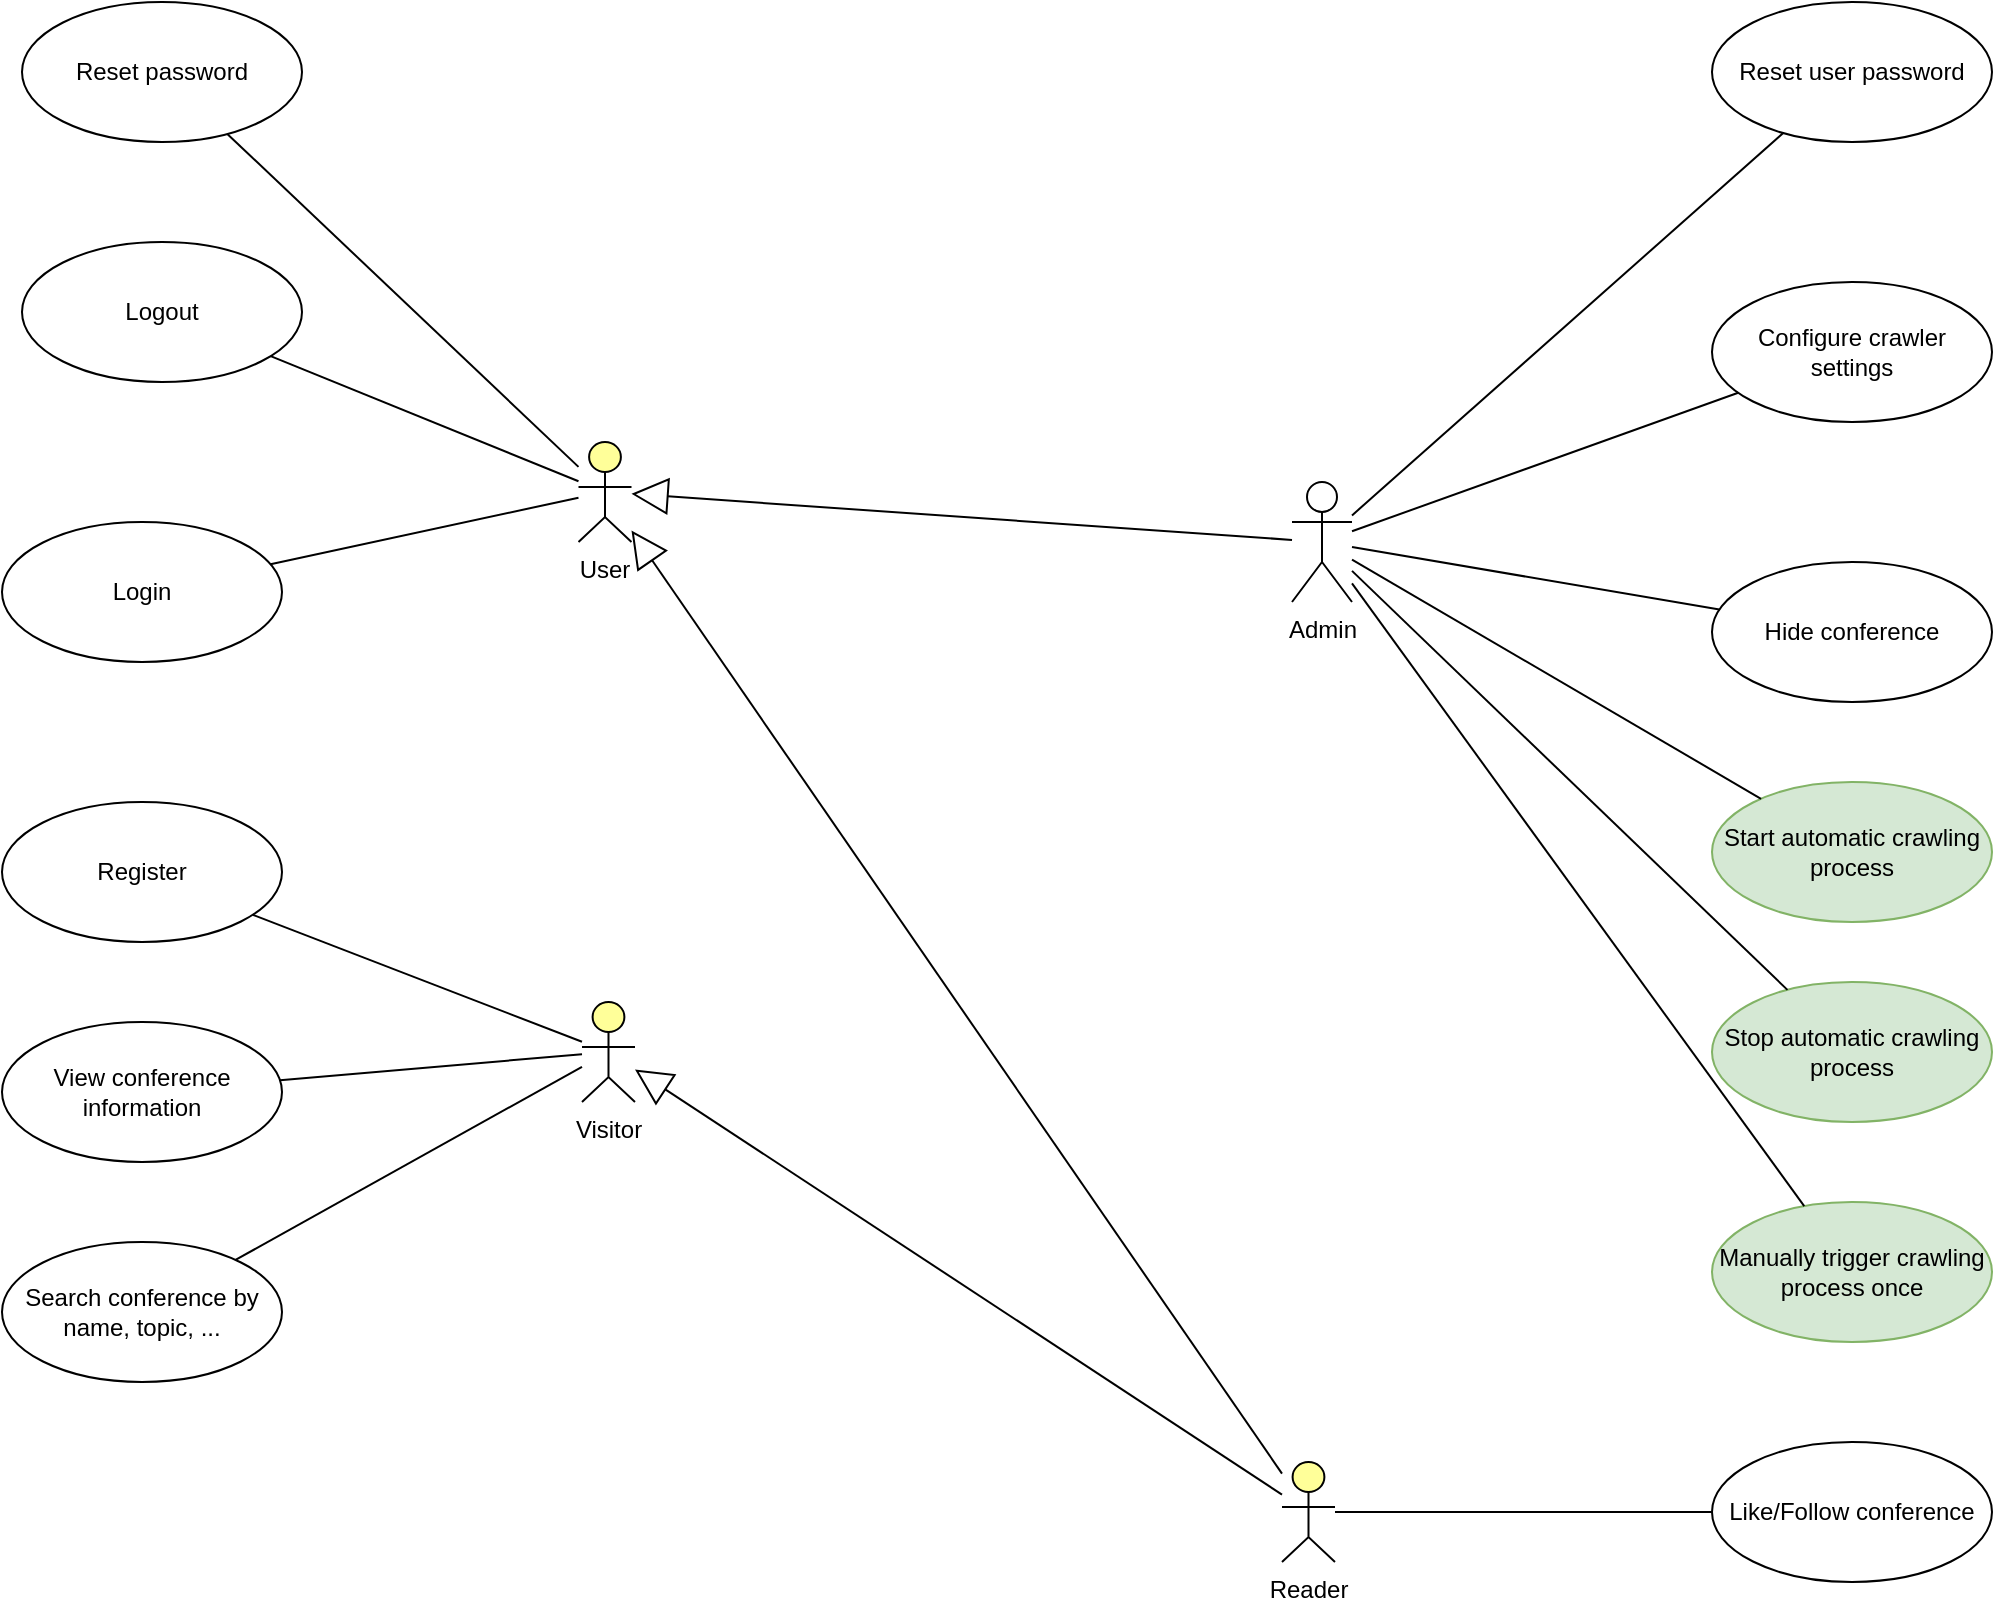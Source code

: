 <mxfile version="24.4.6" type="github" pages="5">
  <diagram name="Use case" id="Ko1R9B8rcGebuMnj-8Z0">
    <mxGraphModel dx="2284" dy="879" grid="1" gridSize="10" guides="1" tooltips="1" connect="1" arrows="1" fold="1" page="1" pageScale="1" pageWidth="850" pageHeight="1100" math="0" shadow="0">
      <root>
        <mxCell id="0" />
        <mxCell id="1" parent="0" />
        <mxCell id="7w-lUOvfISHX_5LblmBV-1" value="Visitor" style="html=1;outlineConnect=0;whiteSpace=wrap;fillColor=#ffff99;verticalLabelPosition=bottom;verticalAlign=top;align=center;shape=mxgraph.archimate3.actor;" parent="1" vertex="1">
          <mxGeometry x="-280" y="570" width="26.5" height="50" as="geometry" />
        </mxCell>
        <mxCell id="7w-lUOvfISHX_5LblmBV-2" value="Login" style="ellipse;whiteSpace=wrap;html=1;" parent="1" vertex="1">
          <mxGeometry x="-570" y="330" width="140" height="70" as="geometry" />
        </mxCell>
        <mxCell id="7w-lUOvfISHX_5LblmBV-3" value="Logout" style="ellipse;whiteSpace=wrap;html=1;" parent="1" vertex="1">
          <mxGeometry x="-560" y="190" width="140" height="70" as="geometry" />
        </mxCell>
        <mxCell id="7w-lUOvfISHX_5LblmBV-4" value="Register" style="ellipse;whiteSpace=wrap;html=1;" parent="1" vertex="1">
          <mxGeometry x="-570" y="470" width="140" height="70" as="geometry" />
        </mxCell>
        <mxCell id="7w-lUOvfISHX_5LblmBV-5" value="" style="edgeStyle=none;html=1;endArrow=none;verticalAlign=bottom;rounded=0;" parent="1" source="7w-lUOvfISHX_5LblmBV-1" target="7w-lUOvfISHX_5LblmBV-4" edge="1">
          <mxGeometry width="160" relative="1" as="geometry">
            <mxPoint x="220" y="760" as="sourcePoint" />
            <mxPoint x="380" y="760" as="targetPoint" />
          </mxGeometry>
        </mxCell>
        <mxCell id="7w-lUOvfISHX_5LblmBV-6" value="" style="edgeStyle=none;html=1;endArrow=none;verticalAlign=bottom;rounded=0;" parent="1" source="mbL1N-JP5x9nlFbvt5YW-3" target="7w-lUOvfISHX_5LblmBV-2" edge="1">
          <mxGeometry width="160" relative="1" as="geometry">
            <mxPoint x="-171.75" y="300" as="sourcePoint" />
            <mxPoint x="148.25" y="580" as="targetPoint" />
          </mxGeometry>
        </mxCell>
        <mxCell id="7w-lUOvfISHX_5LblmBV-7" value="" style="edgeStyle=none;html=1;endArrow=none;verticalAlign=bottom;rounded=0;" parent="1" source="mbL1N-JP5x9nlFbvt5YW-3" target="7w-lUOvfISHX_5LblmBV-3" edge="1">
          <mxGeometry width="160" relative="1" as="geometry">
            <mxPoint x="-111.75" y="350" as="sourcePoint" />
            <mxPoint x="148.25" y="580" as="targetPoint" />
          </mxGeometry>
        </mxCell>
        <mxCell id="7w-lUOvfISHX_5LblmBV-8" value="Search conference by name, topic, ..." style="ellipse;whiteSpace=wrap;html=1;" parent="1" vertex="1">
          <mxGeometry x="-570" y="690" width="140" height="70" as="geometry" />
        </mxCell>
        <mxCell id="7w-lUOvfISHX_5LblmBV-9" value="" style="edgeStyle=none;html=1;endArrow=none;verticalAlign=bottom;rounded=0;" parent="1" source="7w-lUOvfISHX_5LblmBV-8" target="7w-lUOvfISHX_5LblmBV-1" edge="1">
          <mxGeometry width="160" relative="1" as="geometry">
            <mxPoint x="220" y="860" as="sourcePoint" />
            <mxPoint x="380" y="860" as="targetPoint" />
          </mxGeometry>
        </mxCell>
        <mxCell id="7w-lUOvfISHX_5LblmBV-10" value="View conference information" style="ellipse;whiteSpace=wrap;html=1;" parent="1" vertex="1">
          <mxGeometry x="-570" y="580" width="140" height="70" as="geometry" />
        </mxCell>
        <mxCell id="7w-lUOvfISHX_5LblmBV-11" value="" style="edgeStyle=none;html=1;endArrow=none;verticalAlign=bottom;rounded=0;" parent="1" source="7w-lUOvfISHX_5LblmBV-1" target="7w-lUOvfISHX_5LblmBV-10" edge="1">
          <mxGeometry width="160" relative="1" as="geometry">
            <mxPoint x="220" y="860" as="sourcePoint" />
            <mxPoint x="380" y="860" as="targetPoint" />
          </mxGeometry>
        </mxCell>
        <mxCell id="7w-lUOvfISHX_5LblmBV-12" value="Like/Follow conference" style="ellipse;whiteSpace=wrap;html=1;" parent="1" vertex="1">
          <mxGeometry x="285" y="790" width="140" height="70" as="geometry" />
        </mxCell>
        <mxCell id="7w-lUOvfISHX_5LblmBV-13" value="" style="edgeStyle=none;html=1;endArrow=none;verticalAlign=bottom;rounded=0;" parent="1" source="laYIMc4fvZ2RD9C3LMdu-3" target="7w-lUOvfISHX_5LblmBV-12" edge="1">
          <mxGeometry width="160" relative="1" as="geometry">
            <mxPoint x="-260" y="230" as="sourcePoint" />
            <mxPoint x="265" y="630" as="targetPoint" />
          </mxGeometry>
        </mxCell>
        <mxCell id="wwUKpNrrkXiogooI6cal-1" value="Reset password" style="ellipse;whiteSpace=wrap;html=1;" parent="1" vertex="1">
          <mxGeometry x="-560" y="70" width="140" height="70" as="geometry" />
        </mxCell>
        <mxCell id="wwUKpNrrkXiogooI6cal-2" value="" style="edgeStyle=none;html=1;endArrow=none;verticalAlign=bottom;rounded=0;" parent="1" source="mbL1N-JP5x9nlFbvt5YW-3" target="wwUKpNrrkXiogooI6cal-1" edge="1">
          <mxGeometry width="160" relative="1" as="geometry">
            <mxPoint x="-11.75" y="590" as="sourcePoint" />
            <mxPoint x="148.25" y="590" as="targetPoint" />
          </mxGeometry>
        </mxCell>
        <mxCell id="mbL1N-JP5x9nlFbvt5YW-3" value="User" style="html=1;outlineConnect=0;whiteSpace=wrap;fillColor=#ffff99;verticalLabelPosition=bottom;verticalAlign=top;align=center;shape=mxgraph.archimate3.actor;" parent="1" vertex="1">
          <mxGeometry x="-281.75" y="290" width="26.5" height="50" as="geometry" />
        </mxCell>
        <mxCell id="mbL1N-JP5x9nlFbvt5YW-6" value="Admin" style="shape=umlActor;html=1;verticalLabelPosition=bottom;verticalAlign=top;align=center;" parent="1" vertex="1">
          <mxGeometry x="75" y="310" width="30" height="60" as="geometry" />
        </mxCell>
        <mxCell id="mbL1N-JP5x9nlFbvt5YW-7" value="" style="endArrow=block;endSize=16;endFill=0;html=1;rounded=0;" parent="1" source="mbL1N-JP5x9nlFbvt5YW-6" target="mbL1N-JP5x9nlFbvt5YW-3" edge="1">
          <mxGeometry width="160" relative="1" as="geometry">
            <mxPoint x="-372" y="330" as="sourcePoint" />
            <mxPoint x="-155" y="259" as="targetPoint" />
          </mxGeometry>
        </mxCell>
        <mxCell id="vdh72SyydjpXlibg6nU2-1" value="Reset user password" style="ellipse;whiteSpace=wrap;html=1;" parent="1" vertex="1">
          <mxGeometry x="285" y="70" width="140" height="70" as="geometry" />
        </mxCell>
        <mxCell id="vdh72SyydjpXlibg6nU2-2" value="Configure crawler settings" style="ellipse;whiteSpace=wrap;html=1;" parent="1" vertex="1">
          <mxGeometry x="285" y="210" width="140" height="70" as="geometry" />
        </mxCell>
        <mxCell id="vdh72SyydjpXlibg6nU2-3" value="" style="edgeStyle=none;html=1;endArrow=none;verticalAlign=bottom;rounded=0;" parent="1" source="mbL1N-JP5x9nlFbvt5YW-6" target="vdh72SyydjpXlibg6nU2-2" edge="1">
          <mxGeometry width="160" relative="1" as="geometry">
            <mxPoint x="15" y="480" as="sourcePoint" />
            <mxPoint x="175" y="480" as="targetPoint" />
          </mxGeometry>
        </mxCell>
        <mxCell id="vdh72SyydjpXlibg6nU2-4" value="" style="edgeStyle=none;html=1;endArrow=none;verticalAlign=bottom;rounded=0;" parent="1" source="mbL1N-JP5x9nlFbvt5YW-6" target="vdh72SyydjpXlibg6nU2-1" edge="1">
          <mxGeometry width="160" relative="1" as="geometry">
            <mxPoint x="145" y="320" as="sourcePoint" />
            <mxPoint x="175" y="480" as="targetPoint" />
          </mxGeometry>
        </mxCell>
        <mxCell id="vdh72SyydjpXlibg6nU2-5" value="Hide conference" style="ellipse;whiteSpace=wrap;html=1;" parent="1" vertex="1">
          <mxGeometry x="285" y="350" width="140" height="70" as="geometry" />
        </mxCell>
        <mxCell id="vdh72SyydjpXlibg6nU2-6" value="" style="edgeStyle=none;html=1;endArrow=none;verticalAlign=bottom;rounded=0;" parent="1" source="mbL1N-JP5x9nlFbvt5YW-6" target="vdh72SyydjpXlibg6nU2-5" edge="1">
          <mxGeometry width="160" relative="1" as="geometry">
            <mxPoint x="-185" y="340" as="sourcePoint" />
            <mxPoint x="-25" y="340" as="targetPoint" />
          </mxGeometry>
        </mxCell>
        <mxCell id="laYIMc4fvZ2RD9C3LMdu-2" value="" style="endArrow=block;endSize=16;endFill=0;html=1;rounded=0;" parent="1" source="laYIMc4fvZ2RD9C3LMdu-3" target="7w-lUOvfISHX_5LblmBV-1" edge="1">
          <mxGeometry width="160" relative="1" as="geometry">
            <mxPoint x="-230" y="370" as="sourcePoint" />
            <mxPoint x="-358" y="364" as="targetPoint" />
          </mxGeometry>
        </mxCell>
        <mxCell id="laYIMc4fvZ2RD9C3LMdu-3" value="Reader" style="html=1;outlineConnect=0;whiteSpace=wrap;fillColor=#ffff99;verticalLabelPosition=bottom;verticalAlign=top;align=center;shape=mxgraph.archimate3.actor;" parent="1" vertex="1">
          <mxGeometry x="70" y="800" width="26.5" height="50" as="geometry" />
        </mxCell>
        <mxCell id="laYIMc4fvZ2RD9C3LMdu-5" value="" style="endArrow=block;endSize=16;endFill=0;html=1;rounded=0;" parent="1" source="laYIMc4fvZ2RD9C3LMdu-3" target="mbL1N-JP5x9nlFbvt5YW-3" edge="1">
          <mxGeometry width="160" relative="1" as="geometry">
            <mxPoint x="-140" y="364" as="sourcePoint" />
            <mxPoint x="-358" y="356" as="targetPoint" />
          </mxGeometry>
        </mxCell>
        <mxCell id="n8EVR6C-66TsJIkvxuD3-2" value="Start automatic crawling process" style="ellipse;whiteSpace=wrap;html=1;fillColor=#d5e8d4;strokeColor=#82b366;" parent="1" vertex="1">
          <mxGeometry x="285" y="460" width="140" height="70" as="geometry" />
        </mxCell>
        <mxCell id="n8EVR6C-66TsJIkvxuD3-3" value="Stop automatic crawling process" style="ellipse;whiteSpace=wrap;html=1;fillColor=#d5e8d4;strokeColor=#82b366;" parent="1" vertex="1">
          <mxGeometry x="285" y="560" width="140" height="70" as="geometry" />
        </mxCell>
        <mxCell id="n8EVR6C-66TsJIkvxuD3-4" value="Manually trigger crawling process once" style="ellipse;whiteSpace=wrap;html=1;fillColor=#d5e8d4;strokeColor=#82b366;" parent="1" vertex="1">
          <mxGeometry x="285" y="670" width="140" height="70" as="geometry" />
        </mxCell>
        <mxCell id="n8EVR6C-66TsJIkvxuD3-5" value="" style="edgeStyle=none;html=1;endArrow=none;verticalAlign=bottom;rounded=0;" parent="1" source="mbL1N-JP5x9nlFbvt5YW-6" target="n8EVR6C-66TsJIkvxuD3-2" edge="1">
          <mxGeometry width="160" relative="1" as="geometry">
            <mxPoint x="20" y="320" as="sourcePoint" />
            <mxPoint x="250" y="620" as="targetPoint" />
          </mxGeometry>
        </mxCell>
        <mxCell id="n8EVR6C-66TsJIkvxuD3-6" value="" style="edgeStyle=none;html=1;endArrow=none;verticalAlign=bottom;rounded=0;" parent="1" source="mbL1N-JP5x9nlFbvt5YW-6" target="n8EVR6C-66TsJIkvxuD3-3" edge="1">
          <mxGeometry width="160" relative="1" as="geometry">
            <mxPoint x="90" y="620" as="sourcePoint" />
            <mxPoint x="250" y="620" as="targetPoint" />
          </mxGeometry>
        </mxCell>
        <mxCell id="n8EVR6C-66TsJIkvxuD3-7" value="" style="edgeStyle=none;html=1;endArrow=none;verticalAlign=bottom;rounded=0;" parent="1" source="mbL1N-JP5x9nlFbvt5YW-6" target="n8EVR6C-66TsJIkvxuD3-4" edge="1">
          <mxGeometry width="160" relative="1" as="geometry">
            <mxPoint x="90" y="620" as="sourcePoint" />
            <mxPoint x="250" y="620" as="targetPoint" />
          </mxGeometry>
        </mxCell>
      </root>
    </mxGraphModel>
  </diagram>
  <diagram id="NqYsSnR_FxuWyYMR4bEE" name="Class">
    <mxGraphModel dx="686" dy="913" grid="1" gridSize="10" guides="1" tooltips="1" connect="1" arrows="1" fold="1" page="1" pageScale="1" pageWidth="850" pageHeight="1100" math="0" shadow="0">
      <root>
        <mxCell id="0" />
        <mxCell id="1" parent="0" />
        <mxCell id="nZwra1DFQowtbkXohHK4-1" value="Conference" style="swimlane;fontStyle=0;childLayout=stackLayout;horizontal=1;startSize=26;fillColor=none;horizontalStack=0;resizeParent=1;resizeParentMax=0;resizeLast=0;collapsible=1;marginBottom=0;whiteSpace=wrap;html=1;" parent="1" vertex="1">
          <mxGeometry x="330" y="136" width="140" height="182" as="geometry" />
        </mxCell>
        <mxCell id="nZwra1DFQowtbkXohHK4-2" value="+ code" style="text;strokeColor=none;fillColor=none;align=left;verticalAlign=top;spacingLeft=4;spacingRight=4;overflow=hidden;rotatable=0;points=[[0,0.5],[1,0.5]];portConstraint=eastwest;whiteSpace=wrap;html=1;" parent="nZwra1DFQowtbkXohHK4-1" vertex="1">
          <mxGeometry y="26" width="140" height="26" as="geometry" />
        </mxCell>
        <mxCell id="nZwra1DFQowtbkXohHK4-3" value="+ name" style="text;strokeColor=none;fillColor=none;align=left;verticalAlign=top;spacingLeft=4;spacingRight=4;overflow=hidden;rotatable=0;points=[[0,0.5],[1,0.5]];portConstraint=eastwest;whiteSpace=wrap;html=1;" parent="nZwra1DFQowtbkXohHK4-1" vertex="1">
          <mxGeometry y="52" width="140" height="26" as="geometry" />
        </mxCell>
        <mxCell id="nZwra1DFQowtbkXohHK4-4" value="+ country" style="text;strokeColor=none;fillColor=none;align=left;verticalAlign=top;spacingLeft=4;spacingRight=4;overflow=hidden;rotatable=0;points=[[0,0.5],[1,0.5]];portConstraint=eastwest;whiteSpace=wrap;html=1;" parent="nZwra1DFQowtbkXohHK4-1" vertex="1">
          <mxGeometry y="78" width="140" height="26" as="geometry" />
        </mxCell>
        <mxCell id="IDtKGCRWACADOKPhT_yl-1" value="+ city" style="text;strokeColor=none;fillColor=none;align=left;verticalAlign=top;spacingLeft=4;spacingRight=4;overflow=hidden;rotatable=0;points=[[0,0.5],[1,0.5]];portConstraint=eastwest;whiteSpace=wrap;html=1;" parent="nZwra1DFQowtbkXohHK4-1" vertex="1">
          <mxGeometry y="104" width="140" height="26" as="geometry" />
        </mxCell>
        <mxCell id="IDtKGCRWACADOKPhT_yl-2" value="+ date" style="text;strokeColor=none;fillColor=none;align=left;verticalAlign=top;spacingLeft=4;spacingRight=4;overflow=hidden;rotatable=0;points=[[0,0.5],[1,0.5]];portConstraint=eastwest;whiteSpace=wrap;html=1;" parent="nZwra1DFQowtbkXohHK4-1" vertex="1">
          <mxGeometry y="130" width="140" height="26" as="geometry" />
        </mxCell>
        <mxCell id="IDtKGCRWACADOKPhT_yl-16" value="+ submit_format" style="text;strokeColor=none;fillColor=none;align=left;verticalAlign=top;spacingLeft=4;spacingRight=4;overflow=hidden;rotatable=0;points=[[0,0.5],[1,0.5]];portConstraint=eastwest;whiteSpace=wrap;html=1;" parent="nZwra1DFQowtbkXohHK4-1" vertex="1">
          <mxGeometry y="156" width="140" height="26" as="geometry" />
        </mxCell>
        <mxCell id="nZwra1DFQowtbkXohHK4-5" value="Crawler" style="swimlane;fontStyle=0;childLayout=stackLayout;horizontal=1;startSize=26;fillColor=none;horizontalStack=0;resizeParent=1;resizeParentMax=0;resizeLast=0;collapsible=1;marginBottom=0;whiteSpace=wrap;html=1;" parent="1" vertex="1">
          <mxGeometry x="50" y="836" width="140" height="104" as="geometry" />
        </mxCell>
        <mxCell id="nZwra1DFQowtbkXohHK4-6" value="+ id" style="text;strokeColor=none;fillColor=none;align=left;verticalAlign=top;spacingLeft=4;spacingRight=4;overflow=hidden;rotatable=0;points=[[0,0.5],[1,0.5]];portConstraint=eastwest;whiteSpace=wrap;html=1;" parent="nZwra1DFQowtbkXohHK4-5" vertex="1">
          <mxGeometry y="26" width="140" height="26" as="geometry" />
        </mxCell>
        <mxCell id="nZwra1DFQowtbkXohHK4-7" value="+ label" style="text;strokeColor=none;fillColor=none;align=left;verticalAlign=top;spacingLeft=4;spacingRight=4;overflow=hidden;rotatable=0;points=[[0,0.5],[1,0.5]];portConstraint=eastwest;whiteSpace=wrap;html=1;" parent="nZwra1DFQowtbkXohHK4-5" vertex="1">
          <mxGeometry y="52" width="140" height="26" as="geometry" />
        </mxCell>
        <mxCell id="nZwra1DFQowtbkXohHK4-8" value="+ config" style="text;strokeColor=none;fillColor=none;align=left;verticalAlign=top;spacingLeft=4;spacingRight=4;overflow=hidden;rotatable=0;points=[[0,0.5],[1,0.5]];portConstraint=eastwest;whiteSpace=wrap;html=1;" parent="nZwra1DFQowtbkXohHK4-5" vertex="1">
          <mxGeometry y="78" width="140" height="26" as="geometry" />
        </mxCell>
        <mxCell id="nZwra1DFQowtbkXohHK4-9" value="CrawlerConfiguration" style="swimlane;fontStyle=0;childLayout=stackLayout;horizontal=1;startSize=26;fillColor=none;horizontalStack=0;resizeParent=1;resizeParentMax=0;resizeLast=0;collapsible=1;marginBottom=0;whiteSpace=wrap;html=1;" parent="1" vertex="1">
          <mxGeometry x="50" y="676" width="140" height="104" as="geometry" />
        </mxCell>
        <mxCell id="nZwra1DFQowtbkXohHK4-10" value="+ id" style="text;strokeColor=none;fillColor=none;align=left;verticalAlign=top;spacingLeft=4;spacingRight=4;overflow=hidden;rotatable=0;points=[[0,0.5],[1,0.5]];portConstraint=eastwest;whiteSpace=wrap;html=1;" parent="nZwra1DFQowtbkXohHK4-9" vertex="1">
          <mxGeometry y="26" width="140" height="26" as="geometry" />
        </mxCell>
        <mxCell id="nhX6n9sUgWo3XrByVLfT-11" value="+ crawler_id: UUID" style="text;strokeColor=none;fillColor=none;align=left;verticalAlign=top;spacingLeft=4;spacingRight=4;overflow=hidden;rotatable=0;points=[[0,0.5],[1,0.5]];portConstraint=eastwest;whiteSpace=wrap;html=1;" parent="nZwra1DFQowtbkXohHK4-9" vertex="1">
          <mxGeometry y="52" width="140" height="26" as="geometry" />
        </mxCell>
        <mxCell id="nZwra1DFQowtbkXohHK4-11" value="+ label" style="text;strokeColor=none;fillColor=none;align=left;verticalAlign=top;spacingLeft=4;spacingRight=4;overflow=hidden;rotatable=0;points=[[0,0.5],[1,0.5]];portConstraint=eastwest;whiteSpace=wrap;html=1;" parent="nZwra1DFQowtbkXohHK4-9" vertex="1">
          <mxGeometry y="78" width="140" height="26" as="geometry" />
        </mxCell>
        <mxCell id="apm9T70XZ_hLEnJzRIl1-1" style="rounded=0;orthogonalLoop=1;jettySize=auto;html=1;exitX=0.25;exitY=0;exitDx=0;exitDy=0;entryX=1;entryY=0.5;entryDx=0;entryDy=0;endArrow=none;endFill=0;" parent="1" source="nZwra1DFQowtbkXohHK4-13" target="nZwra1DFQowtbkXohHK4-2" edge="1">
          <mxGeometry relative="1" as="geometry" />
        </mxCell>
        <mxCell id="nZwra1DFQowtbkXohHK4-13" value="User" style="swimlane;fontStyle=0;childLayout=stackLayout;horizontal=1;startSize=26;fillColor=none;horizontalStack=0;resizeParent=1;resizeParentMax=0;resizeLast=0;collapsible=1;marginBottom=0;whiteSpace=wrap;html=1;" parent="1" vertex="1">
          <mxGeometry x="580" y="386" width="180" height="156" as="geometry" />
        </mxCell>
        <mxCell id="nZwra1DFQowtbkXohHK4-14" value="+ id" style="text;strokeColor=none;fillColor=none;align=left;verticalAlign=top;spacingLeft=4;spacingRight=4;overflow=hidden;rotatable=0;points=[[0,0.5],[1,0.5]];portConstraint=eastwest;whiteSpace=wrap;html=1;" parent="nZwra1DFQowtbkXohHK4-13" vertex="1">
          <mxGeometry y="26" width="180" height="26" as="geometry" />
        </mxCell>
        <mxCell id="nZwra1DFQowtbkXohHK4-26" value="+ username" style="text;strokeColor=none;fillColor=none;align=left;verticalAlign=top;spacingLeft=4;spacingRight=4;overflow=hidden;rotatable=0;points=[[0,0.5],[1,0.5]];portConstraint=eastwest;whiteSpace=wrap;html=1;" parent="nZwra1DFQowtbkXohHK4-13" vertex="1">
          <mxGeometry y="52" width="180" height="26" as="geometry" />
        </mxCell>
        <mxCell id="nZwra1DFQowtbkXohHK4-15" value="+ hashed_password" style="text;strokeColor=none;fillColor=none;align=left;verticalAlign=top;spacingLeft=4;spacingRight=4;overflow=hidden;rotatable=0;points=[[0,0.5],[1,0.5]];portConstraint=eastwest;whiteSpace=wrap;html=1;" parent="nZwra1DFQowtbkXohHK4-13" vertex="1">
          <mxGeometry y="78" width="180" height="26" as="geometry" />
        </mxCell>
        <mxCell id="nZwra1DFQowtbkXohHK4-16" value="+ first_name" style="text;strokeColor=none;fillColor=none;align=left;verticalAlign=top;spacingLeft=4;spacingRight=4;overflow=hidden;rotatable=0;points=[[0,0.5],[1,0.5]];portConstraint=eastwest;whiteSpace=wrap;html=1;" parent="nZwra1DFQowtbkXohHK4-13" vertex="1">
          <mxGeometry y="104" width="180" height="26" as="geometry" />
        </mxCell>
        <mxCell id="nZwra1DFQowtbkXohHK4-27" value="+ last_name" style="text;strokeColor=none;fillColor=none;align=left;verticalAlign=top;spacingLeft=4;spacingRight=4;overflow=hidden;rotatable=0;points=[[0,0.5],[1,0.5]];portConstraint=eastwest;whiteSpace=wrap;html=1;" parent="nZwra1DFQowtbkXohHK4-13" vertex="1">
          <mxGeometry y="130" width="180" height="26" as="geometry" />
        </mxCell>
        <mxCell id="nZwra1DFQowtbkXohHK4-17" value="User_Follow_Conference" style="swimlane;fontStyle=0;childLayout=stackLayout;horizontal=1;startSize=26;fillColor=none;horizontalStack=0;resizeParent=1;resizeParentMax=0;resizeLast=0;collapsible=1;marginBottom=0;whiteSpace=wrap;html=1;" parent="1" vertex="1">
          <mxGeometry x="690" y="186" width="140" height="78" as="geometry" />
        </mxCell>
        <mxCell id="nhX6n9sUgWo3XrByVLfT-6" value="+ conf_code: string" style="text;strokeColor=none;fillColor=none;align=left;verticalAlign=top;spacingLeft=4;spacingRight=4;overflow=hidden;rotatable=0;points=[[0,0.5],[1,0.5]];portConstraint=eastwest;whiteSpace=wrap;html=1;" parent="nZwra1DFQowtbkXohHK4-17" vertex="1">
          <mxGeometry y="26" width="140" height="26" as="geometry" />
        </mxCell>
        <mxCell id="nhX6n9sUgWo3XrByVLfT-7" value="+ user_id: UUID" style="text;strokeColor=none;fillColor=none;align=left;verticalAlign=top;spacingLeft=4;spacingRight=4;overflow=hidden;rotatable=0;points=[[0,0.5],[1,0.5]];portConstraint=eastwest;whiteSpace=wrap;html=1;" parent="nZwra1DFQowtbkXohHK4-17" vertex="1">
          <mxGeometry y="52" width="140" height="26" as="geometry" />
        </mxCell>
        <mxCell id="nZwra1DFQowtbkXohHK4-28" value="Visitor" style="swimlane;fontStyle=0;childLayout=stackLayout;horizontal=1;startSize=26;fillColor=none;horizontalStack=0;resizeParent=1;resizeParentMax=0;resizeLast=0;collapsible=1;marginBottom=0;whiteSpace=wrap;html=1;" parent="1" vertex="1">
          <mxGeometry x="500" y="586" width="140" height="52" as="geometry" />
        </mxCell>
        <mxCell id="ec3B6Hs-FQAFDULmTMga-1" value="Extends" style="endArrow=block;endSize=16;endFill=0;html=1;rounded=0;" parent="1" source="nZwra1DFQowtbkXohHK4-28" target="nZwra1DFQowtbkXohHK4-13" edge="1">
          <mxGeometry width="160" relative="1" as="geometry">
            <mxPoint x="340" y="486" as="sourcePoint" />
            <mxPoint x="530" y="496" as="targetPoint" />
          </mxGeometry>
        </mxCell>
        <mxCell id="ec3B6Hs-FQAFDULmTMga-3" value="AdminUser" style="swimlane;fontStyle=0;childLayout=stackLayout;horizontal=1;startSize=26;fillColor=none;horizontalStack=0;resizeParent=1;resizeParentMax=0;resizeLast=0;collapsible=1;marginBottom=0;whiteSpace=wrap;html=1;" parent="1" vertex="1">
          <mxGeometry x="700" y="586" width="140" height="52" as="geometry" />
        </mxCell>
        <mxCell id="ec3B6Hs-FQAFDULmTMga-7" value="Extends" style="endArrow=block;endSize=16;endFill=0;html=1;rounded=0;" parent="1" source="ec3B6Hs-FQAFDULmTMga-3" target="nZwra1DFQowtbkXohHK4-13" edge="1">
          <mxGeometry width="160" relative="1" as="geometry">
            <mxPoint x="470" y="486" as="sourcePoint" />
            <mxPoint x="630" y="486" as="targetPoint" />
          </mxGeometry>
        </mxCell>
        <mxCell id="IDtKGCRWACADOKPhT_yl-4" value="Deadline" style="swimlane;fontStyle=0;childLayout=stackLayout;horizontal=1;startSize=26;fillColor=none;horizontalStack=0;resizeParent=1;resizeParentMax=0;resizeLast=0;collapsible=1;marginBottom=0;whiteSpace=wrap;html=1;" parent="1" vertex="1">
          <mxGeometry x="50" y="136" width="180" height="78" as="geometry" />
        </mxCell>
        <mxCell id="IDtKGCRWACADOKPhT_yl-5" value="+ conference_code" style="text;strokeColor=none;fillColor=none;align=left;verticalAlign=top;spacingLeft=4;spacingRight=4;overflow=hidden;rotatable=0;points=[[0,0.5],[1,0.5]];portConstraint=eastwest;whiteSpace=wrap;html=1;" parent="IDtKGCRWACADOKPhT_yl-4" vertex="1">
          <mxGeometry y="26" width="180" height="26" as="geometry" />
        </mxCell>
        <mxCell id="IDtKGCRWACADOKPhT_yl-6" value="+ date" style="text;strokeColor=none;fillColor=none;align=left;verticalAlign=top;spacingLeft=4;spacingRight=4;overflow=hidden;rotatable=0;points=[[0,0.5],[1,0.5]];portConstraint=eastwest;whiteSpace=wrap;html=1;" parent="IDtKGCRWACADOKPhT_yl-4" vertex="1">
          <mxGeometry y="52" width="180" height="26" as="geometry" />
        </mxCell>
        <mxCell id="IDtKGCRWACADOKPhT_yl-10" style="edgeStyle=orthogonalEdgeStyle;rounded=0;orthogonalLoop=1;jettySize=auto;html=1;exitX=1;exitY=0.5;exitDx=0;exitDy=0;entryX=0;entryY=0.5;entryDx=0;entryDy=0;endArrow=none;endFill=0;" parent="1" source="IDtKGCRWACADOKPhT_yl-5" target="nZwra1DFQowtbkXohHK4-2" edge="1">
          <mxGeometry relative="1" as="geometry" />
        </mxCell>
        <mxCell id="apm9T70XZ_hLEnJzRIl1-3" value="1" style="edgeLabel;html=1;align=center;verticalAlign=middle;resizable=0;points=[];" parent="IDtKGCRWACADOKPhT_yl-10" vertex="1" connectable="0">
          <mxGeometry x="0.74" y="1" relative="1" as="geometry">
            <mxPoint as="offset" />
          </mxGeometry>
        </mxCell>
        <mxCell id="apm9T70XZ_hLEnJzRIl1-4" value="0..n" style="edgeLabel;html=1;align=center;verticalAlign=middle;resizable=0;points=[];" parent="IDtKGCRWACADOKPhT_yl-10" vertex="1" connectable="0">
          <mxGeometry x="-0.7" relative="1" as="geometry">
            <mxPoint as="offset" />
          </mxGeometry>
        </mxCell>
        <mxCell id="nhX6n9sUgWo3XrByVLfT-12" style="edgeStyle=orthogonalEdgeStyle;rounded=0;orthogonalLoop=1;jettySize=auto;html=1;exitX=1;exitY=0.5;exitDx=0;exitDy=0;entryX=1;entryY=0.5;entryDx=0;entryDy=0;endArrow=none;endFill=0;" parent="1" source="nhX6n9sUgWo3XrByVLfT-11" target="nZwra1DFQowtbkXohHK4-6" edge="1">
          <mxGeometry relative="1" as="geometry" />
        </mxCell>
        <mxCell id="nhX6n9sUgWo3XrByVLfT-13" value="1" style="edgeLabel;html=1;align=center;verticalAlign=middle;resizable=0;points=[];" parent="nhX6n9sUgWo3XrByVLfT-12" vertex="1" connectable="0">
          <mxGeometry x="0.598" y="1" relative="1" as="geometry">
            <mxPoint as="offset" />
          </mxGeometry>
        </mxCell>
        <mxCell id="nhX6n9sUgWo3XrByVLfT-14" value="1..n" style="edgeLabel;html=1;align=center;verticalAlign=middle;resizable=0;points=[];" parent="nhX6n9sUgWo3XrByVLfT-12" vertex="1" connectable="0">
          <mxGeometry x="-0.552" y="2" relative="1" as="geometry">
            <mxPoint as="offset" />
          </mxGeometry>
        </mxCell>
        <mxCell id="Vo6uUWDavbHGOPJc77C--8" value="" style="rounded=0;whiteSpace=wrap;html=1;fillColor=none;strokeColor=none;" parent="1" vertex="1">
          <mxGeometry x="530" y="346" as="geometry" />
        </mxCell>
        <mxCell id="Vo6uUWDavbHGOPJc77C--7" value="" style="endArrow=none;dashed=1;html=1;rounded=0;exitX=1;exitY=0;exitDx=0;exitDy=0;" parent="1" source="Vo6uUWDavbHGOPJc77C--8" target="nZwra1DFQowtbkXohHK4-17" edge="1">
          <mxGeometry width="50" height="50" relative="1" as="geometry">
            <mxPoint x="530" y="346" as="sourcePoint" />
            <mxPoint x="650" y="366" as="targetPoint" />
          </mxGeometry>
        </mxCell>
        <mxCell id="Vo6uUWDavbHGOPJc77C--9" value="" style="endArrow=none;startArrow=none;endFill=0;startFill=0;endSize=8;html=1;verticalAlign=bottom;labelBackgroundColor=none;rounded=0;" parent="1" source="nZwra1DFQowtbkXohHK4-1" target="Vo6uUWDavbHGOPJc77C--8" edge="1">
          <mxGeometry width="160" relative="1" as="geometry">
            <mxPoint x="470" y="298" as="sourcePoint" />
            <mxPoint x="570" y="380" as="targetPoint" />
          </mxGeometry>
        </mxCell>
        <mxCell id="Vo6uUWDavbHGOPJc77C--10" value="0..*" style="edgeLabel;html=1;align=center;verticalAlign=middle;resizable=0;points=[];" parent="Vo6uUWDavbHGOPJc77C--9" vertex="1" connectable="0">
          <mxGeometry x="-0.63" y="2" relative="1" as="geometry">
            <mxPoint as="offset" />
          </mxGeometry>
        </mxCell>
        <mxCell id="ec3B6Hs-FQAFDULmTMga-9" value="" style="endArrow=none;startArrow=none;endFill=0;startFill=0;endSize=8;html=1;verticalAlign=bottom;labelBackgroundColor=none;rounded=0;" parent="1" source="Vo6uUWDavbHGOPJc77C--8" target="nZwra1DFQowtbkXohHK4-13" edge="1">
          <mxGeometry width="160" relative="1" as="geometry">
            <mxPoint x="470" y="416" as="sourcePoint" />
            <mxPoint x="630" y="416" as="targetPoint" />
          </mxGeometry>
        </mxCell>
        <mxCell id="Vo6uUWDavbHGOPJc77C--6" value="0..*" style="edgeLabel;html=1;align=center;verticalAlign=middle;resizable=0;points=[];" parent="ec3B6Hs-FQAFDULmTMga-9" vertex="1" connectable="0">
          <mxGeometry x="0.654" y="-4" relative="1" as="geometry">
            <mxPoint as="offset" />
          </mxGeometry>
        </mxCell>
        <mxCell id="eLbqkANz1Xywnj9E7CEc-2" value="Notification" style="swimlane;fontStyle=0;childLayout=stackLayout;horizontal=1;startSize=26;fillColor=none;horizontalStack=0;resizeParent=1;resizeParentMax=0;resizeLast=0;collapsible=1;marginBottom=0;whiteSpace=wrap;html=1;" parent="1" vertex="1">
          <mxGeometry x="60" y="266" width="180" height="78" as="geometry" />
        </mxCell>
        <mxCell id="eLbqkANz1Xywnj9E7CEc-3" value="+ data" style="text;strokeColor=none;fillColor=none;align=left;verticalAlign=top;spacingLeft=4;spacingRight=4;overflow=hidden;rotatable=0;points=[[0,0.5],[1,0.5]];portConstraint=eastwest;whiteSpace=wrap;html=1;" parent="eLbqkANz1Xywnj9E7CEc-2" vertex="1">
          <mxGeometry y="26" width="180" height="26" as="geometry" />
        </mxCell>
        <mxCell id="eLbqkANz1Xywnj9E7CEc-4" value="+ date" style="text;strokeColor=none;fillColor=none;align=left;verticalAlign=top;spacingLeft=4;spacingRight=4;overflow=hidden;rotatable=0;points=[[0,0.5],[1,0.5]];portConstraint=eastwest;whiteSpace=wrap;html=1;" parent="eLbqkANz1Xywnj9E7CEc-2" vertex="1">
          <mxGeometry y="52" width="180" height="26" as="geometry" />
        </mxCell>
        <mxCell id="eLbqkANz1Xywnj9E7CEc-5" style="edgeStyle=orthogonalEdgeStyle;rounded=0;orthogonalLoop=1;jettySize=auto;html=1;exitX=1;exitY=0.5;exitDx=0;exitDy=0;endArrow=none;endFill=0;" parent="1" source="eLbqkANz1Xywnj9E7CEc-3" target="nZwra1DFQowtbkXohHK4-1" edge="1">
          <mxGeometry relative="1" as="geometry" />
        </mxCell>
        <mxCell id="eLbqkANz1Xywnj9E7CEc-6" value="1..*" style="edgeLabel;html=1;align=center;verticalAlign=middle;resizable=0;points=[];" parent="eLbqkANz1Xywnj9E7CEc-5" vertex="1" connectable="0">
          <mxGeometry x="-0.857" y="2" relative="1" as="geometry">
            <mxPoint as="offset" />
          </mxGeometry>
        </mxCell>
        <mxCell id="eLbqkANz1Xywnj9E7CEc-7" value="1" style="edgeLabel;html=1;align=center;verticalAlign=middle;resizable=0;points=[];" parent="eLbqkANz1Xywnj9E7CEc-5" vertex="1" connectable="0">
          <mxGeometry x="0.809" y="-4" relative="1" as="geometry">
            <mxPoint as="offset" />
          </mxGeometry>
        </mxCell>
        <mxCell id="nCayk0zlkoQjmqVaVn13-1" value="Paper" style="swimlane;fontStyle=0;childLayout=stackLayout;horizontal=1;startSize=26;fillColor=none;horizontalStack=0;resizeParent=1;resizeParentMax=0;resizeLast=0;collapsible=1;marginBottom=0;whiteSpace=wrap;html=1;" parent="1" vertex="1">
          <mxGeometry x="60" y="386" width="180" height="104" as="geometry" />
        </mxCell>
        <mxCell id="nCayk0zlkoQjmqVaVn13-2" value="+ title" style="text;strokeColor=none;fillColor=none;align=left;verticalAlign=top;spacingLeft=4;spacingRight=4;overflow=hidden;rotatable=0;points=[[0,0.5],[1,0.5]];portConstraint=eastwest;whiteSpace=wrap;html=1;" parent="nCayk0zlkoQjmqVaVn13-1" vertex="1">
          <mxGeometry y="26" width="180" height="26" as="geometry" />
        </mxCell>
        <mxCell id="nCayk0zlkoQjmqVaVn13-3" value="+ abstract" style="text;strokeColor=none;fillColor=none;align=left;verticalAlign=top;spacingLeft=4;spacingRight=4;overflow=hidden;rotatable=0;points=[[0,0.5],[1,0.5]];portConstraint=eastwest;whiteSpace=wrap;html=1;" parent="nCayk0zlkoQjmqVaVn13-1" vertex="1">
          <mxGeometry y="52" width="180" height="26" as="geometry" />
        </mxCell>
        <mxCell id="TV6nfooJkgi-hQxPWjO1-1" value="+ accepted" style="text;strokeColor=none;fillColor=none;align=left;verticalAlign=top;spacingLeft=4;spacingRight=4;overflow=hidden;rotatable=0;points=[[0,0.5],[1,0.5]];portConstraint=eastwest;whiteSpace=wrap;html=1;" parent="nCayk0zlkoQjmqVaVn13-1" vertex="1">
          <mxGeometry y="78" width="180" height="26" as="geometry" />
        </mxCell>
        <mxCell id="nCayk0zlkoQjmqVaVn13-4" style="edgeStyle=orthogonalEdgeStyle;rounded=0;orthogonalLoop=1;jettySize=auto;html=1;endArrow=none;endFill=0;" parent="1" source="nCayk0zlkoQjmqVaVn13-1" target="nZwra1DFQowtbkXohHK4-1" edge="1">
          <mxGeometry relative="1" as="geometry" />
        </mxCell>
        <mxCell id="nCayk0zlkoQjmqVaVn13-5" value="1..*" style="edgeLabel;html=1;align=center;verticalAlign=middle;resizable=0;points=[];" parent="nCayk0zlkoQjmqVaVn13-4" vertex="1" connectable="0">
          <mxGeometry x="-0.865" y="-1" relative="1" as="geometry">
            <mxPoint as="offset" />
          </mxGeometry>
        </mxCell>
        <mxCell id="nCayk0zlkoQjmqVaVn13-6" value="1" style="edgeLabel;html=1;align=center;verticalAlign=middle;resizable=0;points=[];" parent="nCayk0zlkoQjmqVaVn13-4" vertex="1" connectable="0">
          <mxGeometry x="0.903" y="-2" relative="1" as="geometry">
            <mxPoint as="offset" />
          </mxGeometry>
        </mxCell>
        <mxCell id="qung0Ueb28YYzuUv4g66-1" value="Speaker" style="swimlane;fontStyle=0;childLayout=stackLayout;horizontal=1;startSize=26;fillColor=none;horizontalStack=0;resizeParent=1;resizeParentMax=0;resizeLast=0;collapsible=1;marginBottom=0;whiteSpace=wrap;html=1;" parent="1" vertex="1">
          <mxGeometry x="60" y="6" width="180" height="104" as="geometry" />
        </mxCell>
        <mxCell id="qung0Ueb28YYzuUv4g66-2" value="+ name" style="text;strokeColor=none;fillColor=none;align=left;verticalAlign=top;spacingLeft=4;spacingRight=4;overflow=hidden;rotatable=0;points=[[0,0.5],[1,0.5]];portConstraint=eastwest;whiteSpace=wrap;html=1;" parent="qung0Ueb28YYzuUv4g66-1" vertex="1">
          <mxGeometry y="26" width="180" height="26" as="geometry" />
        </mxCell>
        <mxCell id="qung0Ueb28YYzuUv4g66-3" value="+ bio" style="text;strokeColor=none;fillColor=none;align=left;verticalAlign=top;spacingLeft=4;spacingRight=4;overflow=hidden;rotatable=0;points=[[0,0.5],[1,0.5]];portConstraint=eastwest;whiteSpace=wrap;html=1;" parent="qung0Ueb28YYzuUv4g66-1" vertex="1">
          <mxGeometry y="52" width="180" height="26" as="geometry" />
        </mxCell>
        <mxCell id="DyoFGkfrt8hPkPRQfPfV-1" value="+ organization" style="text;strokeColor=none;fillColor=none;align=left;verticalAlign=top;spacingLeft=4;spacingRight=4;overflow=hidden;rotatable=0;points=[[0,0.5],[1,0.5]];portConstraint=eastwest;whiteSpace=wrap;html=1;" parent="qung0Ueb28YYzuUv4g66-1" vertex="1">
          <mxGeometry y="78" width="180" height="26" as="geometry" />
        </mxCell>
        <mxCell id="FHbSCJX2jumgaSxiaaHz-2" style="edgeStyle=orthogonalEdgeStyle;rounded=0;orthogonalLoop=1;jettySize=auto;html=1;exitX=1;exitY=0.5;exitDx=0;exitDy=0;endArrow=none;endFill=0;" parent="1" source="qung0Ueb28YYzuUv4g66-3" target="nZwra1DFQowtbkXohHK4-1" edge="1">
          <mxGeometry relative="1" as="geometry" />
        </mxCell>
        <mxCell id="FHbSCJX2jumgaSxiaaHz-3" value="1..*" style="edgeLabel;html=1;align=center;verticalAlign=middle;resizable=0;points=[];" parent="FHbSCJX2jumgaSxiaaHz-2" vertex="1" connectable="0">
          <mxGeometry x="-0.849" relative="1" as="geometry">
            <mxPoint as="offset" />
          </mxGeometry>
        </mxCell>
        <mxCell id="FHbSCJX2jumgaSxiaaHz-4" value="1" style="edgeLabel;html=1;align=center;verticalAlign=middle;resizable=0;points=[];" parent="FHbSCJX2jumgaSxiaaHz-2" vertex="1" connectable="0">
          <mxGeometry x="0.858" y="2" relative="1" as="geometry">
            <mxPoint as="offset" />
          </mxGeometry>
        </mxCell>
        <mxCell id="TRSawOiRaOqiSXuQfeNB-1" value="Website" style="swimlane;fontStyle=0;childLayout=stackLayout;horizontal=1;startSize=26;fillColor=none;horizontalStack=0;resizeParent=1;resizeParentMax=0;resizeLast=0;collapsible=1;marginBottom=0;whiteSpace=wrap;html=1;" parent="1" vertex="1">
          <mxGeometry x="260" y="720" width="140" height="104" as="geometry" />
        </mxCell>
        <mxCell id="TRSawOiRaOqiSXuQfeNB-2" value="+ url" style="text;strokeColor=none;fillColor=none;align=left;verticalAlign=top;spacingLeft=4;spacingRight=4;overflow=hidden;rotatable=0;points=[[0,0.5],[1,0.5]];portConstraint=eastwest;whiteSpace=wrap;html=1;" parent="TRSawOiRaOqiSXuQfeNB-1" vertex="1">
          <mxGeometry y="26" width="140" height="26" as="geometry" />
        </mxCell>
        <mxCell id="TRSawOiRaOqiSXuQfeNB-3" value="+ name" style="text;strokeColor=none;fillColor=none;align=left;verticalAlign=top;spacingLeft=4;spacingRight=4;overflow=hidden;rotatable=0;points=[[0,0.5],[1,0.5]];portConstraint=eastwest;whiteSpace=wrap;html=1;" parent="TRSawOiRaOqiSXuQfeNB-1" vertex="1">
          <mxGeometry y="52" width="140" height="26" as="geometry" />
        </mxCell>
        <mxCell id="TRSawOiRaOqiSXuQfeNB-4" value="+ description" style="text;strokeColor=none;fillColor=none;align=left;verticalAlign=top;spacingLeft=4;spacingRight=4;overflow=hidden;rotatable=0;points=[[0,0.5],[1,0.5]];portConstraint=eastwest;whiteSpace=wrap;html=1;" parent="TRSawOiRaOqiSXuQfeNB-1" vertex="1">
          <mxGeometry y="78" width="140" height="26" as="geometry" />
        </mxCell>
        <mxCell id="Nk4InhG3tO3Mt6etzYSD-1" value="" style="edgeStyle=orthogonalEdgeStyle;rounded=0;orthogonalLoop=1;jettySize=auto;html=1;endArrow=none;endFill=0;" edge="1" parent="1" source="WlxowR53MD664CNoNdXP-1" target="TRSawOiRaOqiSXuQfeNB-1">
          <mxGeometry relative="1" as="geometry" />
        </mxCell>
        <mxCell id="Nk4InhG3tO3Mt6etzYSD-2" value="1" style="edgeLabel;html=1;align=center;verticalAlign=middle;resizable=0;points=[];" vertex="1" connectable="0" parent="Nk4InhG3tO3Mt6etzYSD-1">
          <mxGeometry x="0.686" y="1" relative="1" as="geometry">
            <mxPoint as="offset" />
          </mxGeometry>
        </mxCell>
        <mxCell id="Nk4InhG3tO3Mt6etzYSD-3" value="1..*" style="edgeLabel;html=1;align=center;verticalAlign=middle;resizable=0;points=[];" vertex="1" connectable="0" parent="Nk4InhG3tO3Mt6etzYSD-1">
          <mxGeometry x="-0.514" y="-1" relative="1" as="geometry">
            <mxPoint as="offset" />
          </mxGeometry>
        </mxCell>
        <mxCell id="WlxowR53MD664CNoNdXP-1" value="Page" style="swimlane;fontStyle=0;childLayout=stackLayout;horizontal=1;startSize=26;fillColor=none;horizontalStack=0;resizeParent=1;resizeParentMax=0;resizeLast=0;collapsible=1;marginBottom=0;whiteSpace=wrap;html=1;" parent="1" vertex="1">
          <mxGeometry x="470" y="733" width="140" height="78" as="geometry" />
        </mxCell>
        <mxCell id="WlxowR53MD664CNoNdXP-2" value="+ title" style="text;strokeColor=none;fillColor=none;align=left;verticalAlign=top;spacingLeft=4;spacingRight=4;overflow=hidden;rotatable=0;points=[[0,0.5],[1,0.5]];portConstraint=eastwest;whiteSpace=wrap;html=1;" parent="WlxowR53MD664CNoNdXP-1" vertex="1">
          <mxGeometry y="26" width="140" height="26" as="geometry" />
        </mxCell>
        <mxCell id="WlxowR53MD664CNoNdXP-3" value="+ content" style="text;strokeColor=none;fillColor=none;align=left;verticalAlign=top;spacingLeft=4;spacingRight=4;overflow=hidden;rotatable=0;points=[[0,0.5],[1,0.5]];portConstraint=eastwest;whiteSpace=wrap;html=1;" parent="WlxowR53MD664CNoNdXP-1" vertex="1">
          <mxGeometry y="52" width="140" height="26" as="geometry" />
        </mxCell>
        <mxCell id="1BrbtKyUeuYfY4AVqtOs-1" style="edgeStyle=orthogonalEdgeStyle;rounded=0;orthogonalLoop=1;jettySize=auto;html=1;endArrow=none;endFill=0;" parent="1" source="yRRn1_p5y1LVSNdTaTai-1" target="WlxowR53MD664CNoNdXP-1" edge="1">
          <mxGeometry relative="1" as="geometry" />
        </mxCell>
        <mxCell id="1BrbtKyUeuYfY4AVqtOs-2" value="1" style="edgeLabel;html=1;align=center;verticalAlign=middle;resizable=0;points=[];" parent="1BrbtKyUeuYfY4AVqtOs-1" vertex="1" connectable="0">
          <mxGeometry x="0.667" relative="1" as="geometry">
            <mxPoint as="offset" />
          </mxGeometry>
        </mxCell>
        <mxCell id="1BrbtKyUeuYfY4AVqtOs-3" value="1..*" style="edgeLabel;html=1;align=center;verticalAlign=middle;resizable=0;points=[];" parent="1BrbtKyUeuYfY4AVqtOs-1" vertex="1" connectable="0">
          <mxGeometry x="-0.556" relative="1" as="geometry">
            <mxPoint as="offset" />
          </mxGeometry>
        </mxCell>
        <mxCell id="yRRn1_p5y1LVSNdTaTai-1" value="Link" style="swimlane;fontStyle=0;childLayout=stackLayout;horizontal=1;startSize=26;fillColor=none;horizontalStack=0;resizeParent=1;resizeParentMax=0;resizeLast=0;collapsible=1;marginBottom=0;whiteSpace=wrap;html=1;" parent="1" vertex="1">
          <mxGeometry x="680" y="720" width="140" height="104" as="geometry" />
        </mxCell>
        <mxCell id="yRRn1_p5y1LVSNdTaTai-2" value="+ source_page" style="text;strokeColor=none;fillColor=none;align=left;verticalAlign=top;spacingLeft=4;spacingRight=4;overflow=hidden;rotatable=0;points=[[0,0.5],[1,0.5]];portConstraint=eastwest;whiteSpace=wrap;html=1;" parent="yRRn1_p5y1LVSNdTaTai-1" vertex="1">
          <mxGeometry y="26" width="140" height="26" as="geometry" />
        </mxCell>
        <mxCell id="yRRn1_p5y1LVSNdTaTai-3" value="+ destination_url" style="text;strokeColor=none;fillColor=none;align=left;verticalAlign=top;spacingLeft=4;spacingRight=4;overflow=hidden;rotatable=0;points=[[0,0.5],[1,0.5]];portConstraint=eastwest;whiteSpace=wrap;html=1;" parent="yRRn1_p5y1LVSNdTaTai-1" vertex="1">
          <mxGeometry y="52" width="140" height="26" as="geometry" />
        </mxCell>
        <mxCell id="gtiU6qyCbHIBwndf0crU-1" value="+ link_type" style="text;strokeColor=none;fillColor=none;align=left;verticalAlign=top;spacingLeft=4;spacingRight=4;overflow=hidden;rotatable=0;points=[[0,0.5],[1,0.5]];portConstraint=eastwest;whiteSpace=wrap;html=1;" parent="yRRn1_p5y1LVSNdTaTai-1" vertex="1">
          <mxGeometry y="78" width="140" height="26" as="geometry" />
        </mxCell>
      </root>
    </mxGraphModel>
  </diagram>
  <diagram id="1fyExvl0avPmX71TmgP4" name="Table">
    <mxGraphModel dx="2386" dy="2013" grid="1" gridSize="10" guides="1" tooltips="1" connect="1" arrows="1" fold="1" page="1" pageScale="1" pageWidth="850" pageHeight="1100" math="0" shadow="0">
      <root>
        <mxCell id="0" />
        <mxCell id="1" parent="0" />
        <mxCell id="Mq54aEPe3PuP-ravaH5c-296" value="" style="rounded=0;whiteSpace=wrap;html=1;fillColor=#b0e3e6;strokeColor=#0e8088;" parent="1" vertex="1">
          <mxGeometry x="-1680" y="-1080" width="1670" height="1010" as="geometry" />
        </mxCell>
        <mxCell id="Mq54aEPe3PuP-ravaH5c-294" value="" style="group" parent="1" vertex="1" connectable="0">
          <mxGeometry x="-940" y="-60" width="620" height="440" as="geometry" />
        </mxCell>
        <mxCell id="Mq54aEPe3PuP-ravaH5c-295" value="" style="group" parent="Mq54aEPe3PuP-ravaH5c-294" vertex="1" connectable="0">
          <mxGeometry width="620" height="440" as="geometry" />
        </mxCell>
        <mxCell id="Mq54aEPe3PuP-ravaH5c-290" value="" style="rounded=0;whiteSpace=wrap;html=1;fillColor=#cdeb8b;strokeColor=#36393d;" parent="Mq54aEPe3PuP-ravaH5c-295" vertex="1">
          <mxGeometry width="620" height="440" as="geometry" />
        </mxCell>
        <mxCell id="Mq54aEPe3PuP-ravaH5c-293" value="&lt;font style=&quot;font-size: 24px;&quot;&gt;&lt;b&gt;Crawl data&lt;/b&gt;&lt;/font&gt;" style="text;html=1;align=center;verticalAlign=middle;resizable=0;points=[];autosize=1;strokeColor=none;fillColor=none;" parent="Mq54aEPe3PuP-ravaH5c-295" vertex="1">
          <mxGeometry width="140" height="40" as="geometry" />
        </mxCell>
        <mxCell id="Mq54aEPe3PuP-ravaH5c-292" value="" style="group" parent="1" vertex="1" connectable="0">
          <mxGeometry x="-1680" y="-60" width="700" height="330" as="geometry" />
        </mxCell>
        <mxCell id="Mq54aEPe3PuP-ravaH5c-289" value="" style="rounded=0;whiteSpace=wrap;html=1;fillColor=#cce5ff;strokeColor=#36393d;" parent="Mq54aEPe3PuP-ravaH5c-292" vertex="1">
          <mxGeometry width="700" height="330" as="geometry" />
        </mxCell>
        <mxCell id="Mq54aEPe3PuP-ravaH5c-291" value="&lt;font style=&quot;font-size: 26px;&quot;&gt;&lt;b&gt;Crawler&lt;/b&gt;&lt;/font&gt;" style="text;html=1;align=center;verticalAlign=middle;resizable=0;points=[];autosize=1;strokeColor=none;fillColor=none;" parent="Mq54aEPe3PuP-ravaH5c-292" vertex="1">
          <mxGeometry width="120" height="40" as="geometry" />
        </mxCell>
        <mxCell id="Mq54aEPe3PuP-ravaH5c-1" value="conference" style="shape=table;startSize=30;container=1;collapsible=1;childLayout=tableLayout;fixedRows=1;rowLines=0;fontStyle=1;align=center;resizeLast=1;html=1;" parent="1" vertex="1">
          <mxGeometry x="-1170" y="-880" width="270" height="360" as="geometry" />
        </mxCell>
        <mxCell id="Mq54aEPe3PuP-ravaH5c-2" value="" style="shape=tableRow;horizontal=0;startSize=0;swimlaneHead=0;swimlaneBody=0;fillColor=none;collapsible=0;dropTarget=0;points=[[0,0.5],[1,0.5]];portConstraint=eastwest;top=0;left=0;right=0;bottom=1;" parent="Mq54aEPe3PuP-ravaH5c-1" vertex="1">
          <mxGeometry y="30" width="270" height="30" as="geometry" />
        </mxCell>
        <mxCell id="Mq54aEPe3PuP-ravaH5c-3" value="PK" style="shape=partialRectangle;connectable=0;fillColor=none;top=0;left=0;bottom=0;right=0;fontStyle=1;overflow=hidden;whiteSpace=wrap;html=1;" parent="Mq54aEPe3PuP-ravaH5c-2" vertex="1">
          <mxGeometry width="30" height="30" as="geometry">
            <mxRectangle width="30" height="30" as="alternateBounds" />
          </mxGeometry>
        </mxCell>
        <mxCell id="Mq54aEPe3PuP-ravaH5c-4" value="id: int" style="shape=partialRectangle;connectable=0;fillColor=none;top=0;left=0;bottom=0;right=0;align=left;spacingLeft=6;fontStyle=5;overflow=hidden;whiteSpace=wrap;html=1;" parent="Mq54aEPe3PuP-ravaH5c-2" vertex="1">
          <mxGeometry x="30" width="240" height="30" as="geometry">
            <mxRectangle width="240" height="30" as="alternateBounds" />
          </mxGeometry>
        </mxCell>
        <mxCell id="Mq54aEPe3PuP-ravaH5c-5" value="" style="shape=tableRow;horizontal=0;startSize=0;swimlaneHead=0;swimlaneBody=0;fillColor=none;collapsible=0;dropTarget=0;points=[[0,0.5],[1,0.5]];portConstraint=eastwest;top=0;left=0;right=0;bottom=0;" parent="Mq54aEPe3PuP-ravaH5c-1" vertex="1">
          <mxGeometry y="60" width="270" height="30" as="geometry" />
        </mxCell>
        <mxCell id="Mq54aEPe3PuP-ravaH5c-6" value="" style="shape=partialRectangle;connectable=0;fillColor=none;top=0;left=0;bottom=0;right=0;editable=1;overflow=hidden;whiteSpace=wrap;html=1;" parent="Mq54aEPe3PuP-ravaH5c-5" vertex="1">
          <mxGeometry width="30" height="30" as="geometry">
            <mxRectangle width="30" height="30" as="alternateBounds" />
          </mxGeometry>
        </mxCell>
        <mxCell id="Mq54aEPe3PuP-ravaH5c-7" value="name: varchar(255)" style="shape=partialRectangle;connectable=0;fillColor=none;top=0;left=0;bottom=0;right=0;align=left;spacingLeft=6;overflow=hidden;whiteSpace=wrap;html=1;" parent="Mq54aEPe3PuP-ravaH5c-5" vertex="1">
          <mxGeometry x="30" width="240" height="30" as="geometry">
            <mxRectangle width="240" height="30" as="alternateBounds" />
          </mxGeometry>
        </mxCell>
        <mxCell id="Mq54aEPe3PuP-ravaH5c-8" value="" style="shape=tableRow;horizontal=0;startSize=0;swimlaneHead=0;swimlaneBody=0;fillColor=none;collapsible=0;dropTarget=0;points=[[0,0.5],[1,0.5]];portConstraint=eastwest;top=0;left=0;right=0;bottom=0;" parent="Mq54aEPe3PuP-ravaH5c-1" vertex="1">
          <mxGeometry y="90" width="270" height="30" as="geometry" />
        </mxCell>
        <mxCell id="Mq54aEPe3PuP-ravaH5c-9" value="" style="shape=partialRectangle;connectable=0;fillColor=none;top=0;left=0;bottom=0;right=0;editable=1;overflow=hidden;whiteSpace=wrap;html=1;" parent="Mq54aEPe3PuP-ravaH5c-8" vertex="1">
          <mxGeometry width="30" height="30" as="geometry">
            <mxRectangle width="30" height="30" as="alternateBounds" />
          </mxGeometry>
        </mxCell>
        <mxCell id="Mq54aEPe3PuP-ravaH5c-10" value="country: varchar(255)" style="shape=partialRectangle;connectable=0;fillColor=none;top=0;left=0;bottom=0;right=0;align=left;spacingLeft=6;overflow=hidden;whiteSpace=wrap;html=1;" parent="Mq54aEPe3PuP-ravaH5c-8" vertex="1">
          <mxGeometry x="30" width="240" height="30" as="geometry">
            <mxRectangle width="240" height="30" as="alternateBounds" />
          </mxGeometry>
        </mxCell>
        <mxCell id="Mq54aEPe3PuP-ravaH5c-14" value="" style="shape=tableRow;horizontal=0;startSize=0;swimlaneHead=0;swimlaneBody=0;fillColor=none;collapsible=0;dropTarget=0;points=[[0,0.5],[1,0.5]];portConstraint=eastwest;top=0;left=0;right=0;bottom=0;" parent="Mq54aEPe3PuP-ravaH5c-1" vertex="1">
          <mxGeometry y="120" width="270" height="30" as="geometry" />
        </mxCell>
        <mxCell id="Mq54aEPe3PuP-ravaH5c-15" value="" style="shape=partialRectangle;connectable=0;fillColor=none;top=0;left=0;bottom=0;right=0;editable=1;overflow=hidden;whiteSpace=wrap;html=1;" parent="Mq54aEPe3PuP-ravaH5c-14" vertex="1">
          <mxGeometry width="30" height="30" as="geometry">
            <mxRectangle width="30" height="30" as="alternateBounds" />
          </mxGeometry>
        </mxCell>
        <mxCell id="Mq54aEPe3PuP-ravaH5c-16" value="city: varchar(255)" style="shape=partialRectangle;connectable=0;fillColor=none;top=0;left=0;bottom=0;right=0;align=left;spacingLeft=6;overflow=hidden;whiteSpace=wrap;html=1;" parent="Mq54aEPe3PuP-ravaH5c-14" vertex="1">
          <mxGeometry x="30" width="240" height="30" as="geometry">
            <mxRectangle width="240" height="30" as="alternateBounds" />
          </mxGeometry>
        </mxCell>
        <mxCell id="Mq54aEPe3PuP-ravaH5c-17" value="" style="shape=tableRow;horizontal=0;startSize=0;swimlaneHead=0;swimlaneBody=0;fillColor=none;collapsible=0;dropTarget=0;points=[[0,0.5],[1,0.5]];portConstraint=eastwest;top=0;left=0;right=0;bottom=0;" parent="Mq54aEPe3PuP-ravaH5c-1" vertex="1">
          <mxGeometry y="150" width="270" height="30" as="geometry" />
        </mxCell>
        <mxCell id="Mq54aEPe3PuP-ravaH5c-18" value="" style="shape=partialRectangle;connectable=0;fillColor=none;top=0;left=0;bottom=0;right=0;editable=1;overflow=hidden;whiteSpace=wrap;html=1;" parent="Mq54aEPe3PuP-ravaH5c-17" vertex="1">
          <mxGeometry width="30" height="30" as="geometry">
            <mxRectangle width="30" height="30" as="alternateBounds" />
          </mxGeometry>
        </mxCell>
        <mxCell id="Mq54aEPe3PuP-ravaH5c-19" value="start_date: date" style="shape=partialRectangle;connectable=0;fillColor=none;top=0;left=0;bottom=0;right=0;align=left;spacingLeft=6;overflow=hidden;whiteSpace=wrap;html=1;" parent="Mq54aEPe3PuP-ravaH5c-17" vertex="1">
          <mxGeometry x="30" width="240" height="30" as="geometry">
            <mxRectangle width="240" height="30" as="alternateBounds" />
          </mxGeometry>
        </mxCell>
        <mxCell id="Mq54aEPe3PuP-ravaH5c-26" value="" style="shape=tableRow;horizontal=0;startSize=0;swimlaneHead=0;swimlaneBody=0;fillColor=none;collapsible=0;dropTarget=0;points=[[0,0.5],[1,0.5]];portConstraint=eastwest;top=0;left=0;right=0;bottom=0;" parent="Mq54aEPe3PuP-ravaH5c-1" vertex="1">
          <mxGeometry y="180" width="270" height="30" as="geometry" />
        </mxCell>
        <mxCell id="Mq54aEPe3PuP-ravaH5c-27" value="" style="shape=partialRectangle;connectable=0;fillColor=none;top=0;left=0;bottom=0;right=0;editable=1;overflow=hidden;whiteSpace=wrap;html=1;" parent="Mq54aEPe3PuP-ravaH5c-26" vertex="1">
          <mxGeometry width="30" height="30" as="geometry">
            <mxRectangle width="30" height="30" as="alternateBounds" />
          </mxGeometry>
        </mxCell>
        <mxCell id="Mq54aEPe3PuP-ravaH5c-28" value="end_date: date" style="shape=partialRectangle;connectable=0;fillColor=none;top=0;left=0;bottom=0;right=0;align=left;spacingLeft=6;overflow=hidden;whiteSpace=wrap;html=1;" parent="Mq54aEPe3PuP-ravaH5c-26" vertex="1">
          <mxGeometry x="30" width="240" height="30" as="geometry">
            <mxRectangle width="240" height="30" as="alternateBounds" />
          </mxGeometry>
        </mxCell>
        <mxCell id="Mq54aEPe3PuP-ravaH5c-23" value="" style="shape=tableRow;horizontal=0;startSize=0;swimlaneHead=0;swimlaneBody=0;fillColor=none;collapsible=0;dropTarget=0;points=[[0,0.5],[1,0.5]];portConstraint=eastwest;top=0;left=0;right=0;bottom=0;" parent="Mq54aEPe3PuP-ravaH5c-1" vertex="1">
          <mxGeometry y="210" width="270" height="30" as="geometry" />
        </mxCell>
        <mxCell id="Mq54aEPe3PuP-ravaH5c-24" value="" style="shape=partialRectangle;connectable=0;fillColor=none;top=0;left=0;bottom=0;right=0;editable=1;overflow=hidden;whiteSpace=wrap;html=1;" parent="Mq54aEPe3PuP-ravaH5c-23" vertex="1">
          <mxGeometry width="30" height="30" as="geometry">
            <mxRectangle width="30" height="30" as="alternateBounds" />
          </mxGeometry>
        </mxCell>
        <mxCell id="Mq54aEPe3PuP-ravaH5c-25" value="submit_format: varchar(255)" style="shape=partialRectangle;connectable=0;fillColor=none;top=0;left=0;bottom=0;right=0;align=left;spacingLeft=6;overflow=hidden;whiteSpace=wrap;html=1;" parent="Mq54aEPe3PuP-ravaH5c-23" vertex="1">
          <mxGeometry x="30" width="240" height="30" as="geometry">
            <mxRectangle width="240" height="30" as="alternateBounds" />
          </mxGeometry>
        </mxCell>
        <mxCell id="Mq54aEPe3PuP-ravaH5c-29" value="" style="shape=tableRow;horizontal=0;startSize=0;swimlaneHead=0;swimlaneBody=0;fillColor=none;collapsible=0;dropTarget=0;points=[[0,0.5],[1,0.5]];portConstraint=eastwest;top=0;left=0;right=0;bottom=0;" parent="Mq54aEPe3PuP-ravaH5c-1" vertex="1">
          <mxGeometry y="240" width="270" height="30" as="geometry" />
        </mxCell>
        <mxCell id="Mq54aEPe3PuP-ravaH5c-30" value="" style="shape=partialRectangle;connectable=0;fillColor=none;top=0;left=0;bottom=0;right=0;editable=1;overflow=hidden;whiteSpace=wrap;html=1;" parent="Mq54aEPe3PuP-ravaH5c-29" vertex="1">
          <mxGeometry width="30" height="30" as="geometry">
            <mxRectangle width="30" height="30" as="alternateBounds" />
          </mxGeometry>
        </mxCell>
        <mxCell id="Mq54aEPe3PuP-ravaH5c-31" value="description: varchar(255)" style="shape=partialRectangle;connectable=0;fillColor=none;top=0;left=0;bottom=0;right=0;align=left;spacingLeft=6;overflow=hidden;whiteSpace=wrap;html=1;" parent="Mq54aEPe3PuP-ravaH5c-29" vertex="1">
          <mxGeometry x="30" width="240" height="30" as="geometry">
            <mxRectangle width="240" height="30" as="alternateBounds" />
          </mxGeometry>
        </mxCell>
        <mxCell id="Mq54aEPe3PuP-ravaH5c-32" value="" style="shape=tableRow;horizontal=0;startSize=0;swimlaneHead=0;swimlaneBody=0;fillColor=none;collapsible=0;dropTarget=0;points=[[0,0.5],[1,0.5]];portConstraint=eastwest;top=0;left=0;right=0;bottom=0;" parent="Mq54aEPe3PuP-ravaH5c-1" vertex="1">
          <mxGeometry y="270" width="270" height="30" as="geometry" />
        </mxCell>
        <mxCell id="Mq54aEPe3PuP-ravaH5c-33" value="" style="shape=partialRectangle;connectable=0;fillColor=none;top=0;left=0;bottom=0;right=0;editable=1;overflow=hidden;whiteSpace=wrap;html=1;" parent="Mq54aEPe3PuP-ravaH5c-32" vertex="1">
          <mxGeometry width="30" height="30" as="geometry">
            <mxRectangle width="30" height="30" as="alternateBounds" />
          </mxGeometry>
        </mxCell>
        <mxCell id="Mq54aEPe3PuP-ravaH5c-34" value="url: varchar(255)" style="shape=partialRectangle;connectable=0;fillColor=none;top=0;left=0;bottom=0;right=0;align=left;spacingLeft=6;overflow=hidden;whiteSpace=wrap;html=1;" parent="Mq54aEPe3PuP-ravaH5c-32" vertex="1">
          <mxGeometry x="30" width="240" height="30" as="geometry">
            <mxRectangle width="240" height="30" as="alternateBounds" />
          </mxGeometry>
        </mxCell>
        <mxCell id="Mq54aEPe3PuP-ravaH5c-165" value="" style="shape=tableRow;horizontal=0;startSize=0;swimlaneHead=0;swimlaneBody=0;fillColor=none;collapsible=0;dropTarget=0;points=[[0,0.5],[1,0.5]];portConstraint=eastwest;top=0;left=0;right=0;bottom=0;" parent="Mq54aEPe3PuP-ravaH5c-1" vertex="1">
          <mxGeometry y="300" width="270" height="30" as="geometry" />
        </mxCell>
        <mxCell id="Mq54aEPe3PuP-ravaH5c-166" value="" style="shape=partialRectangle;connectable=0;fillColor=none;top=0;left=0;bottom=0;right=0;editable=1;overflow=hidden;whiteSpace=wrap;html=1;" parent="Mq54aEPe3PuP-ravaH5c-165" vertex="1">
          <mxGeometry width="30" height="30" as="geometry">
            <mxRectangle width="30" height="30" as="alternateBounds" />
          </mxGeometry>
        </mxCell>
        <mxCell id="Mq54aEPe3PuP-ravaH5c-167" value="hidden: bool" style="shape=partialRectangle;connectable=0;fillColor=none;top=0;left=0;bottom=0;right=0;align=left;spacingLeft=6;overflow=hidden;whiteSpace=wrap;html=1;" parent="Mq54aEPe3PuP-ravaH5c-165" vertex="1">
          <mxGeometry x="30" width="240" height="30" as="geometry">
            <mxRectangle width="240" height="30" as="alternateBounds" />
          </mxGeometry>
        </mxCell>
        <mxCell id="Mq54aEPe3PuP-ravaH5c-11" value="" style="shape=tableRow;horizontal=0;startSize=0;swimlaneHead=0;swimlaneBody=0;fillColor=none;collapsible=0;dropTarget=0;points=[[0,0.5],[1,0.5]];portConstraint=eastwest;top=0;left=0;right=0;bottom=0;" parent="Mq54aEPe3PuP-ravaH5c-1" vertex="1">
          <mxGeometry y="330" width="270" height="30" as="geometry" />
        </mxCell>
        <mxCell id="Mq54aEPe3PuP-ravaH5c-12" value="" style="shape=partialRectangle;connectable=0;fillColor=none;top=0;left=0;bottom=0;right=0;editable=1;overflow=hidden;whiteSpace=wrap;html=1;" parent="Mq54aEPe3PuP-ravaH5c-11" vertex="1">
          <mxGeometry width="30" height="30" as="geometry">
            <mxRectangle width="30" height="30" as="alternateBounds" />
          </mxGeometry>
        </mxCell>
        <mxCell id="Mq54aEPe3PuP-ravaH5c-13" value="created_at: timestamp" style="shape=partialRectangle;connectable=0;fillColor=none;top=0;left=0;bottom=0;right=0;align=left;spacingLeft=6;overflow=hidden;whiteSpace=wrap;html=1;" parent="Mq54aEPe3PuP-ravaH5c-11" vertex="1">
          <mxGeometry x="30" width="240" height="30" as="geometry">
            <mxRectangle width="240" height="30" as="alternateBounds" />
          </mxGeometry>
        </mxCell>
        <mxCell id="Mq54aEPe3PuP-ravaH5c-35" value="users" style="shape=table;startSize=30;container=1;collapsible=1;childLayout=tableLayout;fixedRows=1;rowLines=0;fontStyle=1;align=center;resizeLast=1;html=1;" parent="1" vertex="1">
          <mxGeometry x="-580" y="-880" width="235" height="270" as="geometry" />
        </mxCell>
        <mxCell id="Mq54aEPe3PuP-ravaH5c-36" value="" style="shape=tableRow;horizontal=0;startSize=0;swimlaneHead=0;swimlaneBody=0;fillColor=none;collapsible=0;dropTarget=0;points=[[0,0.5],[1,0.5]];portConstraint=eastwest;top=0;left=0;right=0;bottom=1;" parent="Mq54aEPe3PuP-ravaH5c-35" vertex="1">
          <mxGeometry y="30" width="235" height="30" as="geometry" />
        </mxCell>
        <mxCell id="Mq54aEPe3PuP-ravaH5c-37" value="PK" style="shape=partialRectangle;connectable=0;fillColor=none;top=0;left=0;bottom=0;right=0;fontStyle=1;overflow=hidden;whiteSpace=wrap;html=1;" parent="Mq54aEPe3PuP-ravaH5c-36" vertex="1">
          <mxGeometry width="30" height="30" as="geometry">
            <mxRectangle width="30" height="30" as="alternateBounds" />
          </mxGeometry>
        </mxCell>
        <mxCell id="Mq54aEPe3PuP-ravaH5c-38" value="id: int" style="shape=partialRectangle;connectable=0;fillColor=none;top=0;left=0;bottom=0;right=0;align=left;spacingLeft=6;fontStyle=5;overflow=hidden;whiteSpace=wrap;html=1;" parent="Mq54aEPe3PuP-ravaH5c-36" vertex="1">
          <mxGeometry x="30" width="205" height="30" as="geometry">
            <mxRectangle width="205" height="30" as="alternateBounds" />
          </mxGeometry>
        </mxCell>
        <mxCell id="Mq54aEPe3PuP-ravaH5c-39" value="" style="shape=tableRow;horizontal=0;startSize=0;swimlaneHead=0;swimlaneBody=0;fillColor=none;collapsible=0;dropTarget=0;points=[[0,0.5],[1,0.5]];portConstraint=eastwest;top=0;left=0;right=0;bottom=0;" parent="Mq54aEPe3PuP-ravaH5c-35" vertex="1">
          <mxGeometry y="60" width="235" height="30" as="geometry" />
        </mxCell>
        <mxCell id="Mq54aEPe3PuP-ravaH5c-40" value="" style="shape=partialRectangle;connectable=0;fillColor=none;top=0;left=0;bottom=0;right=0;editable=1;overflow=hidden;whiteSpace=wrap;html=1;" parent="Mq54aEPe3PuP-ravaH5c-39" vertex="1">
          <mxGeometry width="30" height="30" as="geometry">
            <mxRectangle width="30" height="30" as="alternateBounds" />
          </mxGeometry>
        </mxCell>
        <mxCell id="Mq54aEPe3PuP-ravaH5c-41" value="username: varchar(255)" style="shape=partialRectangle;connectable=0;fillColor=none;top=0;left=0;bottom=0;right=0;align=left;spacingLeft=6;overflow=hidden;whiteSpace=wrap;html=1;" parent="Mq54aEPe3PuP-ravaH5c-39" vertex="1">
          <mxGeometry x="30" width="205" height="30" as="geometry">
            <mxRectangle width="205" height="30" as="alternateBounds" />
          </mxGeometry>
        </mxCell>
        <mxCell id="Mq54aEPe3PuP-ravaH5c-48" value="" style="shape=tableRow;horizontal=0;startSize=0;swimlaneHead=0;swimlaneBody=0;fillColor=none;collapsible=0;dropTarget=0;points=[[0,0.5],[1,0.5]];portConstraint=eastwest;top=0;left=0;right=0;bottom=0;" parent="Mq54aEPe3PuP-ravaH5c-35" vertex="1">
          <mxGeometry y="90" width="235" height="30" as="geometry" />
        </mxCell>
        <mxCell id="Mq54aEPe3PuP-ravaH5c-49" value="" style="shape=partialRectangle;connectable=0;fillColor=none;top=0;left=0;bottom=0;right=0;editable=1;overflow=hidden;whiteSpace=wrap;html=1;" parent="Mq54aEPe3PuP-ravaH5c-48" vertex="1">
          <mxGeometry width="30" height="30" as="geometry">
            <mxRectangle width="30" height="30" as="alternateBounds" />
          </mxGeometry>
        </mxCell>
        <mxCell id="Mq54aEPe3PuP-ravaH5c-50" value="hashed_password: varchar(255)" style="shape=partialRectangle;connectable=0;fillColor=none;top=0;left=0;bottom=0;right=0;align=left;spacingLeft=6;overflow=hidden;whiteSpace=wrap;html=1;" parent="Mq54aEPe3PuP-ravaH5c-48" vertex="1">
          <mxGeometry x="30" width="205" height="30" as="geometry">
            <mxRectangle width="205" height="30" as="alternateBounds" />
          </mxGeometry>
        </mxCell>
        <mxCell id="Mq54aEPe3PuP-ravaH5c-51" value="" style="shape=tableRow;horizontal=0;startSize=0;swimlaneHead=0;swimlaneBody=0;fillColor=none;collapsible=0;dropTarget=0;points=[[0,0.5],[1,0.5]];portConstraint=eastwest;top=0;left=0;right=0;bottom=0;" parent="Mq54aEPe3PuP-ravaH5c-35" vertex="1">
          <mxGeometry y="120" width="235" height="30" as="geometry" />
        </mxCell>
        <mxCell id="Mq54aEPe3PuP-ravaH5c-52" value="" style="shape=partialRectangle;connectable=0;fillColor=none;top=0;left=0;bottom=0;right=0;editable=1;overflow=hidden;whiteSpace=wrap;html=1;" parent="Mq54aEPe3PuP-ravaH5c-51" vertex="1">
          <mxGeometry width="30" height="30" as="geometry">
            <mxRectangle width="30" height="30" as="alternateBounds" />
          </mxGeometry>
        </mxCell>
        <mxCell id="Mq54aEPe3PuP-ravaH5c-53" value="first_name: varchar(255)" style="shape=partialRectangle;connectable=0;fillColor=none;top=0;left=0;bottom=0;right=0;align=left;spacingLeft=6;overflow=hidden;whiteSpace=wrap;html=1;" parent="Mq54aEPe3PuP-ravaH5c-51" vertex="1">
          <mxGeometry x="30" width="205" height="30" as="geometry">
            <mxRectangle width="205" height="30" as="alternateBounds" />
          </mxGeometry>
        </mxCell>
        <mxCell id="Mq54aEPe3PuP-ravaH5c-54" value="" style="shape=tableRow;horizontal=0;startSize=0;swimlaneHead=0;swimlaneBody=0;fillColor=none;collapsible=0;dropTarget=0;points=[[0,0.5],[1,0.5]];portConstraint=eastwest;top=0;left=0;right=0;bottom=0;" parent="Mq54aEPe3PuP-ravaH5c-35" vertex="1">
          <mxGeometry y="150" width="235" height="30" as="geometry" />
        </mxCell>
        <mxCell id="Mq54aEPe3PuP-ravaH5c-55" value="" style="shape=partialRectangle;connectable=0;fillColor=none;top=0;left=0;bottom=0;right=0;editable=1;overflow=hidden;whiteSpace=wrap;html=1;" parent="Mq54aEPe3PuP-ravaH5c-54" vertex="1">
          <mxGeometry width="30" height="30" as="geometry">
            <mxRectangle width="30" height="30" as="alternateBounds" />
          </mxGeometry>
        </mxCell>
        <mxCell id="Mq54aEPe3PuP-ravaH5c-56" value="last_name: varchar(255)" style="shape=partialRectangle;connectable=0;fillColor=none;top=0;left=0;bottom=0;right=0;align=left;spacingLeft=6;overflow=hidden;whiteSpace=wrap;html=1;" parent="Mq54aEPe3PuP-ravaH5c-54" vertex="1">
          <mxGeometry x="30" width="205" height="30" as="geometry">
            <mxRectangle width="205" height="30" as="alternateBounds" />
          </mxGeometry>
        </mxCell>
        <mxCell id="Mq54aEPe3PuP-ravaH5c-57" value="" style="shape=tableRow;horizontal=0;startSize=0;swimlaneHead=0;swimlaneBody=0;fillColor=none;collapsible=0;dropTarget=0;points=[[0,0.5],[1,0.5]];portConstraint=eastwest;top=0;left=0;right=0;bottom=0;" parent="Mq54aEPe3PuP-ravaH5c-35" vertex="1">
          <mxGeometry y="180" width="235" height="30" as="geometry" />
        </mxCell>
        <mxCell id="Mq54aEPe3PuP-ravaH5c-58" value="" style="shape=partialRectangle;connectable=0;fillColor=none;top=0;left=0;bottom=0;right=0;editable=1;overflow=hidden;whiteSpace=wrap;html=1;" parent="Mq54aEPe3PuP-ravaH5c-57" vertex="1">
          <mxGeometry width="30" height="30" as="geometry">
            <mxRectangle width="30" height="30" as="alternateBounds" />
          </mxGeometry>
        </mxCell>
        <mxCell id="Mq54aEPe3PuP-ravaH5c-59" value="email: varchar(255)" style="shape=partialRectangle;connectable=0;fillColor=none;top=0;left=0;bottom=0;right=0;align=left;spacingLeft=6;overflow=hidden;whiteSpace=wrap;html=1;" parent="Mq54aEPe3PuP-ravaH5c-57" vertex="1">
          <mxGeometry x="30" width="205" height="30" as="geometry">
            <mxRectangle width="205" height="30" as="alternateBounds" />
          </mxGeometry>
        </mxCell>
        <mxCell id="Mq54aEPe3PuP-ravaH5c-60" value="" style="shape=tableRow;horizontal=0;startSize=0;swimlaneHead=0;swimlaneBody=0;fillColor=none;collapsible=0;dropTarget=0;points=[[0,0.5],[1,0.5]];portConstraint=eastwest;top=0;left=0;right=0;bottom=0;" parent="Mq54aEPe3PuP-ravaH5c-35" vertex="1">
          <mxGeometry y="210" width="235" height="30" as="geometry" />
        </mxCell>
        <mxCell id="Mq54aEPe3PuP-ravaH5c-61" value="" style="shape=partialRectangle;connectable=0;fillColor=none;top=0;left=0;bottom=0;right=0;editable=1;overflow=hidden;whiteSpace=wrap;html=1;" parent="Mq54aEPe3PuP-ravaH5c-60" vertex="1">
          <mxGeometry width="30" height="30" as="geometry">
            <mxRectangle width="30" height="30" as="alternateBounds" />
          </mxGeometry>
        </mxCell>
        <mxCell id="Mq54aEPe3PuP-ravaH5c-62" value="created_at: timestamp" style="shape=partialRectangle;connectable=0;fillColor=none;top=0;left=0;bottom=0;right=0;align=left;spacingLeft=6;overflow=hidden;whiteSpace=wrap;html=1;" parent="Mq54aEPe3PuP-ravaH5c-60" vertex="1">
          <mxGeometry x="30" width="205" height="30" as="geometry">
            <mxRectangle width="205" height="30" as="alternateBounds" />
          </mxGeometry>
        </mxCell>
        <mxCell id="Mq54aEPe3PuP-ravaH5c-63" value="" style="shape=tableRow;horizontal=0;startSize=0;swimlaneHead=0;swimlaneBody=0;fillColor=none;collapsible=0;dropTarget=0;points=[[0,0.5],[1,0.5]];portConstraint=eastwest;top=0;left=0;right=0;bottom=0;" parent="Mq54aEPe3PuP-ravaH5c-35" vertex="1">
          <mxGeometry y="240" width="235" height="30" as="geometry" />
        </mxCell>
        <mxCell id="Mq54aEPe3PuP-ravaH5c-64" value="" style="shape=partialRectangle;connectable=0;fillColor=none;top=0;left=0;bottom=0;right=0;editable=1;overflow=hidden;whiteSpace=wrap;html=1;" parent="Mq54aEPe3PuP-ravaH5c-63" vertex="1">
          <mxGeometry width="30" height="30" as="geometry">
            <mxRectangle width="30" height="30" as="alternateBounds" />
          </mxGeometry>
        </mxCell>
        <mxCell id="Mq54aEPe3PuP-ravaH5c-65" value="role: enum(admin, user)" style="shape=partialRectangle;connectable=0;fillColor=none;top=0;left=0;bottom=0;right=0;align=left;spacingLeft=6;overflow=hidden;whiteSpace=wrap;html=1;" parent="Mq54aEPe3PuP-ravaH5c-63" vertex="1">
          <mxGeometry x="30" width="205" height="30" as="geometry">
            <mxRectangle width="205" height="30" as="alternateBounds" />
          </mxGeometry>
        </mxCell>
        <mxCell id="Mq54aEPe3PuP-ravaH5c-66" value="permissions" style="shape=table;startSize=30;container=1;collapsible=1;childLayout=tableLayout;fixedRows=1;rowLines=0;fontStyle=1;align=center;resizeLast=1;html=1;" parent="1" vertex="1">
          <mxGeometry x="-590" y="-560" width="270" height="180" as="geometry" />
        </mxCell>
        <mxCell id="Mq54aEPe3PuP-ravaH5c-67" value="" style="shape=tableRow;horizontal=0;startSize=0;swimlaneHead=0;swimlaneBody=0;fillColor=none;collapsible=0;dropTarget=0;points=[[0,0.5],[1,0.5]];portConstraint=eastwest;top=0;left=0;right=0;bottom=1;" parent="Mq54aEPe3PuP-ravaH5c-66" vertex="1">
          <mxGeometry y="30" width="270" height="30" as="geometry" />
        </mxCell>
        <mxCell id="Mq54aEPe3PuP-ravaH5c-68" value="PK" style="shape=partialRectangle;connectable=0;fillColor=none;top=0;left=0;bottom=0;right=0;fontStyle=1;overflow=hidden;whiteSpace=wrap;html=1;" parent="Mq54aEPe3PuP-ravaH5c-67" vertex="1">
          <mxGeometry width="30" height="30" as="geometry">
            <mxRectangle width="30" height="30" as="alternateBounds" />
          </mxGeometry>
        </mxCell>
        <mxCell id="Mq54aEPe3PuP-ravaH5c-69" value="id: int" style="shape=partialRectangle;connectable=0;fillColor=none;top=0;left=0;bottom=0;right=0;align=left;spacingLeft=6;fontStyle=5;overflow=hidden;whiteSpace=wrap;html=1;" parent="Mq54aEPe3PuP-ravaH5c-67" vertex="1">
          <mxGeometry x="30" width="240" height="30" as="geometry">
            <mxRectangle width="240" height="30" as="alternateBounds" />
          </mxGeometry>
        </mxCell>
        <mxCell id="Mq54aEPe3PuP-ravaH5c-70" value="" style="shape=tableRow;horizontal=0;startSize=0;swimlaneHead=0;swimlaneBody=0;fillColor=none;collapsible=0;dropTarget=0;points=[[0,0.5],[1,0.5]];portConstraint=eastwest;top=0;left=0;right=0;bottom=0;" parent="Mq54aEPe3PuP-ravaH5c-66" vertex="1">
          <mxGeometry y="60" width="270" height="30" as="geometry" />
        </mxCell>
        <mxCell id="Mq54aEPe3PuP-ravaH5c-71" value="" style="shape=partialRectangle;connectable=0;fillColor=none;top=0;left=0;bottom=0;right=0;editable=1;overflow=hidden;whiteSpace=wrap;html=1;" parent="Mq54aEPe3PuP-ravaH5c-70" vertex="1">
          <mxGeometry width="30" height="30" as="geometry">
            <mxRectangle width="30" height="30" as="alternateBounds" />
          </mxGeometry>
        </mxCell>
        <mxCell id="Mq54aEPe3PuP-ravaH5c-72" value="role: enum" style="shape=partialRectangle;connectable=0;fillColor=none;top=0;left=0;bottom=0;right=0;align=left;spacingLeft=6;overflow=hidden;whiteSpace=wrap;html=1;" parent="Mq54aEPe3PuP-ravaH5c-70" vertex="1">
          <mxGeometry x="30" width="240" height="30" as="geometry">
            <mxRectangle width="240" height="30" as="alternateBounds" />
          </mxGeometry>
        </mxCell>
        <mxCell id="Mq54aEPe3PuP-ravaH5c-73" value="" style="shape=tableRow;horizontal=0;startSize=0;swimlaneHead=0;swimlaneBody=0;fillColor=none;collapsible=0;dropTarget=0;points=[[0,0.5],[1,0.5]];portConstraint=eastwest;top=0;left=0;right=0;bottom=0;" parent="Mq54aEPe3PuP-ravaH5c-66" vertex="1">
          <mxGeometry y="90" width="270" height="30" as="geometry" />
        </mxCell>
        <mxCell id="Mq54aEPe3PuP-ravaH5c-74" value="" style="shape=partialRectangle;connectable=0;fillColor=none;top=0;left=0;bottom=0;right=0;editable=1;overflow=hidden;whiteSpace=wrap;html=1;" parent="Mq54aEPe3PuP-ravaH5c-73" vertex="1">
          <mxGeometry width="30" height="30" as="geometry">
            <mxRectangle width="30" height="30" as="alternateBounds" />
          </mxGeometry>
        </mxCell>
        <mxCell id="Mq54aEPe3PuP-ravaH5c-75" value="permission: enum(read, write, delete)" style="shape=partialRectangle;connectable=0;fillColor=none;top=0;left=0;bottom=0;right=0;align=left;spacingLeft=6;overflow=hidden;whiteSpace=wrap;html=1;" parent="Mq54aEPe3PuP-ravaH5c-73" vertex="1">
          <mxGeometry x="30" width="240" height="30" as="geometry">
            <mxRectangle width="240" height="30" as="alternateBounds" />
          </mxGeometry>
        </mxCell>
        <mxCell id="Mq54aEPe3PuP-ravaH5c-76" value="" style="shape=tableRow;horizontal=0;startSize=0;swimlaneHead=0;swimlaneBody=0;fillColor=none;collapsible=0;dropTarget=0;points=[[0,0.5],[1,0.5]];portConstraint=eastwest;top=0;left=0;right=0;bottom=0;" parent="Mq54aEPe3PuP-ravaH5c-66" vertex="1">
          <mxGeometry y="120" width="270" height="30" as="geometry" />
        </mxCell>
        <mxCell id="Mq54aEPe3PuP-ravaH5c-77" value="" style="shape=partialRectangle;connectable=0;fillColor=none;top=0;left=0;bottom=0;right=0;editable=1;overflow=hidden;whiteSpace=wrap;html=1;" parent="Mq54aEPe3PuP-ravaH5c-76" vertex="1">
          <mxGeometry width="30" height="30" as="geometry">
            <mxRectangle width="30" height="30" as="alternateBounds" />
          </mxGeometry>
        </mxCell>
        <mxCell id="Mq54aEPe3PuP-ravaH5c-78" value="description: varchar(255)" style="shape=partialRectangle;connectable=0;fillColor=none;top=0;left=0;bottom=0;right=0;align=left;spacingLeft=6;overflow=hidden;whiteSpace=wrap;html=1;" parent="Mq54aEPe3PuP-ravaH5c-76" vertex="1">
          <mxGeometry x="30" width="240" height="30" as="geometry">
            <mxRectangle width="240" height="30" as="alternateBounds" />
          </mxGeometry>
        </mxCell>
        <mxCell id="Mq54aEPe3PuP-ravaH5c-92" value="" style="shape=tableRow;horizontal=0;startSize=0;swimlaneHead=0;swimlaneBody=0;fillColor=none;collapsible=0;dropTarget=0;points=[[0,0.5],[1,0.5]];portConstraint=eastwest;top=0;left=0;right=0;bottom=0;" parent="Mq54aEPe3PuP-ravaH5c-66" vertex="1">
          <mxGeometry y="150" width="270" height="30" as="geometry" />
        </mxCell>
        <mxCell id="Mq54aEPe3PuP-ravaH5c-93" value="" style="shape=partialRectangle;connectable=0;fillColor=none;top=0;left=0;bottom=0;right=0;editable=1;overflow=hidden;whiteSpace=wrap;html=1;" parent="Mq54aEPe3PuP-ravaH5c-92" vertex="1">
          <mxGeometry width="30" height="30" as="geometry">
            <mxRectangle width="30" height="30" as="alternateBounds" />
          </mxGeometry>
        </mxCell>
        <mxCell id="Mq54aEPe3PuP-ravaH5c-94" value="created_at: timestamp" style="shape=partialRectangle;connectable=0;fillColor=none;top=0;left=0;bottom=0;right=0;align=left;spacingLeft=6;overflow=hidden;whiteSpace=wrap;html=1;" parent="Mq54aEPe3PuP-ravaH5c-92" vertex="1">
          <mxGeometry x="30" width="240" height="30" as="geometry">
            <mxRectangle width="240" height="30" as="alternateBounds" />
          </mxGeometry>
        </mxCell>
        <mxCell id="Mq54aEPe3PuP-ravaH5c-79" value="&lt;span style=&quot;text-wrap: nowrap;&quot;&gt;user_permissions&lt;/span&gt;" style="shape=table;startSize=30;container=1;collapsible=1;childLayout=tableLayout;fixedRows=1;rowLines=0;fontStyle=1;align=center;resizeLast=1;html=1;whiteSpace=wrap;" parent="1" vertex="1">
          <mxGeometry x="-240" y="-740" width="180" height="150" as="geometry" />
        </mxCell>
        <mxCell id="Mq54aEPe3PuP-ravaH5c-80" value="" style="shape=tableRow;horizontal=0;startSize=0;swimlaneHead=0;swimlaneBody=0;fillColor=none;collapsible=0;dropTarget=0;points=[[0,0.5],[1,0.5]];portConstraint=eastwest;top=0;left=0;right=0;bottom=0;html=1;" parent="Mq54aEPe3PuP-ravaH5c-79" vertex="1">
          <mxGeometry y="30" width="180" height="30" as="geometry" />
        </mxCell>
        <mxCell id="Mq54aEPe3PuP-ravaH5c-81" value="PK,FK1" style="shape=partialRectangle;connectable=0;fillColor=none;top=0;left=0;bottom=0;right=0;fontStyle=1;overflow=hidden;html=1;whiteSpace=wrap;" parent="Mq54aEPe3PuP-ravaH5c-80" vertex="1">
          <mxGeometry width="60" height="30" as="geometry">
            <mxRectangle width="60" height="30" as="alternateBounds" />
          </mxGeometry>
        </mxCell>
        <mxCell id="Mq54aEPe3PuP-ravaH5c-82" value="user_id: int" style="shape=partialRectangle;connectable=0;fillColor=none;top=0;left=0;bottom=0;right=0;align=left;spacingLeft=6;fontStyle=5;overflow=hidden;html=1;whiteSpace=wrap;" parent="Mq54aEPe3PuP-ravaH5c-80" vertex="1">
          <mxGeometry x="60" width="120" height="30" as="geometry">
            <mxRectangle width="120" height="30" as="alternateBounds" />
          </mxGeometry>
        </mxCell>
        <mxCell id="Mq54aEPe3PuP-ravaH5c-83" value="" style="shape=tableRow;horizontal=0;startSize=0;swimlaneHead=0;swimlaneBody=0;fillColor=none;collapsible=0;dropTarget=0;points=[[0,0.5],[1,0.5]];portConstraint=eastwest;top=0;left=0;right=0;bottom=1;html=1;" parent="Mq54aEPe3PuP-ravaH5c-79" vertex="1">
          <mxGeometry y="60" width="180" height="30" as="geometry" />
        </mxCell>
        <mxCell id="Mq54aEPe3PuP-ravaH5c-84" value="PK,FK2" style="shape=partialRectangle;connectable=0;fillColor=none;top=0;left=0;bottom=0;right=0;fontStyle=1;overflow=hidden;html=1;whiteSpace=wrap;" parent="Mq54aEPe3PuP-ravaH5c-83" vertex="1">
          <mxGeometry width="60" height="30" as="geometry">
            <mxRectangle width="60" height="30" as="alternateBounds" />
          </mxGeometry>
        </mxCell>
        <mxCell id="Mq54aEPe3PuP-ravaH5c-85" value="permission_id: int" style="shape=partialRectangle;connectable=0;fillColor=none;top=0;left=0;bottom=0;right=0;align=left;spacingLeft=6;fontStyle=5;overflow=hidden;html=1;whiteSpace=wrap;" parent="Mq54aEPe3PuP-ravaH5c-83" vertex="1">
          <mxGeometry x="60" width="120" height="30" as="geometry">
            <mxRectangle width="120" height="30" as="alternateBounds" />
          </mxGeometry>
        </mxCell>
        <mxCell id="Mq54aEPe3PuP-ravaH5c-86" value="" style="shape=tableRow;horizontal=0;startSize=0;swimlaneHead=0;swimlaneBody=0;fillColor=none;collapsible=0;dropTarget=0;points=[[0,0.5],[1,0.5]];portConstraint=eastwest;top=0;left=0;right=0;bottom=0;html=1;" parent="Mq54aEPe3PuP-ravaH5c-79" vertex="1">
          <mxGeometry y="90" width="180" height="30" as="geometry" />
        </mxCell>
        <mxCell id="Mq54aEPe3PuP-ravaH5c-87" value="" style="shape=partialRectangle;connectable=0;fillColor=none;top=0;left=0;bottom=0;right=0;editable=1;overflow=hidden;html=1;whiteSpace=wrap;" parent="Mq54aEPe3PuP-ravaH5c-86" vertex="1">
          <mxGeometry width="60" height="30" as="geometry">
            <mxRectangle width="60" height="30" as="alternateBounds" />
          </mxGeometry>
        </mxCell>
        <mxCell id="Mq54aEPe3PuP-ravaH5c-88" value="Row 3" style="shape=partialRectangle;connectable=0;fillColor=none;top=0;left=0;bottom=0;right=0;align=left;spacingLeft=6;overflow=hidden;html=1;whiteSpace=wrap;" parent="Mq54aEPe3PuP-ravaH5c-86" vertex="1">
          <mxGeometry x="60" width="120" height="30" as="geometry">
            <mxRectangle width="120" height="30" as="alternateBounds" />
          </mxGeometry>
        </mxCell>
        <mxCell id="Mq54aEPe3PuP-ravaH5c-89" value="" style="shape=tableRow;horizontal=0;startSize=0;swimlaneHead=0;swimlaneBody=0;fillColor=none;collapsible=0;dropTarget=0;points=[[0,0.5],[1,0.5]];portConstraint=eastwest;top=0;left=0;right=0;bottom=0;html=1;" parent="Mq54aEPe3PuP-ravaH5c-79" vertex="1">
          <mxGeometry y="120" width="180" height="30" as="geometry" />
        </mxCell>
        <mxCell id="Mq54aEPe3PuP-ravaH5c-90" value="" style="shape=partialRectangle;connectable=0;fillColor=none;top=0;left=0;bottom=0;right=0;editable=1;overflow=hidden;html=1;whiteSpace=wrap;" parent="Mq54aEPe3PuP-ravaH5c-89" vertex="1">
          <mxGeometry width="60" height="30" as="geometry">
            <mxRectangle width="60" height="30" as="alternateBounds" />
          </mxGeometry>
        </mxCell>
        <mxCell id="Mq54aEPe3PuP-ravaH5c-91" value="Row 4" style="shape=partialRectangle;connectable=0;fillColor=none;top=0;left=0;bottom=0;right=0;align=left;spacingLeft=6;overflow=hidden;html=1;whiteSpace=wrap;" parent="Mq54aEPe3PuP-ravaH5c-89" vertex="1">
          <mxGeometry x="60" width="120" height="30" as="geometry">
            <mxRectangle width="120" height="30" as="alternateBounds" />
          </mxGeometry>
        </mxCell>
        <mxCell id="Mq54aEPe3PuP-ravaH5c-95" style="edgeStyle=orthogonalEdgeStyle;rounded=0;orthogonalLoop=1;jettySize=auto;html=1;exitX=0;exitY=0.5;exitDx=0;exitDy=0;endArrow=ERmandOne;endFill=0;startArrow=ERmandOne;startFill=0;" parent="1" source="Mq54aEPe3PuP-ravaH5c-80" target="Mq54aEPe3PuP-ravaH5c-36" edge="1">
          <mxGeometry relative="1" as="geometry" />
        </mxCell>
        <mxCell id="Mq54aEPe3PuP-ravaH5c-96" style="edgeStyle=orthogonalEdgeStyle;rounded=0;orthogonalLoop=1;jettySize=auto;html=1;endArrow=ERmandOne;endFill=0;startArrow=ERzeroToMany;startFill=0;" parent="1" source="Mq54aEPe3PuP-ravaH5c-83" target="Mq54aEPe3PuP-ravaH5c-67" edge="1">
          <mxGeometry relative="1" as="geometry">
            <Array as="points">
              <mxPoint x="-290" y="-665" />
              <mxPoint x="-290" y="-515" />
            </Array>
          </mxGeometry>
        </mxCell>
        <mxCell id="Mq54aEPe3PuP-ravaH5c-97" value="user_follow_conference" style="shape=table;startSize=30;container=1;collapsible=1;childLayout=tableLayout;fixedRows=1;rowLines=0;fontStyle=1;align=center;resizeLast=1;html=1;whiteSpace=wrap;" parent="1" vertex="1">
          <mxGeometry x="-840" y="-890" width="200" height="120" as="geometry" />
        </mxCell>
        <mxCell id="Mq54aEPe3PuP-ravaH5c-98" value="" style="shape=tableRow;horizontal=0;startSize=0;swimlaneHead=0;swimlaneBody=0;fillColor=none;collapsible=0;dropTarget=0;points=[[0,0.5],[1,0.5]];portConstraint=eastwest;top=0;left=0;right=0;bottom=0;html=1;" parent="Mq54aEPe3PuP-ravaH5c-97" vertex="1">
          <mxGeometry y="30" width="200" height="30" as="geometry" />
        </mxCell>
        <mxCell id="Mq54aEPe3PuP-ravaH5c-99" value="PK,FK1" style="shape=partialRectangle;connectable=0;fillColor=none;top=0;left=0;bottom=0;right=0;fontStyle=1;overflow=hidden;html=1;whiteSpace=wrap;" parent="Mq54aEPe3PuP-ravaH5c-98" vertex="1">
          <mxGeometry width="60" height="30" as="geometry">
            <mxRectangle width="60" height="30" as="alternateBounds" />
          </mxGeometry>
        </mxCell>
        <mxCell id="Mq54aEPe3PuP-ravaH5c-100" value="user_id: int" style="shape=partialRectangle;connectable=0;fillColor=none;top=0;left=0;bottom=0;right=0;align=left;spacingLeft=6;fontStyle=5;overflow=hidden;html=1;whiteSpace=wrap;" parent="Mq54aEPe3PuP-ravaH5c-98" vertex="1">
          <mxGeometry x="60" width="140" height="30" as="geometry">
            <mxRectangle width="140" height="30" as="alternateBounds" />
          </mxGeometry>
        </mxCell>
        <mxCell id="Mq54aEPe3PuP-ravaH5c-101" value="" style="shape=tableRow;horizontal=0;startSize=0;swimlaneHead=0;swimlaneBody=0;fillColor=none;collapsible=0;dropTarget=0;points=[[0,0.5],[1,0.5]];portConstraint=eastwest;top=0;left=0;right=0;bottom=1;html=1;" parent="Mq54aEPe3PuP-ravaH5c-97" vertex="1">
          <mxGeometry y="60" width="200" height="30" as="geometry" />
        </mxCell>
        <mxCell id="Mq54aEPe3PuP-ravaH5c-102" value="PK,FK2" style="shape=partialRectangle;connectable=0;fillColor=none;top=0;left=0;bottom=0;right=0;fontStyle=1;overflow=hidden;html=1;whiteSpace=wrap;" parent="Mq54aEPe3PuP-ravaH5c-101" vertex="1">
          <mxGeometry width="60" height="30" as="geometry">
            <mxRectangle width="60" height="30" as="alternateBounds" />
          </mxGeometry>
        </mxCell>
        <mxCell id="Mq54aEPe3PuP-ravaH5c-103" value="conference_id: int" style="shape=partialRectangle;connectable=0;fillColor=none;top=0;left=0;bottom=0;right=0;align=left;spacingLeft=6;fontStyle=5;overflow=hidden;html=1;whiteSpace=wrap;" parent="Mq54aEPe3PuP-ravaH5c-101" vertex="1">
          <mxGeometry x="60" width="140" height="30" as="geometry">
            <mxRectangle width="140" height="30" as="alternateBounds" />
          </mxGeometry>
        </mxCell>
        <mxCell id="Mq54aEPe3PuP-ravaH5c-104" value="" style="shape=tableRow;horizontal=0;startSize=0;swimlaneHead=0;swimlaneBody=0;fillColor=none;collapsible=0;dropTarget=0;points=[[0,0.5],[1,0.5]];portConstraint=eastwest;top=0;left=0;right=0;bottom=0;html=1;" parent="Mq54aEPe3PuP-ravaH5c-97" vertex="1">
          <mxGeometry y="90" width="200" height="30" as="geometry" />
        </mxCell>
        <mxCell id="Mq54aEPe3PuP-ravaH5c-105" value="" style="shape=partialRectangle;connectable=0;fillColor=none;top=0;left=0;bottom=0;right=0;editable=1;overflow=hidden;html=1;whiteSpace=wrap;" parent="Mq54aEPe3PuP-ravaH5c-104" vertex="1">
          <mxGeometry width="60" height="30" as="geometry">
            <mxRectangle width="60" height="30" as="alternateBounds" />
          </mxGeometry>
        </mxCell>
        <mxCell id="Mq54aEPe3PuP-ravaH5c-106" value="created_at: timestmap" style="shape=partialRectangle;connectable=0;fillColor=none;top=0;left=0;bottom=0;right=0;align=left;spacingLeft=6;overflow=hidden;html=1;whiteSpace=wrap;" parent="Mq54aEPe3PuP-ravaH5c-104" vertex="1">
          <mxGeometry x="60" width="140" height="30" as="geometry">
            <mxRectangle width="140" height="30" as="alternateBounds" />
          </mxGeometry>
        </mxCell>
        <mxCell id="Mq54aEPe3PuP-ravaH5c-110" style="edgeStyle=orthogonalEdgeStyle;rounded=0;orthogonalLoop=1;jettySize=auto;html=1;exitX=0;exitY=0.5;exitDx=0;exitDy=0;startArrow=ERzeroToMany;startFill=0;endArrow=ERmandOne;endFill=0;" parent="1" source="Mq54aEPe3PuP-ravaH5c-101" target="Mq54aEPe3PuP-ravaH5c-2" edge="1">
          <mxGeometry relative="1" as="geometry" />
        </mxCell>
        <mxCell id="Mq54aEPe3PuP-ravaH5c-111" style="edgeStyle=orthogonalEdgeStyle;rounded=0;orthogonalLoop=1;jettySize=auto;html=1;exitX=1;exitY=0.5;exitDx=0;exitDy=0;endArrow=ERmandOne;endFill=0;startArrow=ERzeroToMany;startFill=0;" parent="1" source="Mq54aEPe3PuP-ravaH5c-98" target="Mq54aEPe3PuP-ravaH5c-36" edge="1">
          <mxGeometry relative="1" as="geometry" />
        </mxCell>
        <mxCell id="Mq54aEPe3PuP-ravaH5c-125" value="speakers" style="shape=table;startSize=30;container=1;collapsible=1;childLayout=tableLayout;fixedRows=1;rowLines=0;fontStyle=1;align=center;resizeLast=1;html=1;whiteSpace=wrap;" parent="1" vertex="1">
          <mxGeometry x="-1550" y="-1010" width="230" height="210" as="geometry" />
        </mxCell>
        <mxCell id="Mq54aEPe3PuP-ravaH5c-126" value="" style="shape=tableRow;horizontal=0;startSize=0;swimlaneHead=0;swimlaneBody=0;fillColor=none;collapsible=0;dropTarget=0;points=[[0,0.5],[1,0.5]];portConstraint=eastwest;top=0;left=0;right=0;bottom=0;html=1;" parent="Mq54aEPe3PuP-ravaH5c-125" vertex="1">
          <mxGeometry y="30" width="230" height="30" as="geometry" />
        </mxCell>
        <mxCell id="Mq54aEPe3PuP-ravaH5c-127" value="PK" style="shape=partialRectangle;connectable=0;fillColor=none;top=0;left=0;bottom=0;right=0;fontStyle=1;overflow=hidden;html=1;whiteSpace=wrap;" parent="Mq54aEPe3PuP-ravaH5c-126" vertex="1">
          <mxGeometry width="60" height="30" as="geometry">
            <mxRectangle width="60" height="30" as="alternateBounds" />
          </mxGeometry>
        </mxCell>
        <mxCell id="Mq54aEPe3PuP-ravaH5c-128" value="id: int" style="shape=partialRectangle;connectable=0;fillColor=none;top=0;left=0;bottom=0;right=0;align=left;spacingLeft=6;fontStyle=5;overflow=hidden;html=1;whiteSpace=wrap;" parent="Mq54aEPe3PuP-ravaH5c-126" vertex="1">
          <mxGeometry x="60" width="170" height="30" as="geometry">
            <mxRectangle width="170" height="30" as="alternateBounds" />
          </mxGeometry>
        </mxCell>
        <mxCell id="Mq54aEPe3PuP-ravaH5c-129" value="" style="shape=tableRow;horizontal=0;startSize=0;swimlaneHead=0;swimlaneBody=0;fillColor=none;collapsible=0;dropTarget=0;points=[[0,0.5],[1,0.5]];portConstraint=eastwest;top=0;left=0;right=0;bottom=1;html=1;" parent="Mq54aEPe3PuP-ravaH5c-125" vertex="1">
          <mxGeometry y="60" width="230" height="30" as="geometry" />
        </mxCell>
        <mxCell id="Mq54aEPe3PuP-ravaH5c-130" value="FK" style="shape=partialRectangle;connectable=0;fillColor=none;top=0;left=0;bottom=0;right=0;fontStyle=1;overflow=hidden;html=1;whiteSpace=wrap;" parent="Mq54aEPe3PuP-ravaH5c-129" vertex="1">
          <mxGeometry width="60" height="30" as="geometry">
            <mxRectangle width="60" height="30" as="alternateBounds" />
          </mxGeometry>
        </mxCell>
        <mxCell id="Mq54aEPe3PuP-ravaH5c-131" value="conference_id: int" style="shape=partialRectangle;connectable=0;fillColor=none;top=0;left=0;bottom=0;right=0;align=left;spacingLeft=6;fontStyle=5;overflow=hidden;html=1;whiteSpace=wrap;" parent="Mq54aEPe3PuP-ravaH5c-129" vertex="1">
          <mxGeometry x="60" width="170" height="30" as="geometry">
            <mxRectangle width="170" height="30" as="alternateBounds" />
          </mxGeometry>
        </mxCell>
        <mxCell id="Mq54aEPe3PuP-ravaH5c-132" value="" style="shape=tableRow;horizontal=0;startSize=0;swimlaneHead=0;swimlaneBody=0;fillColor=none;collapsible=0;dropTarget=0;points=[[0,0.5],[1,0.5]];portConstraint=eastwest;top=0;left=0;right=0;bottom=0;html=1;" parent="Mq54aEPe3PuP-ravaH5c-125" vertex="1">
          <mxGeometry y="90" width="230" height="30" as="geometry" />
        </mxCell>
        <mxCell id="Mq54aEPe3PuP-ravaH5c-133" value="" style="shape=partialRectangle;connectable=0;fillColor=none;top=0;left=0;bottom=0;right=0;editable=1;overflow=hidden;html=1;whiteSpace=wrap;" parent="Mq54aEPe3PuP-ravaH5c-132" vertex="1">
          <mxGeometry width="60" height="30" as="geometry">
            <mxRectangle width="60" height="30" as="alternateBounds" />
          </mxGeometry>
        </mxCell>
        <mxCell id="Mq54aEPe3PuP-ravaH5c-134" value="name: varchar(255)" style="shape=partialRectangle;connectable=0;fillColor=none;top=0;left=0;bottom=0;right=0;align=left;spacingLeft=6;overflow=hidden;html=1;whiteSpace=wrap;" parent="Mq54aEPe3PuP-ravaH5c-132" vertex="1">
          <mxGeometry x="60" width="170" height="30" as="geometry">
            <mxRectangle width="170" height="30" as="alternateBounds" />
          </mxGeometry>
        </mxCell>
        <mxCell id="Mq54aEPe3PuP-ravaH5c-139" value="" style="shape=tableRow;horizontal=0;startSize=0;swimlaneHead=0;swimlaneBody=0;fillColor=none;collapsible=0;dropTarget=0;points=[[0,0.5],[1,0.5]];portConstraint=eastwest;top=0;left=0;right=0;bottom=0;html=1;" parent="Mq54aEPe3PuP-ravaH5c-125" vertex="1">
          <mxGeometry y="120" width="230" height="30" as="geometry" />
        </mxCell>
        <mxCell id="Mq54aEPe3PuP-ravaH5c-140" value="" style="shape=partialRectangle;connectable=0;fillColor=none;top=0;left=0;bottom=0;right=0;editable=1;overflow=hidden;html=1;whiteSpace=wrap;" parent="Mq54aEPe3PuP-ravaH5c-139" vertex="1">
          <mxGeometry width="60" height="30" as="geometry">
            <mxRectangle width="60" height="30" as="alternateBounds" />
          </mxGeometry>
        </mxCell>
        <mxCell id="Mq54aEPe3PuP-ravaH5c-141" value="bio: varchar(255)" style="shape=partialRectangle;connectable=0;fillColor=none;top=0;left=0;bottom=0;right=0;align=left;spacingLeft=6;overflow=hidden;html=1;whiteSpace=wrap;" parent="Mq54aEPe3PuP-ravaH5c-139" vertex="1">
          <mxGeometry x="60" width="170" height="30" as="geometry">
            <mxRectangle width="170" height="30" as="alternateBounds" />
          </mxGeometry>
        </mxCell>
        <mxCell id="Mq54aEPe3PuP-ravaH5c-142" value="" style="shape=tableRow;horizontal=0;startSize=0;swimlaneHead=0;swimlaneBody=0;fillColor=none;collapsible=0;dropTarget=0;points=[[0,0.5],[1,0.5]];portConstraint=eastwest;top=0;left=0;right=0;bottom=0;html=1;" parent="Mq54aEPe3PuP-ravaH5c-125" vertex="1">
          <mxGeometry y="150" width="230" height="30" as="geometry" />
        </mxCell>
        <mxCell id="Mq54aEPe3PuP-ravaH5c-143" value="" style="shape=partialRectangle;connectable=0;fillColor=none;top=0;left=0;bottom=0;right=0;editable=1;overflow=hidden;html=1;whiteSpace=wrap;" parent="Mq54aEPe3PuP-ravaH5c-142" vertex="1">
          <mxGeometry width="60" height="30" as="geometry">
            <mxRectangle width="60" height="30" as="alternateBounds" />
          </mxGeometry>
        </mxCell>
        <mxCell id="Mq54aEPe3PuP-ravaH5c-144" value="organization: varchar(255)" style="shape=partialRectangle;connectable=0;fillColor=none;top=0;left=0;bottom=0;right=0;align=left;spacingLeft=6;overflow=hidden;html=1;whiteSpace=wrap;" parent="Mq54aEPe3PuP-ravaH5c-142" vertex="1">
          <mxGeometry x="60" width="170" height="30" as="geometry">
            <mxRectangle width="170" height="30" as="alternateBounds" />
          </mxGeometry>
        </mxCell>
        <mxCell id="Mq54aEPe3PuP-ravaH5c-135" value="" style="shape=tableRow;horizontal=0;startSize=0;swimlaneHead=0;swimlaneBody=0;fillColor=none;collapsible=0;dropTarget=0;points=[[0,0.5],[1,0.5]];portConstraint=eastwest;top=0;left=0;right=0;bottom=0;html=1;" parent="Mq54aEPe3PuP-ravaH5c-125" vertex="1">
          <mxGeometry y="180" width="230" height="30" as="geometry" />
        </mxCell>
        <mxCell id="Mq54aEPe3PuP-ravaH5c-136" value="" style="shape=partialRectangle;connectable=0;fillColor=none;top=0;left=0;bottom=0;right=0;editable=1;overflow=hidden;html=1;whiteSpace=wrap;" parent="Mq54aEPe3PuP-ravaH5c-135" vertex="1">
          <mxGeometry width="60" height="30" as="geometry">
            <mxRectangle width="60" height="30" as="alternateBounds" />
          </mxGeometry>
        </mxCell>
        <mxCell id="Mq54aEPe3PuP-ravaH5c-137" value="created_at: timestamp" style="shape=partialRectangle;connectable=0;fillColor=none;top=0;left=0;bottom=0;right=0;align=left;spacingLeft=6;overflow=hidden;html=1;whiteSpace=wrap;" parent="Mq54aEPe3PuP-ravaH5c-135" vertex="1">
          <mxGeometry x="60" width="170" height="30" as="geometry">
            <mxRectangle width="170" height="30" as="alternateBounds" />
          </mxGeometry>
        </mxCell>
        <mxCell id="Mq54aEPe3PuP-ravaH5c-138" style="edgeStyle=orthogonalEdgeStyle;rounded=0;orthogonalLoop=1;jettySize=auto;html=1;exitX=1;exitY=0.5;exitDx=0;exitDy=0;entryX=0;entryY=-0.067;entryDx=0;entryDy=0;entryPerimeter=0;endArrow=ERmandOne;endFill=0;startArrow=ERzeroToMany;startFill=0;" parent="1" source="Mq54aEPe3PuP-ravaH5c-129" target="Mq54aEPe3PuP-ravaH5c-2" edge="1">
          <mxGeometry relative="1" as="geometry" />
        </mxCell>
        <mxCell id="Mq54aEPe3PuP-ravaH5c-145" value="papers" style="shape=table;startSize=30;container=1;collapsible=1;childLayout=tableLayout;fixedRows=1;rowLines=0;fontStyle=1;align=center;resizeLast=1;html=1;whiteSpace=wrap;" parent="1" vertex="1">
          <mxGeometry x="-1550" y="-770" width="230" height="210" as="geometry" />
        </mxCell>
        <mxCell id="Mq54aEPe3PuP-ravaH5c-146" value="" style="shape=tableRow;horizontal=0;startSize=0;swimlaneHead=0;swimlaneBody=0;fillColor=none;collapsible=0;dropTarget=0;points=[[0,0.5],[1,0.5]];portConstraint=eastwest;top=0;left=0;right=0;bottom=0;html=1;fillStyle=hatch;" parent="Mq54aEPe3PuP-ravaH5c-145" vertex="1">
          <mxGeometry y="30" width="230" height="30" as="geometry" />
        </mxCell>
        <mxCell id="Mq54aEPe3PuP-ravaH5c-147" value="PK" style="shape=partialRectangle;connectable=0;fillColor=none;top=0;left=0;bottom=0;right=0;fontStyle=1;overflow=hidden;html=1;whiteSpace=wrap;" parent="Mq54aEPe3PuP-ravaH5c-146" vertex="1">
          <mxGeometry width="60" height="30" as="geometry">
            <mxRectangle width="60" height="30" as="alternateBounds" />
          </mxGeometry>
        </mxCell>
        <mxCell id="Mq54aEPe3PuP-ravaH5c-148" value="id: int" style="shape=partialRectangle;connectable=0;fillColor=none;top=0;left=0;bottom=0;right=0;align=left;spacingLeft=6;fontStyle=5;overflow=hidden;html=1;whiteSpace=wrap;" parent="Mq54aEPe3PuP-ravaH5c-146" vertex="1">
          <mxGeometry x="60" width="170" height="30" as="geometry">
            <mxRectangle width="170" height="30" as="alternateBounds" />
          </mxGeometry>
        </mxCell>
        <mxCell id="Mq54aEPe3PuP-ravaH5c-149" value="" style="shape=tableRow;horizontal=0;startSize=0;swimlaneHead=0;swimlaneBody=0;fillColor=none;collapsible=0;dropTarget=0;points=[[0,0.5],[1,0.5]];portConstraint=eastwest;top=0;left=0;right=0;bottom=1;html=1;strokeColor=default;" parent="Mq54aEPe3PuP-ravaH5c-145" vertex="1">
          <mxGeometry y="60" width="230" height="30" as="geometry" />
        </mxCell>
        <mxCell id="Mq54aEPe3PuP-ravaH5c-150" value="FK" style="shape=partialRectangle;connectable=0;fillColor=none;top=0;left=0;bottom=0;right=0;fontStyle=1;overflow=hidden;html=1;whiteSpace=wrap;" parent="Mq54aEPe3PuP-ravaH5c-149" vertex="1">
          <mxGeometry width="60" height="30" as="geometry">
            <mxRectangle width="60" height="30" as="alternateBounds" />
          </mxGeometry>
        </mxCell>
        <mxCell id="Mq54aEPe3PuP-ravaH5c-151" value="conference_id: int" style="shape=partialRectangle;connectable=0;fillColor=none;top=0;left=0;bottom=0;right=0;align=left;spacingLeft=6;fontStyle=5;overflow=hidden;html=1;whiteSpace=wrap;" parent="Mq54aEPe3PuP-ravaH5c-149" vertex="1">
          <mxGeometry x="60" width="170" height="30" as="geometry">
            <mxRectangle width="170" height="30" as="alternateBounds" />
          </mxGeometry>
        </mxCell>
        <mxCell id="Mq54aEPe3PuP-ravaH5c-152" value="" style="shape=tableRow;horizontal=0;startSize=0;swimlaneHead=0;swimlaneBody=0;fillColor=none;collapsible=0;dropTarget=0;points=[[0,0.5],[1,0.5]];portConstraint=eastwest;top=0;left=0;right=0;bottom=0;html=1;" parent="Mq54aEPe3PuP-ravaH5c-145" vertex="1">
          <mxGeometry y="90" width="230" height="30" as="geometry" />
        </mxCell>
        <mxCell id="Mq54aEPe3PuP-ravaH5c-153" value="" style="shape=partialRectangle;connectable=0;fillColor=none;top=0;left=0;bottom=0;right=0;editable=1;overflow=hidden;html=1;whiteSpace=wrap;" parent="Mq54aEPe3PuP-ravaH5c-152" vertex="1">
          <mxGeometry width="60" height="30" as="geometry">
            <mxRectangle width="60" height="30" as="alternateBounds" />
          </mxGeometry>
        </mxCell>
        <mxCell id="Mq54aEPe3PuP-ravaH5c-154" value="title: varchar(255)" style="shape=partialRectangle;connectable=0;fillColor=none;top=0;left=0;bottom=0;right=0;align=left;spacingLeft=6;overflow=hidden;html=1;whiteSpace=wrap;" parent="Mq54aEPe3PuP-ravaH5c-152" vertex="1">
          <mxGeometry x="60" width="170" height="30" as="geometry">
            <mxRectangle width="170" height="30" as="alternateBounds" />
          </mxGeometry>
        </mxCell>
        <mxCell id="Mq54aEPe3PuP-ravaH5c-159" value="" style="shape=tableRow;horizontal=0;startSize=0;swimlaneHead=0;swimlaneBody=0;fillColor=none;collapsible=0;dropTarget=0;points=[[0,0.5],[1,0.5]];portConstraint=eastwest;top=0;left=0;right=0;bottom=0;html=1;" parent="Mq54aEPe3PuP-ravaH5c-145" vertex="1">
          <mxGeometry y="120" width="230" height="30" as="geometry" />
        </mxCell>
        <mxCell id="Mq54aEPe3PuP-ravaH5c-160" value="" style="shape=partialRectangle;connectable=0;fillColor=none;top=0;left=0;bottom=0;right=0;editable=1;overflow=hidden;html=1;whiteSpace=wrap;" parent="Mq54aEPe3PuP-ravaH5c-159" vertex="1">
          <mxGeometry width="60" height="30" as="geometry">
            <mxRectangle width="60" height="30" as="alternateBounds" />
          </mxGeometry>
        </mxCell>
        <mxCell id="Mq54aEPe3PuP-ravaH5c-161" value="abstract: varchar(255)" style="shape=partialRectangle;connectable=0;fillColor=none;top=0;left=0;bottom=0;right=0;align=left;spacingLeft=6;overflow=hidden;html=1;whiteSpace=wrap;" parent="Mq54aEPe3PuP-ravaH5c-159" vertex="1">
          <mxGeometry x="60" width="170" height="30" as="geometry">
            <mxRectangle width="170" height="30" as="alternateBounds" />
          </mxGeometry>
        </mxCell>
        <mxCell id="Mq54aEPe3PuP-ravaH5c-155" value="" style="shape=tableRow;horizontal=0;startSize=0;swimlaneHead=0;swimlaneBody=0;fillColor=none;collapsible=0;dropTarget=0;points=[[0,0.5],[1,0.5]];portConstraint=eastwest;top=0;left=0;right=0;bottom=0;html=1;" parent="Mq54aEPe3PuP-ravaH5c-145" vertex="1">
          <mxGeometry y="150" width="230" height="30" as="geometry" />
        </mxCell>
        <mxCell id="Mq54aEPe3PuP-ravaH5c-156" value="" style="shape=partialRectangle;connectable=0;fillColor=none;top=0;left=0;bottom=0;right=0;editable=1;overflow=hidden;html=1;whiteSpace=wrap;" parent="Mq54aEPe3PuP-ravaH5c-155" vertex="1">
          <mxGeometry width="60" height="30" as="geometry">
            <mxRectangle width="60" height="30" as="alternateBounds" />
          </mxGeometry>
        </mxCell>
        <mxCell id="Mq54aEPe3PuP-ravaH5c-157" value="accepted: bool" style="shape=partialRectangle;connectable=0;fillColor=none;top=0;left=0;bottom=0;right=0;align=left;spacingLeft=6;overflow=hidden;html=1;whiteSpace=wrap;" parent="Mq54aEPe3PuP-ravaH5c-155" vertex="1">
          <mxGeometry x="60" width="170" height="30" as="geometry">
            <mxRectangle width="170" height="30" as="alternateBounds" />
          </mxGeometry>
        </mxCell>
        <mxCell id="Mq54aEPe3PuP-ravaH5c-162" value="" style="shape=tableRow;horizontal=0;startSize=0;swimlaneHead=0;swimlaneBody=0;fillColor=none;collapsible=0;dropTarget=0;points=[[0,0.5],[1,0.5]];portConstraint=eastwest;top=0;left=0;right=0;bottom=0;html=1;" parent="Mq54aEPe3PuP-ravaH5c-145" vertex="1">
          <mxGeometry y="180" width="230" height="30" as="geometry" />
        </mxCell>
        <mxCell id="Mq54aEPe3PuP-ravaH5c-163" value="" style="shape=partialRectangle;connectable=0;fillColor=none;top=0;left=0;bottom=0;right=0;editable=1;overflow=hidden;html=1;whiteSpace=wrap;" parent="Mq54aEPe3PuP-ravaH5c-162" vertex="1">
          <mxGeometry width="60" height="30" as="geometry">
            <mxRectangle width="60" height="30" as="alternateBounds" />
          </mxGeometry>
        </mxCell>
        <mxCell id="Mq54aEPe3PuP-ravaH5c-164" value="created_at: timestamp" style="shape=partialRectangle;connectable=0;fillColor=none;top=0;left=0;bottom=0;right=0;align=left;spacingLeft=6;overflow=hidden;html=1;whiteSpace=wrap;" parent="Mq54aEPe3PuP-ravaH5c-162" vertex="1">
          <mxGeometry x="60" width="170" height="30" as="geometry">
            <mxRectangle width="170" height="30" as="alternateBounds" />
          </mxGeometry>
        </mxCell>
        <mxCell id="Mq54aEPe3PuP-ravaH5c-158" style="edgeStyle=orthogonalEdgeStyle;rounded=0;orthogonalLoop=1;jettySize=auto;html=1;exitX=1;exitY=0.5;exitDx=0;exitDy=0;startArrow=ERzeroToMany;startFill=0;endArrow=ERmandOne;endFill=0;" parent="1" source="Mq54aEPe3PuP-ravaH5c-149" target="Mq54aEPe3PuP-ravaH5c-2" edge="1">
          <mxGeometry relative="1" as="geometry">
            <Array as="points">
              <mxPoint x="-1270" y="-695" />
              <mxPoint x="-1270" y="-835" />
            </Array>
          </mxGeometry>
        </mxCell>
        <mxCell id="Mq54aEPe3PuP-ravaH5c-168" value="deadline" style="shape=table;startSize=30;container=1;collapsible=1;childLayout=tableLayout;fixedRows=1;rowLines=0;fontStyle=1;align=center;resizeLast=1;html=1;whiteSpace=wrap;" parent="1" vertex="1">
          <mxGeometry x="-1550" y="-530" width="230" height="150" as="geometry" />
        </mxCell>
        <mxCell id="Mq54aEPe3PuP-ravaH5c-169" value="" style="shape=tableRow;horizontal=0;startSize=0;swimlaneHead=0;swimlaneBody=0;fillColor=none;collapsible=0;dropTarget=0;points=[[0,0.5],[1,0.5]];portConstraint=eastwest;top=0;left=0;right=0;bottom=0;html=1;" parent="Mq54aEPe3PuP-ravaH5c-168" vertex="1">
          <mxGeometry y="30" width="230" height="30" as="geometry" />
        </mxCell>
        <mxCell id="Mq54aEPe3PuP-ravaH5c-170" value="PK" style="shape=partialRectangle;connectable=0;fillColor=none;top=0;left=0;bottom=0;right=0;fontStyle=1;overflow=hidden;html=1;whiteSpace=wrap;" parent="Mq54aEPe3PuP-ravaH5c-169" vertex="1">
          <mxGeometry width="60" height="30" as="geometry">
            <mxRectangle width="60" height="30" as="alternateBounds" />
          </mxGeometry>
        </mxCell>
        <mxCell id="Mq54aEPe3PuP-ravaH5c-171" value="id: int" style="shape=partialRectangle;connectable=0;fillColor=none;top=0;left=0;bottom=0;right=0;align=left;spacingLeft=6;fontStyle=5;overflow=hidden;html=1;whiteSpace=wrap;" parent="Mq54aEPe3PuP-ravaH5c-169" vertex="1">
          <mxGeometry x="60" width="170" height="30" as="geometry">
            <mxRectangle width="170" height="30" as="alternateBounds" />
          </mxGeometry>
        </mxCell>
        <mxCell id="Mq54aEPe3PuP-ravaH5c-172" value="" style="shape=tableRow;horizontal=0;startSize=0;swimlaneHead=0;swimlaneBody=0;fillColor=none;collapsible=0;dropTarget=0;points=[[0,0.5],[1,0.5]];portConstraint=eastwest;top=0;left=0;right=0;bottom=1;html=1;" parent="Mq54aEPe3PuP-ravaH5c-168" vertex="1">
          <mxGeometry y="60" width="230" height="30" as="geometry" />
        </mxCell>
        <mxCell id="Mq54aEPe3PuP-ravaH5c-173" value="PK,FK" style="shape=partialRectangle;connectable=0;fillColor=none;top=0;left=0;bottom=0;right=0;fontStyle=1;overflow=hidden;html=1;whiteSpace=wrap;" parent="Mq54aEPe3PuP-ravaH5c-172" vertex="1">
          <mxGeometry width="60" height="30" as="geometry">
            <mxRectangle width="60" height="30" as="alternateBounds" />
          </mxGeometry>
        </mxCell>
        <mxCell id="Mq54aEPe3PuP-ravaH5c-174" value="conference_id: int" style="shape=partialRectangle;connectable=0;fillColor=none;top=0;left=0;bottom=0;right=0;align=left;spacingLeft=6;fontStyle=5;overflow=hidden;html=1;whiteSpace=wrap;" parent="Mq54aEPe3PuP-ravaH5c-172" vertex="1">
          <mxGeometry x="60" width="170" height="30" as="geometry">
            <mxRectangle width="170" height="30" as="alternateBounds" />
          </mxGeometry>
        </mxCell>
        <mxCell id="Mq54aEPe3PuP-ravaH5c-175" value="" style="shape=tableRow;horizontal=0;startSize=0;swimlaneHead=0;swimlaneBody=0;fillColor=none;collapsible=0;dropTarget=0;points=[[0,0.5],[1,0.5]];portConstraint=eastwest;top=0;left=0;right=0;bottom=0;html=1;" parent="Mq54aEPe3PuP-ravaH5c-168" vertex="1">
          <mxGeometry y="90" width="230" height="30" as="geometry" />
        </mxCell>
        <mxCell id="Mq54aEPe3PuP-ravaH5c-176" value="" style="shape=partialRectangle;connectable=0;fillColor=none;top=0;left=0;bottom=0;right=0;editable=1;overflow=hidden;html=1;whiteSpace=wrap;" parent="Mq54aEPe3PuP-ravaH5c-175" vertex="1">
          <mxGeometry width="60" height="30" as="geometry">
            <mxRectangle width="60" height="30" as="alternateBounds" />
          </mxGeometry>
        </mxCell>
        <mxCell id="Mq54aEPe3PuP-ravaH5c-177" value="date: date" style="shape=partialRectangle;connectable=0;fillColor=none;top=0;left=0;bottom=0;right=0;align=left;spacingLeft=6;overflow=hidden;html=1;whiteSpace=wrap;" parent="Mq54aEPe3PuP-ravaH5c-175" vertex="1">
          <mxGeometry x="60" width="170" height="30" as="geometry">
            <mxRectangle width="170" height="30" as="alternateBounds" />
          </mxGeometry>
        </mxCell>
        <mxCell id="Mq54aEPe3PuP-ravaH5c-178" value="" style="shape=tableRow;horizontal=0;startSize=0;swimlaneHead=0;swimlaneBody=0;fillColor=none;collapsible=0;dropTarget=0;points=[[0,0.5],[1,0.5]];portConstraint=eastwest;top=0;left=0;right=0;bottom=0;html=1;" parent="Mq54aEPe3PuP-ravaH5c-168" vertex="1">
          <mxGeometry y="120" width="230" height="30" as="geometry" />
        </mxCell>
        <mxCell id="Mq54aEPe3PuP-ravaH5c-179" value="" style="shape=partialRectangle;connectable=0;fillColor=none;top=0;left=0;bottom=0;right=0;editable=1;overflow=hidden;html=1;whiteSpace=wrap;" parent="Mq54aEPe3PuP-ravaH5c-178" vertex="1">
          <mxGeometry width="60" height="30" as="geometry">
            <mxRectangle width="60" height="30" as="alternateBounds" />
          </mxGeometry>
        </mxCell>
        <mxCell id="Mq54aEPe3PuP-ravaH5c-180" value="created_at: timestamp" style="shape=partialRectangle;connectable=0;fillColor=none;top=0;left=0;bottom=0;right=0;align=left;spacingLeft=6;overflow=hidden;html=1;whiteSpace=wrap;" parent="Mq54aEPe3PuP-ravaH5c-178" vertex="1">
          <mxGeometry x="60" width="170" height="30" as="geometry">
            <mxRectangle width="170" height="30" as="alternateBounds" />
          </mxGeometry>
        </mxCell>
        <mxCell id="Mq54aEPe3PuP-ravaH5c-181" style="edgeStyle=orthogonalEdgeStyle;rounded=0;orthogonalLoop=1;jettySize=auto;html=1;exitX=1;exitY=0.5;exitDx=0;exitDy=0;endArrow=ERmandOne;endFill=0;startArrow=ERoneToMany;startFill=0;" parent="1" source="Mq54aEPe3PuP-ravaH5c-172" target="Mq54aEPe3PuP-ravaH5c-2" edge="1">
          <mxGeometry relative="1" as="geometry">
            <Array as="points">
              <mxPoint x="-1245" y="-455" />
              <mxPoint x="-1245" y="-820" />
            </Array>
          </mxGeometry>
        </mxCell>
        <mxCell id="Mq54aEPe3PuP-ravaH5c-182" value="notification" style="shape=table;startSize=30;container=1;collapsible=1;childLayout=tableLayout;fixedRows=1;rowLines=0;fontStyle=1;align=center;resizeLast=1;html=1;whiteSpace=wrap;" parent="1" vertex="1">
          <mxGeometry x="-1550" y="-350" width="230" height="150" as="geometry" />
        </mxCell>
        <mxCell id="Mq54aEPe3PuP-ravaH5c-183" value="" style="shape=tableRow;horizontal=0;startSize=0;swimlaneHead=0;swimlaneBody=0;fillColor=none;collapsible=0;dropTarget=0;points=[[0,0.5],[1,0.5]];portConstraint=eastwest;top=0;left=0;right=0;bottom=0;html=1;" parent="Mq54aEPe3PuP-ravaH5c-182" vertex="1">
          <mxGeometry y="30" width="230" height="30" as="geometry" />
        </mxCell>
        <mxCell id="Mq54aEPe3PuP-ravaH5c-184" value="PK" style="shape=partialRectangle;connectable=0;fillColor=none;top=0;left=0;bottom=0;right=0;fontStyle=1;overflow=hidden;html=1;whiteSpace=wrap;" parent="Mq54aEPe3PuP-ravaH5c-183" vertex="1">
          <mxGeometry width="60" height="30" as="geometry">
            <mxRectangle width="60" height="30" as="alternateBounds" />
          </mxGeometry>
        </mxCell>
        <mxCell id="Mq54aEPe3PuP-ravaH5c-185" value="id: int" style="shape=partialRectangle;connectable=0;fillColor=none;top=0;left=0;bottom=0;right=0;align=left;spacingLeft=6;fontStyle=5;overflow=hidden;html=1;whiteSpace=wrap;" parent="Mq54aEPe3PuP-ravaH5c-183" vertex="1">
          <mxGeometry x="60" width="170" height="30" as="geometry">
            <mxRectangle width="170" height="30" as="alternateBounds" />
          </mxGeometry>
        </mxCell>
        <mxCell id="Mq54aEPe3PuP-ravaH5c-186" value="" style="shape=tableRow;horizontal=0;startSize=0;swimlaneHead=0;swimlaneBody=0;fillColor=none;collapsible=0;dropTarget=0;points=[[0,0.5],[1,0.5]];portConstraint=eastwest;top=0;left=0;right=0;bottom=1;html=1;" parent="Mq54aEPe3PuP-ravaH5c-182" vertex="1">
          <mxGeometry y="60" width="230" height="30" as="geometry" />
        </mxCell>
        <mxCell id="Mq54aEPe3PuP-ravaH5c-187" value="PK,FK" style="shape=partialRectangle;connectable=0;fillColor=none;top=0;left=0;bottom=0;right=0;fontStyle=1;overflow=hidden;html=1;whiteSpace=wrap;" parent="Mq54aEPe3PuP-ravaH5c-186" vertex="1">
          <mxGeometry width="60" height="30" as="geometry">
            <mxRectangle width="60" height="30" as="alternateBounds" />
          </mxGeometry>
        </mxCell>
        <mxCell id="Mq54aEPe3PuP-ravaH5c-188" value="conference_id: int" style="shape=partialRectangle;connectable=0;fillColor=none;top=0;left=0;bottom=0;right=0;align=left;spacingLeft=6;fontStyle=5;overflow=hidden;html=1;whiteSpace=wrap;" parent="Mq54aEPe3PuP-ravaH5c-186" vertex="1">
          <mxGeometry x="60" width="170" height="30" as="geometry">
            <mxRectangle width="170" height="30" as="alternateBounds" />
          </mxGeometry>
        </mxCell>
        <mxCell id="Mq54aEPe3PuP-ravaH5c-189" value="" style="shape=tableRow;horizontal=0;startSize=0;swimlaneHead=0;swimlaneBody=0;fillColor=none;collapsible=0;dropTarget=0;points=[[0,0.5],[1,0.5]];portConstraint=eastwest;top=0;left=0;right=0;bottom=0;html=1;" parent="Mq54aEPe3PuP-ravaH5c-182" vertex="1">
          <mxGeometry y="90" width="230" height="30" as="geometry" />
        </mxCell>
        <mxCell id="Mq54aEPe3PuP-ravaH5c-190" value="" style="shape=partialRectangle;connectable=0;fillColor=none;top=0;left=0;bottom=0;right=0;editable=1;overflow=hidden;html=1;whiteSpace=wrap;" parent="Mq54aEPe3PuP-ravaH5c-189" vertex="1">
          <mxGeometry width="60" height="30" as="geometry">
            <mxRectangle width="60" height="30" as="alternateBounds" />
          </mxGeometry>
        </mxCell>
        <mxCell id="Mq54aEPe3PuP-ravaH5c-191" value="data: varchar(255)" style="shape=partialRectangle;connectable=0;fillColor=none;top=0;left=0;bottom=0;right=0;align=left;spacingLeft=6;overflow=hidden;html=1;whiteSpace=wrap;" parent="Mq54aEPe3PuP-ravaH5c-189" vertex="1">
          <mxGeometry x="60" width="170" height="30" as="geometry">
            <mxRectangle width="170" height="30" as="alternateBounds" />
          </mxGeometry>
        </mxCell>
        <mxCell id="Mq54aEPe3PuP-ravaH5c-192" value="" style="shape=tableRow;horizontal=0;startSize=0;swimlaneHead=0;swimlaneBody=0;fillColor=none;collapsible=0;dropTarget=0;points=[[0,0.5],[1,0.5]];portConstraint=eastwest;top=0;left=0;right=0;bottom=0;html=1;" parent="Mq54aEPe3PuP-ravaH5c-182" vertex="1">
          <mxGeometry y="120" width="230" height="30" as="geometry" />
        </mxCell>
        <mxCell id="Mq54aEPe3PuP-ravaH5c-193" value="" style="shape=partialRectangle;connectable=0;fillColor=none;top=0;left=0;bottom=0;right=0;editable=1;overflow=hidden;html=1;whiteSpace=wrap;" parent="Mq54aEPe3PuP-ravaH5c-192" vertex="1">
          <mxGeometry width="60" height="30" as="geometry">
            <mxRectangle width="60" height="30" as="alternateBounds" />
          </mxGeometry>
        </mxCell>
        <mxCell id="Mq54aEPe3PuP-ravaH5c-194" value="created_at: timestamp" style="shape=partialRectangle;connectable=0;fillColor=none;top=0;left=0;bottom=0;right=0;align=left;spacingLeft=6;overflow=hidden;html=1;whiteSpace=wrap;" parent="Mq54aEPe3PuP-ravaH5c-192" vertex="1">
          <mxGeometry x="60" width="170" height="30" as="geometry">
            <mxRectangle width="170" height="30" as="alternateBounds" />
          </mxGeometry>
        </mxCell>
        <mxCell id="Mq54aEPe3PuP-ravaH5c-195" style="edgeStyle=orthogonalEdgeStyle;rounded=0;orthogonalLoop=1;jettySize=auto;html=1;exitX=1;exitY=0.5;exitDx=0;exitDy=0;endArrow=ERmandOne;endFill=0;entryX=0;entryY=0.5;entryDx=0;entryDy=0;startArrow=ERzeroToMany;startFill=0;" parent="1" source="Mq54aEPe3PuP-ravaH5c-186" target="Mq54aEPe3PuP-ravaH5c-5" edge="1">
          <mxGeometry relative="1" as="geometry">
            <Array as="points">
              <mxPoint x="-1200" y="-275" />
              <mxPoint x="-1200" y="-805" />
            </Array>
          </mxGeometry>
        </mxCell>
        <mxCell id="Mq54aEPe3PuP-ravaH5c-196" value="crawler" style="shape=table;startSize=30;container=1;collapsible=1;childLayout=tableLayout;fixedRows=1;rowLines=0;fontStyle=1;align=center;resizeLast=1;html=1;" parent="1" vertex="1">
          <mxGeometry x="-1260" y="50" width="180" height="120" as="geometry" />
        </mxCell>
        <mxCell id="Mq54aEPe3PuP-ravaH5c-197" value="" style="shape=tableRow;horizontal=0;startSize=0;swimlaneHead=0;swimlaneBody=0;fillColor=none;collapsible=0;dropTarget=0;points=[[0,0.5],[1,0.5]];portConstraint=eastwest;top=0;left=0;right=0;bottom=1;" parent="Mq54aEPe3PuP-ravaH5c-196" vertex="1">
          <mxGeometry y="30" width="180" height="30" as="geometry" />
        </mxCell>
        <mxCell id="Mq54aEPe3PuP-ravaH5c-198" value="PK" style="shape=partialRectangle;connectable=0;fillColor=none;top=0;left=0;bottom=0;right=0;fontStyle=1;overflow=hidden;whiteSpace=wrap;html=1;" parent="Mq54aEPe3PuP-ravaH5c-197" vertex="1">
          <mxGeometry width="30" height="30" as="geometry">
            <mxRectangle width="30" height="30" as="alternateBounds" />
          </mxGeometry>
        </mxCell>
        <mxCell id="Mq54aEPe3PuP-ravaH5c-199" value="id: int" style="shape=partialRectangle;connectable=0;fillColor=none;top=0;left=0;bottom=0;right=0;align=left;spacingLeft=6;fontStyle=5;overflow=hidden;whiteSpace=wrap;html=1;" parent="Mq54aEPe3PuP-ravaH5c-197" vertex="1">
          <mxGeometry x="30" width="150" height="30" as="geometry">
            <mxRectangle width="150" height="30" as="alternateBounds" />
          </mxGeometry>
        </mxCell>
        <mxCell id="Mq54aEPe3PuP-ravaH5c-200" value="" style="shape=tableRow;horizontal=0;startSize=0;swimlaneHead=0;swimlaneBody=0;fillColor=none;collapsible=0;dropTarget=0;points=[[0,0.5],[1,0.5]];portConstraint=eastwest;top=0;left=0;right=0;bottom=0;" parent="Mq54aEPe3PuP-ravaH5c-196" vertex="1">
          <mxGeometry y="60" width="180" height="30" as="geometry" />
        </mxCell>
        <mxCell id="Mq54aEPe3PuP-ravaH5c-201" value="" style="shape=partialRectangle;connectable=0;fillColor=none;top=0;left=0;bottom=0;right=0;editable=1;overflow=hidden;whiteSpace=wrap;html=1;" parent="Mq54aEPe3PuP-ravaH5c-200" vertex="1">
          <mxGeometry width="30" height="30" as="geometry">
            <mxRectangle width="30" height="30" as="alternateBounds" />
          </mxGeometry>
        </mxCell>
        <mxCell id="Mq54aEPe3PuP-ravaH5c-202" value="label: varchar(255)" style="shape=partialRectangle;connectable=0;fillColor=none;top=0;left=0;bottom=0;right=0;align=left;spacingLeft=6;overflow=hidden;whiteSpace=wrap;html=1;" parent="Mq54aEPe3PuP-ravaH5c-200" vertex="1">
          <mxGeometry x="30" width="150" height="30" as="geometry">
            <mxRectangle width="150" height="30" as="alternateBounds" />
          </mxGeometry>
        </mxCell>
        <mxCell id="Mq54aEPe3PuP-ravaH5c-206" value="" style="shape=tableRow;horizontal=0;startSize=0;swimlaneHead=0;swimlaneBody=0;fillColor=none;collapsible=0;dropTarget=0;points=[[0,0.5],[1,0.5]];portConstraint=eastwest;top=0;left=0;right=0;bottom=0;" parent="Mq54aEPe3PuP-ravaH5c-196" vertex="1">
          <mxGeometry y="90" width="180" height="30" as="geometry" />
        </mxCell>
        <mxCell id="Mq54aEPe3PuP-ravaH5c-207" value="" style="shape=partialRectangle;connectable=0;fillColor=none;top=0;left=0;bottom=0;right=0;editable=1;overflow=hidden;whiteSpace=wrap;html=1;" parent="Mq54aEPe3PuP-ravaH5c-206" vertex="1">
          <mxGeometry width="30" height="30" as="geometry">
            <mxRectangle width="30" height="30" as="alternateBounds" />
          </mxGeometry>
        </mxCell>
        <mxCell id="Mq54aEPe3PuP-ravaH5c-208" value="created_at: timestamp" style="shape=partialRectangle;connectable=0;fillColor=none;top=0;left=0;bottom=0;right=0;align=left;spacingLeft=6;overflow=hidden;whiteSpace=wrap;html=1;" parent="Mq54aEPe3PuP-ravaH5c-206" vertex="1">
          <mxGeometry x="30" width="150" height="30" as="geometry">
            <mxRectangle width="150" height="30" as="alternateBounds" />
          </mxGeometry>
        </mxCell>
        <mxCell id="Mq54aEPe3PuP-ravaH5c-209" value="crawler_configuration" style="shape=table;startSize=30;container=1;collapsible=1;childLayout=tableLayout;fixedRows=1;rowLines=0;fontStyle=1;align=center;resizeLast=1;html=1;whiteSpace=wrap;" parent="1" vertex="1">
          <mxGeometry x="-1580" y="50" width="210" height="180" as="geometry" />
        </mxCell>
        <mxCell id="Mq54aEPe3PuP-ravaH5c-210" value="" style="shape=tableRow;horizontal=0;startSize=0;swimlaneHead=0;swimlaneBody=0;fillColor=none;collapsible=0;dropTarget=0;points=[[0,0.5],[1,0.5]];portConstraint=eastwest;top=0;left=0;right=0;bottom=0;html=1;" parent="Mq54aEPe3PuP-ravaH5c-209" vertex="1">
          <mxGeometry y="30" width="210" height="30" as="geometry" />
        </mxCell>
        <mxCell id="Mq54aEPe3PuP-ravaH5c-211" value="PK" style="shape=partialRectangle;connectable=0;fillColor=none;top=0;left=0;bottom=0;right=0;fontStyle=1;overflow=hidden;html=1;whiteSpace=wrap;" parent="Mq54aEPe3PuP-ravaH5c-210" vertex="1">
          <mxGeometry width="60" height="30" as="geometry">
            <mxRectangle width="60" height="30" as="alternateBounds" />
          </mxGeometry>
        </mxCell>
        <mxCell id="Mq54aEPe3PuP-ravaH5c-212" value="id: int" style="shape=partialRectangle;connectable=0;fillColor=none;top=0;left=0;bottom=0;right=0;align=left;spacingLeft=6;fontStyle=5;overflow=hidden;html=1;whiteSpace=wrap;" parent="Mq54aEPe3PuP-ravaH5c-210" vertex="1">
          <mxGeometry x="60" width="150" height="30" as="geometry">
            <mxRectangle width="150" height="30" as="alternateBounds" />
          </mxGeometry>
        </mxCell>
        <mxCell id="Mq54aEPe3PuP-ravaH5c-213" value="" style="shape=tableRow;horizontal=0;startSize=0;swimlaneHead=0;swimlaneBody=0;fillColor=none;collapsible=0;dropTarget=0;points=[[0,0.5],[1,0.5]];portConstraint=eastwest;top=0;left=0;right=0;bottom=1;html=1;" parent="Mq54aEPe3PuP-ravaH5c-209" vertex="1">
          <mxGeometry y="60" width="210" height="30" as="geometry" />
        </mxCell>
        <mxCell id="Mq54aEPe3PuP-ravaH5c-214" value="PK,FK" style="shape=partialRectangle;connectable=0;fillColor=none;top=0;left=0;bottom=0;right=0;fontStyle=1;overflow=hidden;html=1;whiteSpace=wrap;" parent="Mq54aEPe3PuP-ravaH5c-213" vertex="1">
          <mxGeometry width="60" height="30" as="geometry">
            <mxRectangle width="60" height="30" as="alternateBounds" />
          </mxGeometry>
        </mxCell>
        <mxCell id="Mq54aEPe3PuP-ravaH5c-215" value="crawler_id: int" style="shape=partialRectangle;connectable=0;fillColor=none;top=0;left=0;bottom=0;right=0;align=left;spacingLeft=6;fontStyle=5;overflow=hidden;html=1;whiteSpace=wrap;" parent="Mq54aEPe3PuP-ravaH5c-213" vertex="1">
          <mxGeometry x="60" width="150" height="30" as="geometry">
            <mxRectangle width="150" height="30" as="alternateBounds" />
          </mxGeometry>
        </mxCell>
        <mxCell id="Mq54aEPe3PuP-ravaH5c-216" value="" style="shape=tableRow;horizontal=0;startSize=0;swimlaneHead=0;swimlaneBody=0;fillColor=none;collapsible=0;dropTarget=0;points=[[0,0.5],[1,0.5]];portConstraint=eastwest;top=0;left=0;right=0;bottom=0;html=1;" parent="Mq54aEPe3PuP-ravaH5c-209" vertex="1">
          <mxGeometry y="90" width="210" height="30" as="geometry" />
        </mxCell>
        <mxCell id="Mq54aEPe3PuP-ravaH5c-217" value="" style="shape=partialRectangle;connectable=0;fillColor=none;top=0;left=0;bottom=0;right=0;editable=1;overflow=hidden;html=1;whiteSpace=wrap;" parent="Mq54aEPe3PuP-ravaH5c-216" vertex="1">
          <mxGeometry width="60" height="30" as="geometry">
            <mxRectangle width="60" height="30" as="alternateBounds" />
          </mxGeometry>
        </mxCell>
        <mxCell id="Mq54aEPe3PuP-ravaH5c-218" value="label: varchar(255)" style="shape=partialRectangle;connectable=0;fillColor=none;top=0;left=0;bottom=0;right=0;align=left;spacingLeft=6;overflow=hidden;html=1;whiteSpace=wrap;" parent="Mq54aEPe3PuP-ravaH5c-216" vertex="1">
          <mxGeometry x="60" width="150" height="30" as="geometry">
            <mxRectangle width="150" height="30" as="alternateBounds" />
          </mxGeometry>
        </mxCell>
        <mxCell id="Mq54aEPe3PuP-ravaH5c-219" value="" style="shape=tableRow;horizontal=0;startSize=0;swimlaneHead=0;swimlaneBody=0;fillColor=none;collapsible=0;dropTarget=0;points=[[0,0.5],[1,0.5]];portConstraint=eastwest;top=0;left=0;right=0;bottom=0;html=1;" parent="Mq54aEPe3PuP-ravaH5c-209" vertex="1">
          <mxGeometry y="120" width="210" height="30" as="geometry" />
        </mxCell>
        <mxCell id="Mq54aEPe3PuP-ravaH5c-220" value="" style="shape=partialRectangle;connectable=0;fillColor=none;top=0;left=0;bottom=0;right=0;editable=1;overflow=hidden;html=1;whiteSpace=wrap;" parent="Mq54aEPe3PuP-ravaH5c-219" vertex="1">
          <mxGeometry width="60" height="30" as="geometry">
            <mxRectangle width="60" height="30" as="alternateBounds" />
          </mxGeometry>
        </mxCell>
        <mxCell id="Mq54aEPe3PuP-ravaH5c-221" value="config: JSON" style="shape=partialRectangle;connectable=0;fillColor=none;top=0;left=0;bottom=0;right=0;align=left;spacingLeft=6;overflow=hidden;html=1;whiteSpace=wrap;" parent="Mq54aEPe3PuP-ravaH5c-219" vertex="1">
          <mxGeometry x="60" width="150" height="30" as="geometry">
            <mxRectangle width="150" height="30" as="alternateBounds" />
          </mxGeometry>
        </mxCell>
        <mxCell id="fuTvGJbJDevuSsuuOYUr-5" value="" style="shape=tableRow;horizontal=0;startSize=0;swimlaneHead=0;swimlaneBody=0;fillColor=none;collapsible=0;dropTarget=0;points=[[0,0.5],[1,0.5]];portConstraint=eastwest;top=0;left=0;right=0;bottom=0;html=1;" vertex="1" parent="Mq54aEPe3PuP-ravaH5c-209">
          <mxGeometry y="150" width="210" height="30" as="geometry" />
        </mxCell>
        <mxCell id="fuTvGJbJDevuSsuuOYUr-6" value="" style="shape=partialRectangle;connectable=0;fillColor=none;top=0;left=0;bottom=0;right=0;editable=1;overflow=hidden;html=1;whiteSpace=wrap;" vertex="1" parent="fuTvGJbJDevuSsuuOYUr-5">
          <mxGeometry width="60" height="30" as="geometry">
            <mxRectangle width="60" height="30" as="alternateBounds" />
          </mxGeometry>
        </mxCell>
        <mxCell id="fuTvGJbJDevuSsuuOYUr-7" value="created_at: timestamp" style="shape=partialRectangle;connectable=0;fillColor=none;top=0;left=0;bottom=0;right=0;align=left;spacingLeft=6;overflow=hidden;html=1;whiteSpace=wrap;" vertex="1" parent="fuTvGJbJDevuSsuuOYUr-5">
          <mxGeometry x="60" width="150" height="30" as="geometry">
            <mxRectangle width="150" height="30" as="alternateBounds" />
          </mxGeometry>
        </mxCell>
        <mxCell id="Mq54aEPe3PuP-ravaH5c-222" style="edgeStyle=orthogonalEdgeStyle;rounded=0;orthogonalLoop=1;jettySize=auto;html=1;exitX=1;exitY=0.5;exitDx=0;exitDy=0;endArrow=ERmandOne;endFill=0;startArrow=ERzeroToOne;startFill=0;" parent="1" source="Mq54aEPe3PuP-ravaH5c-213" target="Mq54aEPe3PuP-ravaH5c-197" edge="1">
          <mxGeometry relative="1" as="geometry" />
        </mxCell>
        <mxCell id="Mq54aEPe3PuP-ravaH5c-223" value="pages" style="shape=table;startSize=30;container=1;collapsible=1;childLayout=tableLayout;fixedRows=1;rowLines=0;fontStyle=1;align=center;resizeLast=1;html=1;" parent="1" vertex="1">
          <mxGeometry x="-900" y="180" width="180" height="180" as="geometry" />
        </mxCell>
        <mxCell id="Mq54aEPe3PuP-ravaH5c-224" value="" style="shape=tableRow;horizontal=0;startSize=0;swimlaneHead=0;swimlaneBody=0;fillColor=none;collapsible=0;dropTarget=0;points=[[0,0.5],[1,0.5]];portConstraint=eastwest;top=0;left=0;right=0;bottom=1;" parent="Mq54aEPe3PuP-ravaH5c-223" vertex="1">
          <mxGeometry y="30" width="180" height="30" as="geometry" />
        </mxCell>
        <mxCell id="Mq54aEPe3PuP-ravaH5c-225" value="PK" style="shape=partialRectangle;connectable=0;fillColor=none;top=0;left=0;bottom=0;right=0;fontStyle=1;overflow=hidden;whiteSpace=wrap;html=1;" parent="Mq54aEPe3PuP-ravaH5c-224" vertex="1">
          <mxGeometry width="30" height="30" as="geometry">
            <mxRectangle width="30" height="30" as="alternateBounds" />
          </mxGeometry>
        </mxCell>
        <mxCell id="Mq54aEPe3PuP-ravaH5c-226" value="id: int" style="shape=partialRectangle;connectable=0;fillColor=none;top=0;left=0;bottom=0;right=0;align=left;spacingLeft=6;fontStyle=5;overflow=hidden;whiteSpace=wrap;html=1;" parent="Mq54aEPe3PuP-ravaH5c-224" vertex="1">
          <mxGeometry x="30" width="150" height="30" as="geometry">
            <mxRectangle width="150" height="30" as="alternateBounds" />
          </mxGeometry>
        </mxCell>
        <mxCell id="Mq54aEPe3PuP-ravaH5c-227" value="" style="shape=tableRow;horizontal=0;startSize=0;swimlaneHead=0;swimlaneBody=0;fillColor=none;collapsible=0;dropTarget=0;points=[[0,0.5],[1,0.5]];portConstraint=eastwest;top=0;left=0;right=0;bottom=0;" parent="Mq54aEPe3PuP-ravaH5c-223" vertex="1">
          <mxGeometry y="60" width="180" height="30" as="geometry" />
        </mxCell>
        <mxCell id="Mq54aEPe3PuP-ravaH5c-228" value="" style="shape=partialRectangle;connectable=0;fillColor=none;top=0;left=0;bottom=0;right=0;editable=1;overflow=hidden;whiteSpace=wrap;html=1;" parent="Mq54aEPe3PuP-ravaH5c-227" vertex="1">
          <mxGeometry width="30" height="30" as="geometry">
            <mxRectangle width="30" height="30" as="alternateBounds" />
          </mxGeometry>
        </mxCell>
        <mxCell id="Mq54aEPe3PuP-ravaH5c-229" value="url: varchar(255)" style="shape=partialRectangle;connectable=0;fillColor=none;top=0;left=0;bottom=0;right=0;align=left;spacingLeft=6;overflow=hidden;whiteSpace=wrap;html=1;" parent="Mq54aEPe3PuP-ravaH5c-227" vertex="1">
          <mxGeometry x="30" width="150" height="30" as="geometry">
            <mxRectangle width="150" height="30" as="alternateBounds" />
          </mxGeometry>
        </mxCell>
        <mxCell id="Mq54aEPe3PuP-ravaH5c-239" value="" style="shape=tableRow;horizontal=0;startSize=0;swimlaneHead=0;swimlaneBody=0;fillColor=none;collapsible=0;dropTarget=0;points=[[0,0.5],[1,0.5]];portConstraint=eastwest;top=0;left=0;right=0;bottom=0;" parent="Mq54aEPe3PuP-ravaH5c-223" vertex="1">
          <mxGeometry y="90" width="180" height="30" as="geometry" />
        </mxCell>
        <mxCell id="Mq54aEPe3PuP-ravaH5c-240" value="" style="shape=partialRectangle;connectable=0;fillColor=none;top=0;left=0;bottom=0;right=0;editable=1;overflow=hidden;whiteSpace=wrap;html=1;" parent="Mq54aEPe3PuP-ravaH5c-239" vertex="1">
          <mxGeometry width="30" height="30" as="geometry">
            <mxRectangle width="30" height="30" as="alternateBounds" />
          </mxGeometry>
        </mxCell>
        <mxCell id="Mq54aEPe3PuP-ravaH5c-241" value="title: varchar(255)" style="shape=partialRectangle;connectable=0;fillColor=none;top=0;left=0;bottom=0;right=0;align=left;spacingLeft=6;overflow=hidden;whiteSpace=wrap;html=1;" parent="Mq54aEPe3PuP-ravaH5c-239" vertex="1">
          <mxGeometry x="30" width="150" height="30" as="geometry">
            <mxRectangle width="150" height="30" as="alternateBounds" />
          </mxGeometry>
        </mxCell>
        <mxCell id="Mq54aEPe3PuP-ravaH5c-236" value="" style="shape=tableRow;horizontal=0;startSize=0;swimlaneHead=0;swimlaneBody=0;fillColor=none;collapsible=0;dropTarget=0;points=[[0,0.5],[1,0.5]];portConstraint=eastwest;top=0;left=0;right=0;bottom=0;" parent="Mq54aEPe3PuP-ravaH5c-223" vertex="1">
          <mxGeometry y="120" width="180" height="30" as="geometry" />
        </mxCell>
        <mxCell id="Mq54aEPe3PuP-ravaH5c-237" value="" style="shape=partialRectangle;connectable=0;fillColor=none;top=0;left=0;bottom=0;right=0;editable=1;overflow=hidden;whiteSpace=wrap;html=1;" parent="Mq54aEPe3PuP-ravaH5c-236" vertex="1">
          <mxGeometry width="30" height="30" as="geometry">
            <mxRectangle width="30" height="30" as="alternateBounds" />
          </mxGeometry>
        </mxCell>
        <mxCell id="Mq54aEPe3PuP-ravaH5c-238" value="content: text" style="shape=partialRectangle;connectable=0;fillColor=none;top=0;left=0;bottom=0;right=0;align=left;spacingLeft=6;overflow=hidden;whiteSpace=wrap;html=1;" parent="Mq54aEPe3PuP-ravaH5c-236" vertex="1">
          <mxGeometry x="30" width="150" height="30" as="geometry">
            <mxRectangle width="150" height="30" as="alternateBounds" />
          </mxGeometry>
        </mxCell>
        <mxCell id="Mq54aEPe3PuP-ravaH5c-230" value="" style="shape=tableRow;horizontal=0;startSize=0;swimlaneHead=0;swimlaneBody=0;fillColor=none;collapsible=0;dropTarget=0;points=[[0,0.5],[1,0.5]];portConstraint=eastwest;top=0;left=0;right=0;bottom=0;" parent="Mq54aEPe3PuP-ravaH5c-223" vertex="1">
          <mxGeometry y="150" width="180" height="30" as="geometry" />
        </mxCell>
        <mxCell id="Mq54aEPe3PuP-ravaH5c-231" value="" style="shape=partialRectangle;connectable=0;fillColor=none;top=0;left=0;bottom=0;right=0;editable=1;overflow=hidden;whiteSpace=wrap;html=1;" parent="Mq54aEPe3PuP-ravaH5c-230" vertex="1">
          <mxGeometry width="30" height="30" as="geometry">
            <mxRectangle width="30" height="30" as="alternateBounds" />
          </mxGeometry>
        </mxCell>
        <mxCell id="Mq54aEPe3PuP-ravaH5c-232" value="crawled_at: timestamp" style="shape=partialRectangle;connectable=0;fillColor=none;top=0;left=0;bottom=0;right=0;align=left;spacingLeft=6;overflow=hidden;whiteSpace=wrap;html=1;" parent="Mq54aEPe3PuP-ravaH5c-230" vertex="1">
          <mxGeometry x="30" width="150" height="30" as="geometry">
            <mxRectangle width="150" height="30" as="alternateBounds" />
          </mxGeometry>
        </mxCell>
        <mxCell id="Mq54aEPe3PuP-ravaH5c-242" value="websites" style="shape=table;startSize=30;container=1;collapsible=1;childLayout=tableLayout;fixedRows=1;rowLines=0;fontStyle=1;align=center;resizeLast=1;html=1;" parent="1" vertex="1">
          <mxGeometry x="-900" y="10" width="180" height="150" as="geometry" />
        </mxCell>
        <mxCell id="Mq54aEPe3PuP-ravaH5c-243" value="" style="shape=tableRow;horizontal=0;startSize=0;swimlaneHead=0;swimlaneBody=0;fillColor=none;collapsible=0;dropTarget=0;points=[[0,0.5],[1,0.5]];portConstraint=eastwest;top=0;left=0;right=0;bottom=1;" parent="Mq54aEPe3PuP-ravaH5c-242" vertex="1">
          <mxGeometry y="30" width="180" height="30" as="geometry" />
        </mxCell>
        <mxCell id="Mq54aEPe3PuP-ravaH5c-244" value="PK" style="shape=partialRectangle;connectable=0;fillColor=none;top=0;left=0;bottom=0;right=0;fontStyle=1;overflow=hidden;whiteSpace=wrap;html=1;" parent="Mq54aEPe3PuP-ravaH5c-243" vertex="1">
          <mxGeometry width="30" height="30" as="geometry">
            <mxRectangle width="30" height="30" as="alternateBounds" />
          </mxGeometry>
        </mxCell>
        <mxCell id="Mq54aEPe3PuP-ravaH5c-245" value="id: int" style="shape=partialRectangle;connectable=0;fillColor=none;top=0;left=0;bottom=0;right=0;align=left;spacingLeft=6;fontStyle=5;overflow=hidden;whiteSpace=wrap;html=1;" parent="Mq54aEPe3PuP-ravaH5c-243" vertex="1">
          <mxGeometry x="30" width="150" height="30" as="geometry">
            <mxRectangle width="150" height="30" as="alternateBounds" />
          </mxGeometry>
        </mxCell>
        <mxCell id="Mq54aEPe3PuP-ravaH5c-246" value="" style="shape=tableRow;horizontal=0;startSize=0;swimlaneHead=0;swimlaneBody=0;fillColor=none;collapsible=0;dropTarget=0;points=[[0,0.5],[1,0.5]];portConstraint=eastwest;top=0;left=0;right=0;bottom=0;" parent="Mq54aEPe3PuP-ravaH5c-242" vertex="1">
          <mxGeometry y="60" width="180" height="30" as="geometry" />
        </mxCell>
        <mxCell id="Mq54aEPe3PuP-ravaH5c-247" value="" style="shape=partialRectangle;connectable=0;fillColor=none;top=0;left=0;bottom=0;right=0;editable=1;overflow=hidden;whiteSpace=wrap;html=1;" parent="Mq54aEPe3PuP-ravaH5c-246" vertex="1">
          <mxGeometry width="30" height="30" as="geometry">
            <mxRectangle width="30" height="30" as="alternateBounds" />
          </mxGeometry>
        </mxCell>
        <mxCell id="Mq54aEPe3PuP-ravaH5c-248" value="url: varchar(255)" style="shape=partialRectangle;connectable=0;fillColor=none;top=0;left=0;bottom=0;right=0;align=left;spacingLeft=6;overflow=hidden;whiteSpace=wrap;html=1;" parent="Mq54aEPe3PuP-ravaH5c-246" vertex="1">
          <mxGeometry x="30" width="150" height="30" as="geometry">
            <mxRectangle width="150" height="30" as="alternateBounds" />
          </mxGeometry>
        </mxCell>
        <mxCell id="Mq54aEPe3PuP-ravaH5c-255" value="" style="shape=tableRow;horizontal=0;startSize=0;swimlaneHead=0;swimlaneBody=0;fillColor=none;collapsible=0;dropTarget=0;points=[[0,0.5],[1,0.5]];portConstraint=eastwest;top=0;left=0;right=0;bottom=0;" parent="Mq54aEPe3PuP-ravaH5c-242" vertex="1">
          <mxGeometry y="90" width="180" height="30" as="geometry" />
        </mxCell>
        <mxCell id="Mq54aEPe3PuP-ravaH5c-256" value="" style="shape=partialRectangle;connectable=0;fillColor=none;top=0;left=0;bottom=0;right=0;editable=1;overflow=hidden;whiteSpace=wrap;html=1;" parent="Mq54aEPe3PuP-ravaH5c-255" vertex="1">
          <mxGeometry width="30" height="30" as="geometry">
            <mxRectangle width="30" height="30" as="alternateBounds" />
          </mxGeometry>
        </mxCell>
        <mxCell id="Mq54aEPe3PuP-ravaH5c-257" value="name: varchar(255)" style="shape=partialRectangle;connectable=0;fillColor=none;top=0;left=0;bottom=0;right=0;align=left;spacingLeft=6;overflow=hidden;whiteSpace=wrap;html=1;" parent="Mq54aEPe3PuP-ravaH5c-255" vertex="1">
          <mxGeometry x="30" width="150" height="30" as="geometry">
            <mxRectangle width="150" height="30" as="alternateBounds" />
          </mxGeometry>
        </mxCell>
        <mxCell id="Mq54aEPe3PuP-ravaH5c-258" value="" style="shape=tableRow;horizontal=0;startSize=0;swimlaneHead=0;swimlaneBody=0;fillColor=none;collapsible=0;dropTarget=0;points=[[0,0.5],[1,0.5]];portConstraint=eastwest;top=0;left=0;right=0;bottom=0;" parent="Mq54aEPe3PuP-ravaH5c-242" vertex="1">
          <mxGeometry y="120" width="180" height="30" as="geometry" />
        </mxCell>
        <mxCell id="Mq54aEPe3PuP-ravaH5c-259" value="" style="shape=partialRectangle;connectable=0;fillColor=none;top=0;left=0;bottom=0;right=0;editable=1;overflow=hidden;whiteSpace=wrap;html=1;" parent="Mq54aEPe3PuP-ravaH5c-258" vertex="1">
          <mxGeometry width="30" height="30" as="geometry">
            <mxRectangle width="30" height="30" as="alternateBounds" />
          </mxGeometry>
        </mxCell>
        <mxCell id="Mq54aEPe3PuP-ravaH5c-260" value="description: varchar(255)" style="shape=partialRectangle;connectable=0;fillColor=none;top=0;left=0;bottom=0;right=0;align=left;spacingLeft=6;overflow=hidden;whiteSpace=wrap;html=1;" parent="Mq54aEPe3PuP-ravaH5c-258" vertex="1">
          <mxGeometry x="30" width="150" height="30" as="geometry">
            <mxRectangle width="150" height="30" as="alternateBounds" />
          </mxGeometry>
        </mxCell>
        <mxCell id="Mq54aEPe3PuP-ravaH5c-274" value="links" style="shape=table;startSize=30;container=1;collapsible=1;childLayout=tableLayout;fixedRows=1;rowLines=0;fontStyle=1;align=center;resizeLast=1;html=1;whiteSpace=wrap;" parent="1" vertex="1">
          <mxGeometry x="-670" y="180" width="320" height="150" as="geometry" />
        </mxCell>
        <mxCell id="Mq54aEPe3PuP-ravaH5c-275" value="" style="shape=tableRow;horizontal=0;startSize=0;swimlaneHead=0;swimlaneBody=0;fillColor=none;collapsible=0;dropTarget=0;points=[[0,0.5],[1,0.5]];portConstraint=eastwest;top=0;left=0;right=0;bottom=0;html=1;" parent="Mq54aEPe3PuP-ravaH5c-274" vertex="1">
          <mxGeometry y="30" width="320" height="30" as="geometry" />
        </mxCell>
        <mxCell id="Mq54aEPe3PuP-ravaH5c-276" value="PK" style="shape=partialRectangle;connectable=0;fillColor=none;top=0;left=0;bottom=0;right=0;fontStyle=1;overflow=hidden;html=1;whiteSpace=wrap;" parent="Mq54aEPe3PuP-ravaH5c-275" vertex="1">
          <mxGeometry width="60" height="30" as="geometry">
            <mxRectangle width="60" height="30" as="alternateBounds" />
          </mxGeometry>
        </mxCell>
        <mxCell id="Mq54aEPe3PuP-ravaH5c-277" value="id: int" style="shape=partialRectangle;connectable=0;fillColor=none;top=0;left=0;bottom=0;right=0;align=left;spacingLeft=6;fontStyle=5;overflow=hidden;html=1;whiteSpace=wrap;" parent="Mq54aEPe3PuP-ravaH5c-275" vertex="1">
          <mxGeometry x="60" width="260" height="30" as="geometry">
            <mxRectangle width="260" height="30" as="alternateBounds" />
          </mxGeometry>
        </mxCell>
        <mxCell id="Mq54aEPe3PuP-ravaH5c-278" value="" style="shape=tableRow;horizontal=0;startSize=0;swimlaneHead=0;swimlaneBody=0;fillColor=none;collapsible=0;dropTarget=0;points=[[0,0.5],[1,0.5]];portConstraint=eastwest;top=0;left=0;right=0;bottom=1;html=1;" parent="Mq54aEPe3PuP-ravaH5c-274" vertex="1">
          <mxGeometry y="60" width="320" height="30" as="geometry" />
        </mxCell>
        <mxCell id="Mq54aEPe3PuP-ravaH5c-279" value="PK,FK2" style="shape=partialRectangle;connectable=0;fillColor=none;top=0;left=0;bottom=0;right=0;fontStyle=1;overflow=hidden;html=1;whiteSpace=wrap;" parent="Mq54aEPe3PuP-ravaH5c-278" vertex="1">
          <mxGeometry width="60" height="30" as="geometry">
            <mxRectangle width="60" height="30" as="alternateBounds" />
          </mxGeometry>
        </mxCell>
        <mxCell id="Mq54aEPe3PuP-ravaH5c-280" value="source_page_id: int" style="shape=partialRectangle;connectable=0;fillColor=none;top=0;left=0;bottom=0;right=0;align=left;spacingLeft=6;fontStyle=5;overflow=hidden;html=1;whiteSpace=wrap;" parent="Mq54aEPe3PuP-ravaH5c-278" vertex="1">
          <mxGeometry x="60" width="260" height="30" as="geometry">
            <mxRectangle width="260" height="30" as="alternateBounds" />
          </mxGeometry>
        </mxCell>
        <mxCell id="Mq54aEPe3PuP-ravaH5c-281" value="" style="shape=tableRow;horizontal=0;startSize=0;swimlaneHead=0;swimlaneBody=0;fillColor=none;collapsible=0;dropTarget=0;points=[[0,0.5],[1,0.5]];portConstraint=eastwest;top=0;left=0;right=0;bottom=0;html=1;" parent="Mq54aEPe3PuP-ravaH5c-274" vertex="1">
          <mxGeometry y="90" width="320" height="30" as="geometry" />
        </mxCell>
        <mxCell id="Mq54aEPe3PuP-ravaH5c-282" value="" style="shape=partialRectangle;connectable=0;fillColor=none;top=0;left=0;bottom=0;right=0;editable=1;overflow=hidden;html=1;whiteSpace=wrap;" parent="Mq54aEPe3PuP-ravaH5c-281" vertex="1">
          <mxGeometry width="60" height="30" as="geometry">
            <mxRectangle width="60" height="30" as="alternateBounds" />
          </mxGeometry>
        </mxCell>
        <mxCell id="Mq54aEPe3PuP-ravaH5c-283" value="destination_url: varchar(255)" style="shape=partialRectangle;connectable=0;fillColor=none;top=0;left=0;bottom=0;right=0;align=left;spacingLeft=6;overflow=hidden;html=1;whiteSpace=wrap;" parent="Mq54aEPe3PuP-ravaH5c-281" vertex="1">
          <mxGeometry x="60" width="260" height="30" as="geometry">
            <mxRectangle width="260" height="30" as="alternateBounds" />
          </mxGeometry>
        </mxCell>
        <mxCell id="Mq54aEPe3PuP-ravaH5c-284" value="" style="shape=tableRow;horizontal=0;startSize=0;swimlaneHead=0;swimlaneBody=0;fillColor=none;collapsible=0;dropTarget=0;points=[[0,0.5],[1,0.5]];portConstraint=eastwest;top=0;left=0;right=0;bottom=0;html=1;" parent="Mq54aEPe3PuP-ravaH5c-274" vertex="1">
          <mxGeometry y="120" width="320" height="30" as="geometry" />
        </mxCell>
        <mxCell id="Mq54aEPe3PuP-ravaH5c-285" value="" style="shape=partialRectangle;connectable=0;fillColor=none;top=0;left=0;bottom=0;right=0;editable=1;overflow=hidden;html=1;whiteSpace=wrap;" parent="Mq54aEPe3PuP-ravaH5c-284" vertex="1">
          <mxGeometry width="60" height="30" as="geometry">
            <mxRectangle width="60" height="30" as="alternateBounds" />
          </mxGeometry>
        </mxCell>
        <mxCell id="Mq54aEPe3PuP-ravaH5c-286" value="link_type: enum(internal, external)" style="shape=partialRectangle;connectable=0;fillColor=none;top=0;left=0;bottom=0;right=0;align=left;spacingLeft=6;overflow=hidden;html=1;whiteSpace=wrap;" parent="Mq54aEPe3PuP-ravaH5c-284" vertex="1">
          <mxGeometry x="60" width="260" height="30" as="geometry">
            <mxRectangle width="260" height="30" as="alternateBounds" />
          </mxGeometry>
        </mxCell>
        <mxCell id="Mq54aEPe3PuP-ravaH5c-287" style="edgeStyle=orthogonalEdgeStyle;rounded=0;orthogonalLoop=1;jettySize=auto;html=1;exitX=0;exitY=0.5;exitDx=0;exitDy=0;endArrow=ERmandOne;endFill=0;startArrow=ERzeroToMany;startFill=0;" parent="1" source="Mq54aEPe3PuP-ravaH5c-278" target="Mq54aEPe3PuP-ravaH5c-224" edge="1">
          <mxGeometry relative="1" as="geometry" />
        </mxCell>
        <mxCell id="fuTvGJbJDevuSsuuOYUr-1" style="edgeStyle=orthogonalEdgeStyle;rounded=0;orthogonalLoop=1;jettySize=auto;html=1;exitX=0;exitY=0.5;exitDx=0;exitDy=0;entryX=0;entryY=0.5;entryDx=0;entryDy=0;endArrow=ERmandOne;endFill=0;startArrow=ERoneToMany;startFill=0;" edge="1" parent="1" source="Mq54aEPe3PuP-ravaH5c-224" target="Mq54aEPe3PuP-ravaH5c-243">
          <mxGeometry relative="1" as="geometry" />
        </mxCell>
      </root>
    </mxGraphModel>
  </diagram>
  <diagram id="NX8XvptxcvtQ-tm74rs0" name="Page-4">
    <mxGraphModel dx="686" dy="913" grid="1" gridSize="10" guides="1" tooltips="1" connect="1" arrows="1" fold="1" page="1" pageScale="1" pageWidth="850" pageHeight="1100" math="0" shadow="0">
      <root>
        <mxCell id="0" />
        <mxCell id="1" parent="0" />
        <mxCell id="s-9DCp9LtR5q88vbcgga-3" value="" style="edgeStyle=orthogonalEdgeStyle;rounded=0;orthogonalLoop=1;jettySize=auto;html=1;" edge="1" parent="1" source="s-9DCp9LtR5q88vbcgga-1" target="s-9DCp9LtR5q88vbcgga-2">
          <mxGeometry relative="1" as="geometry" />
        </mxCell>
        <mxCell id="s-9DCp9LtR5q88vbcgga-1" value="" style="shape=actor;whiteSpace=wrap;html=1;" vertex="1" parent="1">
          <mxGeometry x="240" y="310" width="40" height="60" as="geometry" />
        </mxCell>
        <mxCell id="s-9DCp9LtR5q88vbcgga-5" value="" style="edgeStyle=orthogonalEdgeStyle;rounded=0;orthogonalLoop=1;jettySize=auto;html=1;" edge="1" parent="1" source="s-9DCp9LtR5q88vbcgga-2" target="s-9DCp9LtR5q88vbcgga-4">
          <mxGeometry relative="1" as="geometry" />
        </mxCell>
        <mxCell id="s-9DCp9LtR5q88vbcgga-2" value="Web User interface" style="whiteSpace=wrap;html=1;" vertex="1" parent="1">
          <mxGeometry x="350" y="310" width="120" height="60" as="geometry" />
        </mxCell>
        <mxCell id="s-9DCp9LtR5q88vbcgga-4" value="WebAPI" style="whiteSpace=wrap;html=1;" vertex="1" parent="1">
          <mxGeometry x="520" y="310" width="120" height="60" as="geometry" />
        </mxCell>
        <mxCell id="s-9DCp9LtR5q88vbcgga-6" value="Database" style="shape=cylinder3;whiteSpace=wrap;html=1;boundedLbl=1;backgroundOutline=1;size=15;" vertex="1" parent="1">
          <mxGeometry x="670" y="440" width="60" height="80" as="geometry" />
        </mxCell>
        <mxCell id="s-9DCp9LtR5q88vbcgga-11" value="" style="edgeStyle=orthogonalEdgeStyle;rounded=0;orthogonalLoop=1;jettySize=auto;html=1;" edge="1" parent="1" source="s-9DCp9LtR5q88vbcgga-7" target="s-9DCp9LtR5q88vbcgga-10">
          <mxGeometry relative="1" as="geometry" />
        </mxCell>
        <mxCell id="s-9DCp9LtR5q88vbcgga-7" value="" style="shape=actor;whiteSpace=wrap;html=1;" vertex="1" parent="1">
          <mxGeometry x="240" y="450" width="40" height="60" as="geometry" />
        </mxCell>
        <mxCell id="s-9DCp9LtR5q88vbcgga-8" value="User" style="text;html=1;align=center;verticalAlign=middle;resizable=0;points=[];autosize=1;strokeColor=none;fillColor=none;" vertex="1" parent="1">
          <mxGeometry x="265" y="370" width="50" height="30" as="geometry" />
        </mxCell>
        <mxCell id="s-9DCp9LtR5q88vbcgga-9" value="Admin" style="text;html=1;align=center;verticalAlign=middle;resizable=0;points=[];autosize=1;strokeColor=none;fillColor=none;" vertex="1" parent="1">
          <mxGeometry x="260" y="510" width="60" height="30" as="geometry" />
        </mxCell>
        <mxCell id="s-9DCp9LtR5q88vbcgga-12" style="edgeStyle=orthogonalEdgeStyle;rounded=0;orthogonalLoop=1;jettySize=auto;html=1;exitX=1;exitY=0.5;exitDx=0;exitDy=0;" edge="1" parent="1" source="s-9DCp9LtR5q88vbcgga-10" target="s-9DCp9LtR5q88vbcgga-6">
          <mxGeometry relative="1" as="geometry" />
        </mxCell>
        <mxCell id="s-9DCp9LtR5q88vbcgga-10" value="Application" style="whiteSpace=wrap;html=1;" vertex="1" parent="1">
          <mxGeometry x="350" y="450" width="120" height="60" as="geometry" />
        </mxCell>
        <mxCell id="s-9DCp9LtR5q88vbcgga-13" style="edgeStyle=orthogonalEdgeStyle;rounded=0;orthogonalLoop=1;jettySize=auto;html=1;exitX=1;exitY=0.5;exitDx=0;exitDy=0;" edge="1" parent="1" source="s-9DCp9LtR5q88vbcgga-4" target="s-9DCp9LtR5q88vbcgga-6">
          <mxGeometry relative="1" as="geometry" />
        </mxCell>
        <mxCell id="s-9DCp9LtR5q88vbcgga-14" value="" style="endArrow=none;html=1;rounded=0;strokeWidth=11;" edge="1" parent="1">
          <mxGeometry width="50" height="50" relative="1" as="geometry">
            <mxPoint x="325" y="610" as="sourcePoint" />
            <mxPoint x="325" y="240" as="targetPoint" />
          </mxGeometry>
        </mxCell>
      </root>
    </mxGraphModel>
  </diagram>
  <diagram id="jk3RoGxZDdMVqjF3w728" name="Page-5">
    <mxGraphModel dx="2496" dy="913" grid="1" gridSize="10" guides="1" tooltips="1" connect="1" arrows="1" fold="1" page="1" pageScale="1" pageWidth="850" pageHeight="1100" math="0" shadow="0">
      <root>
        <mxCell id="0" />
        <mxCell id="1" parent="0" />
        <mxCell id="0BwtIURfDgvQRGcAXzkA-3" value="" style="edgeStyle=orthogonalEdgeStyle;rounded=0;orthogonalLoop=1;jettySize=auto;html=1;exitX=0.5;exitY=1;exitDx=0;exitDy=0;" edge="1" parent="1" source="0BwtIURfDgvQRGcAXzkA-1" target="0BwtIURfDgvQRGcAXzkA-2">
          <mxGeometry relative="1" as="geometry" />
        </mxCell>
        <mxCell id="0BwtIURfDgvQRGcAXzkA-5" value="" style="edgeStyle=orthogonalEdgeStyle;rounded=0;orthogonalLoop=1;jettySize=auto;html=1;" edge="1" parent="1" source="0BwtIURfDgvQRGcAXzkA-1" target="0BwtIURfDgvQRGcAXzkA-4">
          <mxGeometry relative="1" as="geometry" />
        </mxCell>
        <mxCell id="0BwtIURfDgvQRGcAXzkA-7" value="" style="edgeStyle=elbowEdgeStyle;rounded=0;orthogonalLoop=1;jettySize=auto;html=1;exitX=0.5;exitY=1;exitDx=0;exitDy=0;elbow=vertical;" edge="1" parent="1" source="0BwtIURfDgvQRGcAXzkA-1" target="0BwtIURfDgvQRGcAXzkA-6">
          <mxGeometry relative="1" as="geometry">
            <Array as="points">
              <mxPoint x="700" y="150" />
            </Array>
          </mxGeometry>
        </mxCell>
        <mxCell id="0BwtIURfDgvQRGcAXzkA-1" value="Conference Crawler System" style="rounded=0;whiteSpace=wrap;html=1;" vertex="1" parent="1">
          <mxGeometry x="440" y="30" width="116" height="60" as="geometry" />
        </mxCell>
        <mxCell id="0BwtIURfDgvQRGcAXzkA-9" value="" style="edgeStyle=orthogonalEdgeStyle;rounded=0;orthogonalLoop=1;jettySize=auto;html=1;exitX=0.5;exitY=1;exitDx=0;exitDy=0;" edge="1" parent="1" source="0BwtIURfDgvQRGcAXzkA-2" target="0BwtIURfDgvQRGcAXzkA-8">
          <mxGeometry relative="1" as="geometry" />
        </mxCell>
        <mxCell id="0BwtIURfDgvQRGcAXzkA-11" value="" style="edgeStyle=orthogonalEdgeStyle;rounded=0;orthogonalLoop=1;jettySize=auto;html=1;" edge="1" parent="1" source="0BwtIURfDgvQRGcAXzkA-2" target="0BwtIURfDgvQRGcAXzkA-10">
          <mxGeometry relative="1" as="geometry" />
        </mxCell>
        <mxCell id="0BwtIURfDgvQRGcAXzkA-2" value="Crawler system" style="whiteSpace=wrap;html=1;rounded=0;" vertex="1" parent="1">
          <mxGeometry x="90" y="210" width="116" height="60" as="geometry" />
        </mxCell>
        <mxCell id="0BwtIURfDgvQRGcAXzkA-19" value="" style="edgeStyle=orthogonalEdgeStyle;rounded=0;orthogonalLoop=1;jettySize=auto;html=1;" edge="1" parent="1" source="0BwtIURfDgvQRGcAXzkA-4" target="0BwtIURfDgvQRGcAXzkA-18">
          <mxGeometry relative="1" as="geometry" />
        </mxCell>
        <mxCell id="0BwtIURfDgvQRGcAXzkA-22" value="" style="edgeStyle=orthogonalEdgeStyle;rounded=0;orthogonalLoop=1;jettySize=auto;html=1;" edge="1" parent="1" source="0BwtIURfDgvQRGcAXzkA-4" target="0BwtIURfDgvQRGcAXzkA-21">
          <mxGeometry relative="1" as="geometry" />
        </mxCell>
        <mxCell id="0BwtIURfDgvQRGcAXzkA-4" value="WebAPI" style="whiteSpace=wrap;html=1;rounded=0;" vertex="1" parent="1">
          <mxGeometry x="440" y="200" width="116" height="60" as="geometry" />
        </mxCell>
        <mxCell id="0BwtIURfDgvQRGcAXzkA-24" value="" style="edgeStyle=orthogonalEdgeStyle;rounded=0;orthogonalLoop=1;jettySize=auto;html=1;exitX=0.5;exitY=1;exitDx=0;exitDy=0;" edge="1" parent="1" source="0BwtIURfDgvQRGcAXzkA-6" target="0BwtIURfDgvQRGcAXzkA-23">
          <mxGeometry relative="1" as="geometry" />
        </mxCell>
        <mxCell id="0BwtIURfDgvQRGcAXzkA-26" value="" style="edgeStyle=orthogonalEdgeStyle;rounded=0;orthogonalLoop=1;jettySize=auto;html=1;" edge="1" parent="1" source="0BwtIURfDgvQRGcAXzkA-6" target="0BwtIURfDgvQRGcAXzkA-25">
          <mxGeometry relative="1" as="geometry" />
        </mxCell>
        <mxCell id="0BwtIURfDgvQRGcAXzkA-28" value="" style="edgeStyle=orthogonalEdgeStyle;rounded=0;orthogonalLoop=1;jettySize=auto;html=1;exitX=0.5;exitY=1;exitDx=0;exitDy=0;" edge="1" parent="1" source="0BwtIURfDgvQRGcAXzkA-6" target="0BwtIURfDgvQRGcAXzkA-27">
          <mxGeometry relative="1" as="geometry" />
        </mxCell>
        <mxCell id="0BwtIURfDgvQRGcAXzkA-6" value="Client Interface" style="whiteSpace=wrap;html=1;rounded=0;" vertex="1" parent="1">
          <mxGeometry x="820" y="180" width="116" height="60" as="geometry" />
        </mxCell>
        <mxCell id="0BwtIURfDgvQRGcAXzkA-8" value="Crawler configuration" style="whiteSpace=wrap;html=1;rounded=0;" vertex="1" parent="1">
          <mxGeometry x="-50" y="330" width="116" height="60" as="geometry" />
        </mxCell>
        <mxCell id="0BwtIURfDgvQRGcAXzkA-13" value="" style="edgeStyle=orthogonalEdgeStyle;rounded=0;orthogonalLoop=1;jettySize=auto;html=1;" edge="1" parent="1" source="0BwtIURfDgvQRGcAXzkA-10" target="0BwtIURfDgvQRGcAXzkA-12">
          <mxGeometry relative="1" as="geometry" />
        </mxCell>
        <mxCell id="0BwtIURfDgvQRGcAXzkA-17" value="" style="edgeStyle=orthogonalEdgeStyle;rounded=0;orthogonalLoop=1;jettySize=auto;html=1;exitX=0.5;exitY=1;exitDx=0;exitDy=0;" edge="1" parent="1" source="0BwtIURfDgvQRGcAXzkA-2" target="0BwtIURfDgvQRGcAXzkA-16">
          <mxGeometry relative="1" as="geometry" />
        </mxCell>
        <mxCell id="0BwtIURfDgvQRGcAXzkA-30" value="" style="edgeStyle=orthogonalEdgeStyle;rounded=0;orthogonalLoop=1;jettySize=auto;html=1;" edge="1" parent="1" source="0BwtIURfDgvQRGcAXzkA-10" target="0BwtIURfDgvQRGcAXzkA-29">
          <mxGeometry relative="1" as="geometry" />
        </mxCell>
        <mxCell id="0BwtIURfDgvQRGcAXzkA-10" value="Crawler executor" style="whiteSpace=wrap;html=1;rounded=0;" vertex="1" parent="1">
          <mxGeometry x="90" y="330" width="116" height="60" as="geometry" />
        </mxCell>
        <mxCell id="0BwtIURfDgvQRGcAXzkA-12" value="Downloader" style="whiteSpace=wrap;html=1;rounded=0;" vertex="1" parent="1">
          <mxGeometry x="50" y="440" width="76" height="60" as="geometry" />
        </mxCell>
        <mxCell id="0BwtIURfDgvQRGcAXzkA-16" value="Storage" style="whiteSpace=wrap;html=1;rounded=0;" vertex="1" parent="1">
          <mxGeometry x="260" y="330" width="55" height="60" as="geometry" />
        </mxCell>
        <mxCell id="0BwtIURfDgvQRGcAXzkA-18" value="Data Access Layer" style="whiteSpace=wrap;html=1;rounded=0;" vertex="1" parent="1">
          <mxGeometry x="360" y="330" width="116" height="60" as="geometry" />
        </mxCell>
        <mxCell id="0BwtIURfDgvQRGcAXzkA-21" value="Business Logic" style="whiteSpace=wrap;html=1;rounded=0;" vertex="1" parent="1">
          <mxGeometry x="520" y="330" width="116" height="60" as="geometry" />
        </mxCell>
        <mxCell id="0BwtIURfDgvQRGcAXzkA-23" value="Display conferences&amp;nbsp;" style="whiteSpace=wrap;html=1;rounded=0;" vertex="1" parent="1">
          <mxGeometry x="670" y="330" width="116" height="60" as="geometry" />
        </mxCell>
        <mxCell id="0BwtIURfDgvQRGcAXzkA-25" value="Filter, search functionalities" style="whiteSpace=wrap;html=1;rounded=0;" vertex="1" parent="1">
          <mxGeometry x="820" y="330" width="116" height="60" as="geometry" />
        </mxCell>
        <mxCell id="0BwtIURfDgvQRGcAXzkA-27" value="API Client&lt;br&gt;(fetch data from API)" style="whiteSpace=wrap;html=1;rounded=0;" vertex="1" parent="1">
          <mxGeometry x="970" y="330" width="116" height="60" as="geometry" />
        </mxCell>
        <mxCell id="0BwtIURfDgvQRGcAXzkA-29" value="Parser" style="whiteSpace=wrap;html=1;rounded=0;" vertex="1" parent="1">
          <mxGeometry x="160" y="440" width="72" height="60" as="geometry" />
        </mxCell>
      </root>
    </mxGraphModel>
  </diagram>
</mxfile>
